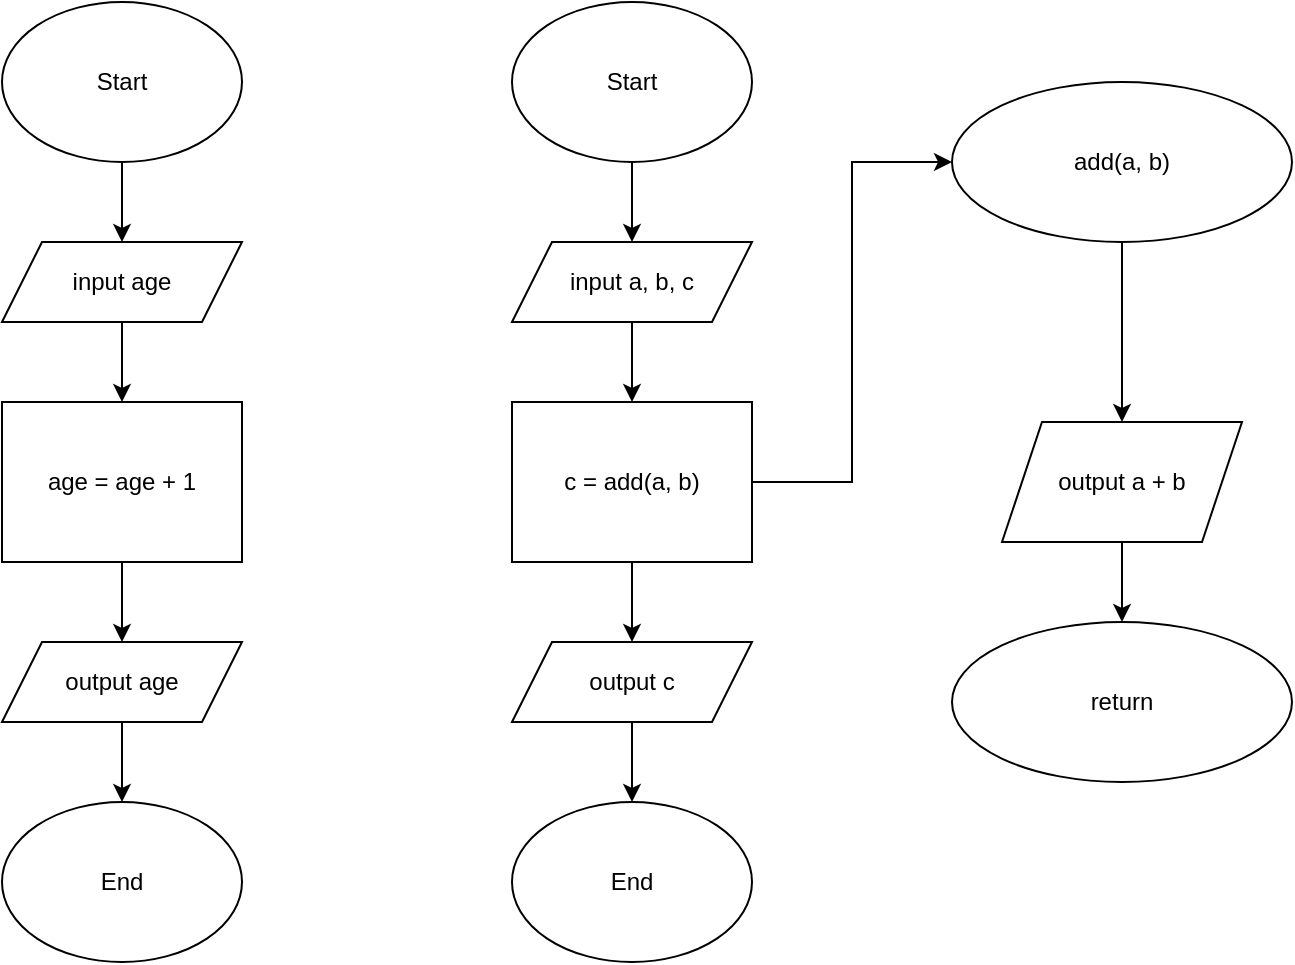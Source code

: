 <mxfile version="26.0.10" pages="7">
  <diagram name="Topshiriq-2" id="ybx20E04sJXHw53mARbD">
    <mxGraphModel dx="3812" dy="1330" grid="1" gridSize="10" guides="1" tooltips="1" connect="1" arrows="1" fold="1" page="1" pageScale="1" pageWidth="827" pageHeight="1169" math="0" shadow="0">
      <root>
        <mxCell id="0" />
        <mxCell id="1" parent="0" />
        <mxCell id="ZInQryQerQU5kUnp7gFm-1" value="" style="group" vertex="1" connectable="0" parent="1">
          <mxGeometry x="-730" y="60" width="120" height="480" as="geometry" />
        </mxCell>
        <mxCell id="oVrJMiqu_LE7oGkvvEKv-17" style="edgeStyle=orthogonalEdgeStyle;rounded=0;orthogonalLoop=1;jettySize=auto;html=1;exitX=0.5;exitY=1;exitDx=0;exitDy=0;entryX=0.5;entryY=0;entryDx=0;entryDy=0;" parent="ZInQryQerQU5kUnp7gFm-1" source="oVrJMiqu_LE7oGkvvEKv-18" target="oVrJMiqu_LE7oGkvvEKv-21" edge="1">
          <mxGeometry relative="1" as="geometry" />
        </mxCell>
        <mxCell id="oVrJMiqu_LE7oGkvvEKv-18" value="Start" style="ellipse;whiteSpace=wrap;html=1;" parent="ZInQryQerQU5kUnp7gFm-1" vertex="1">
          <mxGeometry width="120" height="80" as="geometry" />
        </mxCell>
        <mxCell id="oVrJMiqu_LE7oGkvvEKv-19" value="End" style="ellipse;whiteSpace=wrap;html=1;" parent="ZInQryQerQU5kUnp7gFm-1" vertex="1">
          <mxGeometry y="400" width="120" height="80" as="geometry" />
        </mxCell>
        <mxCell id="oVrJMiqu_LE7oGkvvEKv-20" value="" style="edgeStyle=orthogonalEdgeStyle;rounded=0;orthogonalLoop=1;jettySize=auto;html=1;" parent="ZInQryQerQU5kUnp7gFm-1" source="oVrJMiqu_LE7oGkvvEKv-21" target="oVrJMiqu_LE7oGkvvEKv-25" edge="1">
          <mxGeometry relative="1" as="geometry" />
        </mxCell>
        <mxCell id="oVrJMiqu_LE7oGkvvEKv-21" value="input age" style="shape=parallelogram;perimeter=parallelogramPerimeter;whiteSpace=wrap;html=1;fixedSize=1;" parent="ZInQryQerQU5kUnp7gFm-1" vertex="1">
          <mxGeometry y="120" width="120" height="40" as="geometry" />
        </mxCell>
        <mxCell id="oVrJMiqu_LE7oGkvvEKv-22" style="edgeStyle=orthogonalEdgeStyle;rounded=0;orthogonalLoop=1;jettySize=auto;html=1;exitX=0.5;exitY=1;exitDx=0;exitDy=0;entryX=0.5;entryY=0;entryDx=0;entryDy=0;" parent="ZInQryQerQU5kUnp7gFm-1" source="oVrJMiqu_LE7oGkvvEKv-23" target="oVrJMiqu_LE7oGkvvEKv-19" edge="1">
          <mxGeometry relative="1" as="geometry" />
        </mxCell>
        <mxCell id="oVrJMiqu_LE7oGkvvEKv-23" value="output age" style="shape=parallelogram;perimeter=parallelogramPerimeter;whiteSpace=wrap;html=1;fixedSize=1;" parent="ZInQryQerQU5kUnp7gFm-1" vertex="1">
          <mxGeometry y="320" width="120" height="40" as="geometry" />
        </mxCell>
        <mxCell id="oVrJMiqu_LE7oGkvvEKv-24" style="edgeStyle=orthogonalEdgeStyle;rounded=0;orthogonalLoop=1;jettySize=auto;html=1;entryX=0.5;entryY=0;entryDx=0;entryDy=0;" parent="ZInQryQerQU5kUnp7gFm-1" source="oVrJMiqu_LE7oGkvvEKv-25" target="oVrJMiqu_LE7oGkvvEKv-23" edge="1">
          <mxGeometry relative="1" as="geometry" />
        </mxCell>
        <mxCell id="oVrJMiqu_LE7oGkvvEKv-25" value="age = age + 1" style="rounded=0;whiteSpace=wrap;html=1;" parent="ZInQryQerQU5kUnp7gFm-1" vertex="1">
          <mxGeometry y="200" width="120" height="80" as="geometry" />
        </mxCell>
        <mxCell id="ZInQryQerQU5kUnp7gFm-2" value="" style="group" vertex="1" connectable="0" parent="1">
          <mxGeometry x="-475" y="60" width="390" height="480" as="geometry" />
        </mxCell>
        <mxCell id="oVrJMiqu_LE7oGkvvEKv-1" style="edgeStyle=orthogonalEdgeStyle;rounded=0;orthogonalLoop=1;jettySize=auto;html=1;exitX=0.5;exitY=1;exitDx=0;exitDy=0;entryX=0.5;entryY=0;entryDx=0;entryDy=0;" parent="ZInQryQerQU5kUnp7gFm-2" source="oVrJMiqu_LE7oGkvvEKv-2" target="oVrJMiqu_LE7oGkvvEKv-5" edge="1">
          <mxGeometry relative="1" as="geometry" />
        </mxCell>
        <mxCell id="oVrJMiqu_LE7oGkvvEKv-2" value="Start" style="ellipse;whiteSpace=wrap;html=1;" parent="ZInQryQerQU5kUnp7gFm-2" vertex="1">
          <mxGeometry width="120" height="80" as="geometry" />
        </mxCell>
        <mxCell id="oVrJMiqu_LE7oGkvvEKv-3" value="End" style="ellipse;whiteSpace=wrap;html=1;" parent="ZInQryQerQU5kUnp7gFm-2" vertex="1">
          <mxGeometry y="400" width="120" height="80" as="geometry" />
        </mxCell>
        <mxCell id="oVrJMiqu_LE7oGkvvEKv-4" value="" style="edgeStyle=orthogonalEdgeStyle;rounded=0;orthogonalLoop=1;jettySize=auto;html=1;" parent="ZInQryQerQU5kUnp7gFm-2" source="oVrJMiqu_LE7oGkvvEKv-5" target="oVrJMiqu_LE7oGkvvEKv-10" edge="1">
          <mxGeometry relative="1" as="geometry" />
        </mxCell>
        <mxCell id="oVrJMiqu_LE7oGkvvEKv-5" value="input a, b, c" style="shape=parallelogram;perimeter=parallelogramPerimeter;whiteSpace=wrap;html=1;fixedSize=1;" parent="ZInQryQerQU5kUnp7gFm-2" vertex="1">
          <mxGeometry y="120" width="120" height="40" as="geometry" />
        </mxCell>
        <mxCell id="oVrJMiqu_LE7oGkvvEKv-6" style="edgeStyle=orthogonalEdgeStyle;rounded=0;orthogonalLoop=1;jettySize=auto;html=1;exitX=0.5;exitY=1;exitDx=0;exitDy=0;entryX=0.5;entryY=0;entryDx=0;entryDy=0;" parent="ZInQryQerQU5kUnp7gFm-2" source="oVrJMiqu_LE7oGkvvEKv-7" target="oVrJMiqu_LE7oGkvvEKv-3" edge="1">
          <mxGeometry relative="1" as="geometry" />
        </mxCell>
        <mxCell id="oVrJMiqu_LE7oGkvvEKv-7" value="output c" style="shape=parallelogram;perimeter=parallelogramPerimeter;whiteSpace=wrap;html=1;fixedSize=1;" parent="ZInQryQerQU5kUnp7gFm-2" vertex="1">
          <mxGeometry y="320" width="120" height="40" as="geometry" />
        </mxCell>
        <mxCell id="oVrJMiqu_LE7oGkvvEKv-8" style="edgeStyle=orthogonalEdgeStyle;rounded=0;orthogonalLoop=1;jettySize=auto;html=1;entryX=0.5;entryY=0;entryDx=0;entryDy=0;" parent="ZInQryQerQU5kUnp7gFm-2" source="oVrJMiqu_LE7oGkvvEKv-10" target="oVrJMiqu_LE7oGkvvEKv-7" edge="1">
          <mxGeometry relative="1" as="geometry" />
        </mxCell>
        <mxCell id="oVrJMiqu_LE7oGkvvEKv-9" style="edgeStyle=orthogonalEdgeStyle;rounded=0;orthogonalLoop=1;jettySize=auto;html=1;exitX=1;exitY=0.5;exitDx=0;exitDy=0;entryX=0;entryY=0.5;entryDx=0;entryDy=0;" parent="ZInQryQerQU5kUnp7gFm-2" source="oVrJMiqu_LE7oGkvvEKv-10" target="oVrJMiqu_LE7oGkvvEKv-12" edge="1">
          <mxGeometry relative="1" as="geometry" />
        </mxCell>
        <mxCell id="oVrJMiqu_LE7oGkvvEKv-10" value="c = add(a, b)" style="rounded=0;whiteSpace=wrap;html=1;" parent="ZInQryQerQU5kUnp7gFm-2" vertex="1">
          <mxGeometry y="200" width="120" height="80" as="geometry" />
        </mxCell>
        <mxCell id="oVrJMiqu_LE7oGkvvEKv-11" value="" style="edgeStyle=orthogonalEdgeStyle;rounded=0;orthogonalLoop=1;jettySize=auto;html=1;" parent="ZInQryQerQU5kUnp7gFm-2" source="oVrJMiqu_LE7oGkvvEKv-12" target="oVrJMiqu_LE7oGkvvEKv-16" edge="1">
          <mxGeometry relative="1" as="geometry" />
        </mxCell>
        <mxCell id="oVrJMiqu_LE7oGkvvEKv-12" value="add(a, b)" style="ellipse;whiteSpace=wrap;html=1;" parent="ZInQryQerQU5kUnp7gFm-2" vertex="1">
          <mxGeometry x="220" y="40" width="170" height="80" as="geometry" />
        </mxCell>
        <mxCell id="oVrJMiqu_LE7oGkvvEKv-14" value="return" style="ellipse;whiteSpace=wrap;html=1;" parent="ZInQryQerQU5kUnp7gFm-2" vertex="1">
          <mxGeometry x="220" y="310" width="170" height="80" as="geometry" />
        </mxCell>
        <mxCell id="oVrJMiqu_LE7oGkvvEKv-15" style="edgeStyle=orthogonalEdgeStyle;rounded=0;orthogonalLoop=1;jettySize=auto;html=1;exitX=0.5;exitY=1;exitDx=0;exitDy=0;entryX=0.5;entryY=0;entryDx=0;entryDy=0;" parent="ZInQryQerQU5kUnp7gFm-2" source="oVrJMiqu_LE7oGkvvEKv-16" target="oVrJMiqu_LE7oGkvvEKv-14" edge="1">
          <mxGeometry relative="1" as="geometry" />
        </mxCell>
        <mxCell id="oVrJMiqu_LE7oGkvvEKv-16" value="output a + b" style="shape=parallelogram;perimeter=parallelogramPerimeter;whiteSpace=wrap;html=1;fixedSize=1;" parent="ZInQryQerQU5kUnp7gFm-2" vertex="1">
          <mxGeometry x="245" y="210" width="120" height="60" as="geometry" />
        </mxCell>
      </root>
    </mxGraphModel>
  </diagram>
  <diagram id="E-AdzJeroCqbrVGGl1pi" name="Topshiriq-3">
    <mxGraphModel dx="2947" dy="1182" grid="1" gridSize="10" guides="1" tooltips="1" connect="1" arrows="1" fold="1" page="1" pageScale="1" pageWidth="827" pageHeight="1169" math="0" shadow="0">
      <root>
        <mxCell id="0" />
        <mxCell id="1" parent="0" />
        <mxCell id="_vXaPU1tPZ6oO2aVtvNS-1" value="" style="group" vertex="1" connectable="0" parent="1">
          <mxGeometry x="-810" y="40" width="440" height="490" as="geometry" />
        </mxCell>
        <mxCell id="_vXaPU1tPZ6oO2aVtvNS-2" style="edgeStyle=orthogonalEdgeStyle;rounded=0;orthogonalLoop=1;jettySize=auto;html=1;exitX=0.5;exitY=1;exitDx=0;exitDy=0;entryX=0.5;entryY=0;entryDx=0;entryDy=0;" edge="1" parent="_vXaPU1tPZ6oO2aVtvNS-1" source="_vXaPU1tPZ6oO2aVtvNS-3" target="_vXaPU1tPZ6oO2aVtvNS-6">
          <mxGeometry relative="1" as="geometry" />
        </mxCell>
        <mxCell id="_vXaPU1tPZ6oO2aVtvNS-3" value="Start" style="ellipse;whiteSpace=wrap;html=1;" vertex="1" parent="_vXaPU1tPZ6oO2aVtvNS-1">
          <mxGeometry x="160" width="120" height="80" as="geometry" />
        </mxCell>
        <mxCell id="_vXaPU1tPZ6oO2aVtvNS-4" value="End" style="ellipse;whiteSpace=wrap;html=1;" vertex="1" parent="_vXaPU1tPZ6oO2aVtvNS-1">
          <mxGeometry x="160" y="410" width="120" height="80" as="geometry" />
        </mxCell>
        <mxCell id="_vXaPU1tPZ6oO2aVtvNS-5" style="edgeStyle=orthogonalEdgeStyle;rounded=0;orthogonalLoop=1;jettySize=auto;html=1;exitX=0.5;exitY=1;exitDx=0;exitDy=0;entryX=0.5;entryY=0;entryDx=0;entryDy=0;" edge="1" parent="_vXaPU1tPZ6oO2aVtvNS-1" source="_vXaPU1tPZ6oO2aVtvNS-6" target="_vXaPU1tPZ6oO2aVtvNS-15">
          <mxGeometry relative="1" as="geometry" />
        </mxCell>
        <mxCell id="_vXaPU1tPZ6oO2aVtvNS-6" value="input baho" style="shape=parallelogram;perimeter=parallelogramPerimeter;whiteSpace=wrap;html=1;fixedSize=1;" vertex="1" parent="_vXaPU1tPZ6oO2aVtvNS-1">
          <mxGeometry x="160" y="120" width="120" height="40" as="geometry" />
        </mxCell>
        <mxCell id="_vXaPU1tPZ6oO2aVtvNS-7" value="No" style="text;html=1;align=center;verticalAlign=middle;whiteSpace=wrap;rounded=0;" vertex="1" parent="_vXaPU1tPZ6oO2aVtvNS-1">
          <mxGeometry x="277" y="229" width="30" height="20" as="geometry" />
        </mxCell>
        <mxCell id="_vXaPU1tPZ6oO2aVtvNS-8" value="Yes" style="text;html=1;align=center;verticalAlign=middle;whiteSpace=wrap;rounded=0;" vertex="1" parent="_vXaPU1tPZ6oO2aVtvNS-1">
          <mxGeometry x="131" y="229" width="30" height="20" as="geometry" />
        </mxCell>
        <mxCell id="_vXaPU1tPZ6oO2aVtvNS-9" style="edgeStyle=orthogonalEdgeStyle;rounded=0;orthogonalLoop=1;jettySize=auto;html=1;exitX=0.5;exitY=1;exitDx=0;exitDy=0;" edge="1" parent="_vXaPU1tPZ6oO2aVtvNS-1" source="_vXaPU1tPZ6oO2aVtvNS-10" target="_vXaPU1tPZ6oO2aVtvNS-4">
          <mxGeometry relative="1" as="geometry" />
        </mxCell>
        <mxCell id="_vXaPU1tPZ6oO2aVtvNS-10" value="output &quot;Siz fandan o‘tdingiz&quot;" style="shape=parallelogram;perimeter=parallelogramPerimeter;whiteSpace=wrap;html=1;fixedSize=1;" vertex="1" parent="_vXaPU1tPZ6oO2aVtvNS-1">
          <mxGeometry x="250" y="300" width="190" height="60" as="geometry" />
        </mxCell>
        <mxCell id="_vXaPU1tPZ6oO2aVtvNS-11" style="edgeStyle=orthogonalEdgeStyle;rounded=0;orthogonalLoop=1;jettySize=auto;html=1;exitX=0.5;exitY=1;exitDx=0;exitDy=0;" edge="1" parent="_vXaPU1tPZ6oO2aVtvNS-1" source="_vXaPU1tPZ6oO2aVtvNS-12">
          <mxGeometry relative="1" as="geometry">
            <mxPoint x="220" y="410.0" as="targetPoint" />
          </mxGeometry>
        </mxCell>
        <mxCell id="_vXaPU1tPZ6oO2aVtvNS-12" value="output &quot;Siz fandan yiqildingiz&quot;" style="shape=parallelogram;perimeter=parallelogramPerimeter;whiteSpace=wrap;html=1;fixedSize=1;" vertex="1" parent="_vXaPU1tPZ6oO2aVtvNS-1">
          <mxGeometry y="300" width="190" height="60" as="geometry" />
        </mxCell>
        <mxCell id="_vXaPU1tPZ6oO2aVtvNS-13" style="edgeStyle=orthogonalEdgeStyle;rounded=0;orthogonalLoop=1;jettySize=auto;html=1;exitX=1;exitY=0.5;exitDx=0;exitDy=0;entryX=0.5;entryY=0;entryDx=0;entryDy=0;" edge="1" parent="_vXaPU1tPZ6oO2aVtvNS-1" source="_vXaPU1tPZ6oO2aVtvNS-15" target="_vXaPU1tPZ6oO2aVtvNS-10">
          <mxGeometry relative="1" as="geometry" />
        </mxCell>
        <mxCell id="_vXaPU1tPZ6oO2aVtvNS-14" style="edgeStyle=orthogonalEdgeStyle;rounded=0;orthogonalLoop=1;jettySize=auto;html=1;exitX=0;exitY=0.5;exitDx=0;exitDy=0;entryX=0.5;entryY=0;entryDx=0;entryDy=0;" edge="1" parent="_vXaPU1tPZ6oO2aVtvNS-1" source="_vXaPU1tPZ6oO2aVtvNS-15" target="_vXaPU1tPZ6oO2aVtvNS-12">
          <mxGeometry relative="1" as="geometry" />
        </mxCell>
        <mxCell id="_vXaPU1tPZ6oO2aVtvNS-15" value="baho &amp;lt; 56" style="rhombus;whiteSpace=wrap;html=1;" vertex="1" parent="_vXaPU1tPZ6oO2aVtvNS-1">
          <mxGeometry x="162" y="200" width="116" height="100" as="geometry" />
        </mxCell>
        <mxCell id="idL9FAyho1JWD2UIYzjg-1" value="" style="group" vertex="1" connectable="0" parent="1">
          <mxGeometry x="40" y="40" width="627" height="520" as="geometry" />
        </mxCell>
        <mxCell id="idL9FAyho1JWD2UIYzjg-2" style="edgeStyle=orthogonalEdgeStyle;rounded=0;orthogonalLoop=1;jettySize=auto;html=1;exitX=0.5;exitY=1;exitDx=0;exitDy=0;entryX=0.5;entryY=0;entryDx=0;entryDy=0;" edge="1" parent="idL9FAyho1JWD2UIYzjg-1" source="idL9FAyho1JWD2UIYzjg-3" target="idL9FAyho1JWD2UIYzjg-6">
          <mxGeometry relative="1" as="geometry" />
        </mxCell>
        <mxCell id="idL9FAyho1JWD2UIYzjg-3" value="Start" style="ellipse;whiteSpace=wrap;html=1;" vertex="1" parent="idL9FAyho1JWD2UIYzjg-1">
          <mxGeometry x="257" width="120" height="80" as="geometry" />
        </mxCell>
        <mxCell id="idL9FAyho1JWD2UIYzjg-4" value="End" style="ellipse;whiteSpace=wrap;html=1;" vertex="1" parent="idL9FAyho1JWD2UIYzjg-1">
          <mxGeometry x="257" y="440" width="120" height="80" as="geometry" />
        </mxCell>
        <mxCell id="idL9FAyho1JWD2UIYzjg-5" value="" style="edgeStyle=orthogonalEdgeStyle;rounded=0;orthogonalLoop=1;jettySize=auto;html=1;" edge="1" parent="idL9FAyho1JWD2UIYzjg-1" source="idL9FAyho1JWD2UIYzjg-6">
          <mxGeometry relative="1" as="geometry">
            <mxPoint x="317" y="200" as="targetPoint" />
          </mxGeometry>
        </mxCell>
        <mxCell id="idL9FAyho1JWD2UIYzjg-6" value="input baho, foiz" style="shape=parallelogram;perimeter=parallelogramPerimeter;whiteSpace=wrap;html=1;fixedSize=1;" vertex="1" parent="idL9FAyho1JWD2UIYzjg-1">
          <mxGeometry x="227" y="120" width="180" height="40" as="geometry" />
        </mxCell>
        <mxCell id="idL9FAyho1JWD2UIYzjg-7" style="edgeStyle=orthogonalEdgeStyle;rounded=0;orthogonalLoop=1;jettySize=auto;html=1;exitX=1;exitY=0.5;exitDx=0;exitDy=0;entryX=0.5;entryY=0;entryDx=0;entryDy=0;" edge="1" parent="idL9FAyho1JWD2UIYzjg-1" source="idL9FAyho1JWD2UIYzjg-9" target="idL9FAyho1JWD2UIYzjg-13">
          <mxGeometry relative="1" as="geometry" />
        </mxCell>
        <mxCell id="idL9FAyho1JWD2UIYzjg-8" style="edgeStyle=orthogonalEdgeStyle;rounded=0;orthogonalLoop=1;jettySize=auto;html=1;exitX=0;exitY=0.5;exitDx=0;exitDy=0;entryX=0.5;entryY=0;entryDx=0;entryDy=0;" edge="1" parent="idL9FAyho1JWD2UIYzjg-1" source="idL9FAyho1JWD2UIYzjg-9" target="idL9FAyho1JWD2UIYzjg-15">
          <mxGeometry relative="1" as="geometry" />
        </mxCell>
        <mxCell id="idL9FAyho1JWD2UIYzjg-9" value="baho &amp;gt;= 56 AND foiz &amp;gt;= 56" style="rhombus;whiteSpace=wrap;html=1;" vertex="1" parent="idL9FAyho1JWD2UIYzjg-1">
          <mxGeometry x="217" y="200" width="200" height="130" as="geometry" />
        </mxCell>
        <mxCell id="idL9FAyho1JWD2UIYzjg-10" value="Yes" style="text;html=1;align=center;verticalAlign=middle;whiteSpace=wrap;rounded=0;" vertex="1" parent="idL9FAyho1JWD2UIYzjg-1">
          <mxGeometry x="417" y="245" width="30" height="20" as="geometry" />
        </mxCell>
        <mxCell id="idL9FAyho1JWD2UIYzjg-11" value="No" style="text;html=1;align=center;verticalAlign=middle;whiteSpace=wrap;rounded=0;" vertex="1" parent="idL9FAyho1JWD2UIYzjg-1">
          <mxGeometry x="187" y="245" width="30" height="20" as="geometry" />
        </mxCell>
        <mxCell id="idL9FAyho1JWD2UIYzjg-12" style="edgeStyle=orthogonalEdgeStyle;rounded=0;orthogonalLoop=1;jettySize=auto;html=1;exitX=0.5;exitY=1;exitDx=0;exitDy=0;entryX=0.5;entryY=0;entryDx=0;entryDy=0;" edge="1" parent="idL9FAyho1JWD2UIYzjg-1" source="idL9FAyho1JWD2UIYzjg-13" target="idL9FAyho1JWD2UIYzjg-4">
          <mxGeometry relative="1" as="geometry" />
        </mxCell>
        <mxCell id="idL9FAyho1JWD2UIYzjg-13" value="output &quot;Siz fandan o‘tdingiz&quot;" style="shape=parallelogram;perimeter=parallelogramPerimeter;whiteSpace=wrap;html=1;fixedSize=1;" vertex="1" parent="idL9FAyho1JWD2UIYzjg-1">
          <mxGeometry x="437" y="321" width="190" height="60" as="geometry" />
        </mxCell>
        <mxCell id="idL9FAyho1JWD2UIYzjg-14" style="edgeStyle=orthogonalEdgeStyle;rounded=0;orthogonalLoop=1;jettySize=auto;html=1;exitX=0.5;exitY=1;exitDx=0;exitDy=0;" edge="1" parent="idL9FAyho1JWD2UIYzjg-1" source="idL9FAyho1JWD2UIYzjg-15">
          <mxGeometry relative="1" as="geometry">
            <mxPoint x="317" y="440" as="targetPoint" />
          </mxGeometry>
        </mxCell>
        <mxCell id="idL9FAyho1JWD2UIYzjg-15" value="output &quot;Siz fandan yiqildingiz&quot;" style="shape=parallelogram;perimeter=parallelogramPerimeter;whiteSpace=wrap;html=1;fixedSize=1;" vertex="1" parent="idL9FAyho1JWD2UIYzjg-1">
          <mxGeometry y="321" width="200" height="60" as="geometry" />
        </mxCell>
        <mxCell id="hbxpo0l2Q17bQRiLu1i0-1" value="" style="group" vertex="1" connectable="0" parent="1">
          <mxGeometry x="880" y="40" width="517.5" height="673" as="geometry" />
        </mxCell>
        <mxCell id="hbxpo0l2Q17bQRiLu1i0-2" style="edgeStyle=orthogonalEdgeStyle;rounded=0;orthogonalLoop=1;jettySize=auto;html=1;exitX=0.5;exitY=1;exitDx=0;exitDy=0;entryX=0.5;entryY=0;entryDx=0;entryDy=0;" edge="1" parent="hbxpo0l2Q17bQRiLu1i0-1" source="hbxpo0l2Q17bQRiLu1i0-3" target="hbxpo0l2Q17bQRiLu1i0-6">
          <mxGeometry relative="1" as="geometry" />
        </mxCell>
        <mxCell id="hbxpo0l2Q17bQRiLu1i0-3" value="Start" style="ellipse;whiteSpace=wrap;html=1;" vertex="1" parent="hbxpo0l2Q17bQRiLu1i0-1">
          <mxGeometry x="17.5" width="120" height="80" as="geometry" />
        </mxCell>
        <mxCell id="hbxpo0l2Q17bQRiLu1i0-4" value="End" style="ellipse;whiteSpace=wrap;html=1;" vertex="1" parent="hbxpo0l2Q17bQRiLu1i0-1">
          <mxGeometry x="17.5" y="593" width="120" height="80" as="geometry" />
        </mxCell>
        <mxCell id="hbxpo0l2Q17bQRiLu1i0-5" style="edgeStyle=orthogonalEdgeStyle;rounded=0;orthogonalLoop=1;jettySize=auto;html=1;exitX=0.5;exitY=1;exitDx=0;exitDy=0;entryX=0.5;entryY=0;entryDx=0;entryDy=0;" edge="1" parent="hbxpo0l2Q17bQRiLu1i0-1" source="hbxpo0l2Q17bQRiLu1i0-6" target="hbxpo0l2Q17bQRiLu1i0-18">
          <mxGeometry relative="1" as="geometry" />
        </mxCell>
        <mxCell id="hbxpo0l2Q17bQRiLu1i0-6" value="input sum = 0,&amp;nbsp; i = 10" style="shape=parallelogram;perimeter=parallelogramPerimeter;whiteSpace=wrap;html=1;fixedSize=1;" vertex="1" parent="hbxpo0l2Q17bQRiLu1i0-1">
          <mxGeometry y="120" width="155" height="60" as="geometry" />
        </mxCell>
        <mxCell id="hbxpo0l2Q17bQRiLu1i0-7" value="Yes" style="text;html=1;align=center;verticalAlign=middle;whiteSpace=wrap;rounded=0;" vertex="1" parent="hbxpo0l2Q17bQRiLu1i0-1">
          <mxGeometry x="135.5" y="363" width="30" height="19" as="geometry" />
        </mxCell>
        <mxCell id="hbxpo0l2Q17bQRiLu1i0-8" value="No" style="text;html=1;align=center;verticalAlign=middle;whiteSpace=wrap;rounded=0;" vertex="1" parent="hbxpo0l2Q17bQRiLu1i0-1">
          <mxGeometry x="45.5" y="432" width="30" height="20" as="geometry" />
        </mxCell>
        <mxCell id="hbxpo0l2Q17bQRiLu1i0-9" style="edgeStyle=orthogonalEdgeStyle;rounded=0;orthogonalLoop=1;jettySize=auto;html=1;exitX=0;exitY=0.5;exitDx=0;exitDy=0;" edge="1" parent="hbxpo0l2Q17bQRiLu1i0-1" source="hbxpo0l2Q17bQRiLu1i0-10">
          <mxGeometry relative="1" as="geometry">
            <mxPoint x="77.5" y="239.857" as="targetPoint" />
          </mxGeometry>
        </mxCell>
        <mxCell id="hbxpo0l2Q17bQRiLu1i0-10" value="&amp;nbsp;i + 1" style="rounded=0;whiteSpace=wrap;html=1;" vertex="1" parent="hbxpo0l2Q17bQRiLu1i0-1">
          <mxGeometry x="225.5" y="210" width="120" height="60" as="geometry" />
        </mxCell>
        <mxCell id="hbxpo0l2Q17bQRiLu1i0-11" style="edgeStyle=orthogonalEdgeStyle;rounded=0;orthogonalLoop=1;jettySize=auto;html=1;exitX=0.5;exitY=1;exitDx=0;exitDy=0;entryX=0.5;entryY=0;entryDx=0;entryDy=0;" edge="1" parent="hbxpo0l2Q17bQRiLu1i0-1" source="hbxpo0l2Q17bQRiLu1i0-12" target="hbxpo0l2Q17bQRiLu1i0-4">
          <mxGeometry relative="1" as="geometry" />
        </mxCell>
        <mxCell id="hbxpo0l2Q17bQRiLu1i0-12" value="output sum" style="shape=parallelogram;perimeter=parallelogramPerimeter;whiteSpace=wrap;html=1;fixedSize=1;" vertex="1" parent="hbxpo0l2Q17bQRiLu1i0-1">
          <mxGeometry x="17.5" y="473" width="120" height="60" as="geometry" />
        </mxCell>
        <mxCell id="hbxpo0l2Q17bQRiLu1i0-13" style="edgeStyle=orthogonalEdgeStyle;rounded=0;orthogonalLoop=1;jettySize=auto;html=1;exitX=1;exitY=0.5;exitDx=0;exitDy=0;entryX=0;entryY=0.5;entryDx=0;entryDy=0;" edge="1" parent="hbxpo0l2Q17bQRiLu1i0-1" source="hbxpo0l2Q17bQRiLu1i0-15" target="hbxpo0l2Q17bQRiLu1i0-20">
          <mxGeometry relative="1" as="geometry" />
        </mxCell>
        <mxCell id="hbxpo0l2Q17bQRiLu1i0-14" style="edgeStyle=orthogonalEdgeStyle;rounded=0;orthogonalLoop=1;jettySize=auto;html=1;exitX=0.5;exitY=0;exitDx=0;exitDy=0;entryX=0.5;entryY=1;entryDx=0;entryDy=0;" edge="1" parent="hbxpo0l2Q17bQRiLu1i0-1" source="hbxpo0l2Q17bQRiLu1i0-15" target="hbxpo0l2Q17bQRiLu1i0-10">
          <mxGeometry relative="1" as="geometry" />
        </mxCell>
        <mxCell id="hbxpo0l2Q17bQRiLu1i0-15" value="i % 2 == 0" style="rhombus;whiteSpace=wrap;html=1;" vertex="1" parent="hbxpo0l2Q17bQRiLu1i0-1">
          <mxGeometry x="227.5" y="333" width="116" height="100" as="geometry" />
        </mxCell>
        <mxCell id="hbxpo0l2Q17bQRiLu1i0-16" style="edgeStyle=orthogonalEdgeStyle;rounded=0;orthogonalLoop=1;jettySize=auto;html=1;exitX=0.5;exitY=1;exitDx=0;exitDy=0;entryX=0.5;entryY=0;entryDx=0;entryDy=0;" edge="1" parent="hbxpo0l2Q17bQRiLu1i0-1" source="hbxpo0l2Q17bQRiLu1i0-18" target="hbxpo0l2Q17bQRiLu1i0-12">
          <mxGeometry relative="1" as="geometry" />
        </mxCell>
        <mxCell id="hbxpo0l2Q17bQRiLu1i0-17" style="edgeStyle=orthogonalEdgeStyle;rounded=0;orthogonalLoop=1;jettySize=auto;html=1;exitX=1;exitY=0.5;exitDx=0;exitDy=0;entryX=0;entryY=0.5;entryDx=0;entryDy=0;" edge="1" parent="hbxpo0l2Q17bQRiLu1i0-1" source="hbxpo0l2Q17bQRiLu1i0-18" target="hbxpo0l2Q17bQRiLu1i0-15">
          <mxGeometry relative="1" as="geometry" />
        </mxCell>
        <mxCell id="hbxpo0l2Q17bQRiLu1i0-18" value="i &amp;lt;= 100" style="rhombus;whiteSpace=wrap;html=1;" vertex="1" parent="hbxpo0l2Q17bQRiLu1i0-1">
          <mxGeometry x="19.5" y="333" width="116" height="100" as="geometry" />
        </mxCell>
        <mxCell id="hbxpo0l2Q17bQRiLu1i0-19" style="edgeStyle=orthogonalEdgeStyle;rounded=0;orthogonalLoop=1;jettySize=auto;html=1;exitX=0.5;exitY=0;exitDx=0;exitDy=0;entryX=1;entryY=0.5;entryDx=0;entryDy=0;" edge="1" parent="hbxpo0l2Q17bQRiLu1i0-1" source="hbxpo0l2Q17bQRiLu1i0-20" target="hbxpo0l2Q17bQRiLu1i0-10">
          <mxGeometry relative="1" as="geometry" />
        </mxCell>
        <mxCell id="hbxpo0l2Q17bQRiLu1i0-20" value="sum = sum + i" style="rounded=0;whiteSpace=wrap;html=1;" vertex="1" parent="hbxpo0l2Q17bQRiLu1i0-1">
          <mxGeometry x="397.5" y="353" width="120" height="60" as="geometry" />
        </mxCell>
        <mxCell id="hbxpo0l2Q17bQRiLu1i0-21" value="Yes" style="text;html=1;align=center;verticalAlign=middle;whiteSpace=wrap;rounded=0;" vertex="1" parent="hbxpo0l2Q17bQRiLu1i0-1">
          <mxGeometry x="343.5" y="363" width="30" height="19" as="geometry" />
        </mxCell>
        <mxCell id="hbxpo0l2Q17bQRiLu1i0-22" value="No" style="text;html=1;align=center;verticalAlign=middle;whiteSpace=wrap;rounded=0;" vertex="1" parent="hbxpo0l2Q17bQRiLu1i0-1">
          <mxGeometry x="287.5" y="313" width="30" height="20" as="geometry" />
        </mxCell>
      </root>
    </mxGraphModel>
  </diagram>
  <diagram id="kTeyPubZ4tGwmVaZf3ww" name="Topshiriq-4">
    <mxGraphModel dx="2947" dy="13" grid="1" gridSize="10" guides="1" tooltips="1" connect="1" arrows="1" fold="1" page="1" pageScale="1" pageWidth="827" pageHeight="1169" math="0" shadow="0">
      <root>
        <mxCell id="0" />
        <mxCell id="1" parent="0" />
        <mxCell id="DzCoTRgTtFRDz284s2jO-1" value="" style="group" vertex="1" connectable="0" parent="1">
          <mxGeometry x="-740" y="1219" width="550" height="660" as="geometry" />
        </mxCell>
        <mxCell id="DzCoTRgTtFRDz284s2jO-2" style="edgeStyle=orthogonalEdgeStyle;rounded=0;orthogonalLoop=1;jettySize=auto;html=1;exitX=0.5;exitY=1;exitDx=0;exitDy=0;entryX=0.5;entryY=0;entryDx=0;entryDy=0;" edge="1" parent="DzCoTRgTtFRDz284s2jO-1" source="DzCoTRgTtFRDz284s2jO-3" target="DzCoTRgTtFRDz284s2jO-6">
          <mxGeometry relative="1" as="geometry" />
        </mxCell>
        <mxCell id="DzCoTRgTtFRDz284s2jO-3" value="Start" style="ellipse;whiteSpace=wrap;html=1;" vertex="1" parent="DzCoTRgTtFRDz284s2jO-1">
          <mxGeometry x="264" width="120" height="80" as="geometry" />
        </mxCell>
        <mxCell id="DzCoTRgTtFRDz284s2jO-4" value="End" style="ellipse;whiteSpace=wrap;html=1;" vertex="1" parent="DzCoTRgTtFRDz284s2jO-1">
          <mxGeometry x="264" y="580" width="120" height="80" as="geometry" />
        </mxCell>
        <mxCell id="DzCoTRgTtFRDz284s2jO-5" style="edgeStyle=orthogonalEdgeStyle;rounded=0;orthogonalLoop=1;jettySize=auto;html=1;exitX=0.5;exitY=1;exitDx=0;exitDy=0;entryX=0.5;entryY=0;entryDx=0;entryDy=0;" edge="1" parent="DzCoTRgTtFRDz284s2jO-1" source="DzCoTRgTtFRDz284s2jO-6" target="DzCoTRgTtFRDz284s2jO-11">
          <mxGeometry relative="1" as="geometry" />
        </mxCell>
        <mxCell id="DzCoTRgTtFRDz284s2jO-6" value="input son" style="shape=parallelogram;perimeter=parallelogramPerimeter;whiteSpace=wrap;html=1;fixedSize=1;" vertex="1" parent="DzCoTRgTtFRDz284s2jO-1">
          <mxGeometry x="264" y="120" width="120" height="40" as="geometry" />
        </mxCell>
        <mxCell id="DzCoTRgTtFRDz284s2jO-7" value="No" style="text;html=1;align=center;verticalAlign=middle;whiteSpace=wrap;rounded=0;" vertex="1" parent="DzCoTRgTtFRDz284s2jO-1">
          <mxGeometry x="381" y="229" width="30" height="20" as="geometry" />
        </mxCell>
        <mxCell id="DzCoTRgTtFRDz284s2jO-8" value="Yes" style="text;html=1;align=center;verticalAlign=middle;whiteSpace=wrap;rounded=0;" vertex="1" parent="DzCoTRgTtFRDz284s2jO-1">
          <mxGeometry x="235" y="229" width="30" height="20" as="geometry" />
        </mxCell>
        <mxCell id="DzCoTRgTtFRDz284s2jO-9" style="edgeStyle=orthogonalEdgeStyle;rounded=0;orthogonalLoop=1;jettySize=auto;html=1;exitX=0;exitY=0.5;exitDx=0;exitDy=0;entryX=0.5;entryY=0;entryDx=0;entryDy=0;" edge="1" parent="DzCoTRgTtFRDz284s2jO-1" target="DzCoTRgTtFRDz284s2jO-14">
          <mxGeometry relative="1" as="geometry">
            <mxPoint x="308" y="250" as="sourcePoint" />
          </mxGeometry>
        </mxCell>
        <mxCell id="DzCoTRgTtFRDz284s2jO-10" style="edgeStyle=orthogonalEdgeStyle;rounded=0;orthogonalLoop=1;jettySize=auto;html=1;exitX=1;exitY=0.5;exitDx=0;exitDy=0;entryX=0.5;entryY=0;entryDx=0;entryDy=0;" edge="1" parent="DzCoTRgTtFRDz284s2jO-1" source="DzCoTRgTtFRDz284s2jO-11" target="DzCoTRgTtFRDz284s2jO-20">
          <mxGeometry relative="1" as="geometry" />
        </mxCell>
        <mxCell id="DzCoTRgTtFRDz284s2jO-11" value="son &amp;gt;= 0" style="rhombus;whiteSpace=wrap;html=1;" vertex="1" parent="DzCoTRgTtFRDz284s2jO-1">
          <mxGeometry x="266" y="200" width="116" height="100" as="geometry" />
        </mxCell>
        <mxCell id="DzCoTRgTtFRDz284s2jO-12" style="edgeStyle=orthogonalEdgeStyle;rounded=0;orthogonalLoop=1;jettySize=auto;html=1;exitX=0;exitY=0.5;exitDx=0;exitDy=0;entryX=0.5;entryY=0;entryDx=0;entryDy=0;" edge="1" parent="DzCoTRgTtFRDz284s2jO-1" source="DzCoTRgTtFRDz284s2jO-14" target="DzCoTRgTtFRDz284s2jO-16">
          <mxGeometry relative="1" as="geometry" />
        </mxCell>
        <mxCell id="DzCoTRgTtFRDz284s2jO-13" style="edgeStyle=orthogonalEdgeStyle;rounded=0;orthogonalLoop=1;jettySize=auto;html=1;exitX=1;exitY=0.5;exitDx=0;exitDy=0;entryX=0.5;entryY=0;entryDx=0;entryDy=0;" edge="1" parent="DzCoTRgTtFRDz284s2jO-1" source="DzCoTRgTtFRDz284s2jO-14" target="DzCoTRgTtFRDz284s2jO-18">
          <mxGeometry relative="1" as="geometry" />
        </mxCell>
        <mxCell id="DzCoTRgTtFRDz284s2jO-14" value="son % 2 == 0" style="rhombus;whiteSpace=wrap;html=1;" vertex="1" parent="DzCoTRgTtFRDz284s2jO-1">
          <mxGeometry x="126" y="300" width="116" height="100" as="geometry" />
        </mxCell>
        <mxCell id="DzCoTRgTtFRDz284s2jO-15" style="edgeStyle=orthogonalEdgeStyle;rounded=0;orthogonalLoop=1;jettySize=auto;html=1;exitX=0.5;exitY=1;exitDx=0;exitDy=0;entryX=0.5;entryY=0;entryDx=0;entryDy=0;" edge="1" parent="DzCoTRgTtFRDz284s2jO-1" source="DzCoTRgTtFRDz284s2jO-16" target="DzCoTRgTtFRDz284s2jO-4">
          <mxGeometry relative="1" as="geometry" />
        </mxCell>
        <mxCell id="DzCoTRgTtFRDz284s2jO-16" value="output &quot;Musbat juft son&quot;" style="shape=parallelogram;perimeter=parallelogramPerimeter;whiteSpace=wrap;html=1;fixedSize=1;" vertex="1" parent="DzCoTRgTtFRDz284s2jO-1">
          <mxGeometry y="440" width="180" height="60" as="geometry" />
        </mxCell>
        <mxCell id="DzCoTRgTtFRDz284s2jO-17" style="edgeStyle=orthogonalEdgeStyle;rounded=0;orthogonalLoop=1;jettySize=auto;html=1;exitX=0.5;exitY=1;exitDx=0;exitDy=0;entryX=0.5;entryY=0;entryDx=0;entryDy=0;" edge="1" parent="DzCoTRgTtFRDz284s2jO-1" source="DzCoTRgTtFRDz284s2jO-18" target="DzCoTRgTtFRDz284s2jO-4">
          <mxGeometry relative="1" as="geometry" />
        </mxCell>
        <mxCell id="DzCoTRgTtFRDz284s2jO-18" value="output &quot;Musbat toq son&quot;" style="shape=parallelogram;perimeter=parallelogramPerimeter;whiteSpace=wrap;html=1;fixedSize=1;" vertex="1" parent="DzCoTRgTtFRDz284s2jO-1">
          <mxGeometry x="180" y="440" width="180" height="60" as="geometry" />
        </mxCell>
        <mxCell id="DzCoTRgTtFRDz284s2jO-19" style="edgeStyle=orthogonalEdgeStyle;rounded=0;orthogonalLoop=1;jettySize=auto;html=1;exitX=0.5;exitY=1;exitDx=0;exitDy=0;entryX=0.5;entryY=0;entryDx=0;entryDy=0;" edge="1" parent="DzCoTRgTtFRDz284s2jO-1" source="DzCoTRgTtFRDz284s2jO-20" target="DzCoTRgTtFRDz284s2jO-22">
          <mxGeometry relative="1" as="geometry" />
        </mxCell>
        <mxCell id="DzCoTRgTtFRDz284s2jO-20" value="son = son * son" style="rounded=0;whiteSpace=wrap;html=1;" vertex="1" parent="DzCoTRgTtFRDz284s2jO-1">
          <mxGeometry x="415" y="300" width="120" height="60" as="geometry" />
        </mxCell>
        <mxCell id="DzCoTRgTtFRDz284s2jO-21" style="edgeStyle=orthogonalEdgeStyle;rounded=0;orthogonalLoop=1;jettySize=auto;html=1;exitX=0.5;exitY=1;exitDx=0;exitDy=0;entryX=0.5;entryY=0;entryDx=0;entryDy=0;" edge="1" parent="DzCoTRgTtFRDz284s2jO-1" source="DzCoTRgTtFRDz284s2jO-22" target="DzCoTRgTtFRDz284s2jO-4">
          <mxGeometry relative="1" as="geometry" />
        </mxCell>
        <mxCell id="DzCoTRgTtFRDz284s2jO-22" value="output son" style="shape=parallelogram;perimeter=parallelogramPerimeter;whiteSpace=wrap;html=1;fixedSize=1;" vertex="1" parent="DzCoTRgTtFRDz284s2jO-1">
          <mxGeometry x="400" y="440" width="150" height="60" as="geometry" />
        </mxCell>
        <mxCell id="DzCoTRgTtFRDz284s2jO-23" value="Yes" style="text;html=1;align=center;verticalAlign=middle;whiteSpace=wrap;rounded=0;" vertex="1" parent="DzCoTRgTtFRDz284s2jO-1">
          <mxGeometry x="96" y="330" width="30" height="20" as="geometry" />
        </mxCell>
        <mxCell id="DzCoTRgTtFRDz284s2jO-24" value="No" style="text;html=1;align=center;verticalAlign=middle;whiteSpace=wrap;rounded=0;" vertex="1" parent="DzCoTRgTtFRDz284s2jO-1">
          <mxGeometry x="242" y="330" width="28" height="20" as="geometry" />
        </mxCell>
        <mxCell id="ED931lXpReqLKZpUo91h-1" value="" style="group" vertex="1" connectable="0" parent="1">
          <mxGeometry x="40" y="1210" width="615" height="800" as="geometry" />
        </mxCell>
        <mxCell id="ED931lXpReqLKZpUo91h-2" style="edgeStyle=orthogonalEdgeStyle;rounded=0;orthogonalLoop=1;jettySize=auto;html=1;exitX=0.5;exitY=1;exitDx=0;exitDy=0;entryX=0.5;entryY=0;entryDx=0;entryDy=0;" edge="1" parent="ED931lXpReqLKZpUo91h-1" source="ED931lXpReqLKZpUo91h-3" target="ED931lXpReqLKZpUo91h-6">
          <mxGeometry relative="1" as="geometry" />
        </mxCell>
        <mxCell id="ED931lXpReqLKZpUo91h-3" value="Start" style="ellipse;whiteSpace=wrap;html=1;" vertex="1" parent="ED931lXpReqLKZpUo91h-1">
          <mxGeometry x="144" width="120" height="80" as="geometry" />
        </mxCell>
        <mxCell id="ED931lXpReqLKZpUo91h-4" value="End" style="ellipse;whiteSpace=wrap;html=1;" vertex="1" parent="ED931lXpReqLKZpUo91h-1">
          <mxGeometry x="171" y="720" width="120" height="80" as="geometry" />
        </mxCell>
        <mxCell id="ED931lXpReqLKZpUo91h-5" style="edgeStyle=orthogonalEdgeStyle;rounded=0;orthogonalLoop=1;jettySize=auto;html=1;exitX=0.5;exitY=1;exitDx=0;exitDy=0;entryX=0.5;entryY=0;entryDx=0;entryDy=0;" edge="1" parent="ED931lXpReqLKZpUo91h-1" source="ED931lXpReqLKZpUo91h-6" target="ED931lXpReqLKZpUo91h-11">
          <mxGeometry relative="1" as="geometry" />
        </mxCell>
        <mxCell id="ED931lXpReqLKZpUo91h-6" value="input son" style="shape=parallelogram;perimeter=parallelogramPerimeter;whiteSpace=wrap;html=1;fixedSize=1;" vertex="1" parent="ED931lXpReqLKZpUo91h-1">
          <mxGeometry x="144" y="120" width="120" height="40" as="geometry" />
        </mxCell>
        <mxCell id="ED931lXpReqLKZpUo91h-7" value="No" style="text;html=1;align=center;verticalAlign=middle;whiteSpace=wrap;rounded=0;" vertex="1" parent="ED931lXpReqLKZpUo91h-1">
          <mxGeometry x="261" y="229" width="30" height="20" as="geometry" />
        </mxCell>
        <mxCell id="ED931lXpReqLKZpUo91h-8" value="Yes" style="text;html=1;align=center;verticalAlign=middle;whiteSpace=wrap;rounded=0;" vertex="1" parent="ED931lXpReqLKZpUo91h-1">
          <mxGeometry x="120" y="229" width="25" height="20" as="geometry" />
        </mxCell>
        <mxCell id="ED931lXpReqLKZpUo91h-9" style="edgeStyle=orthogonalEdgeStyle;rounded=0;orthogonalLoop=1;jettySize=auto;html=1;exitX=0;exitY=0.5;exitDx=0;exitDy=0;entryX=0.5;entryY=0;entryDx=0;entryDy=0;" edge="1" parent="ED931lXpReqLKZpUo91h-1" target="ED931lXpReqLKZpUo91h-13">
          <mxGeometry relative="1" as="geometry">
            <mxPoint x="176" y="249" as="sourcePoint" />
          </mxGeometry>
        </mxCell>
        <mxCell id="ED931lXpReqLKZpUo91h-10" style="edgeStyle=orthogonalEdgeStyle;rounded=0;orthogonalLoop=1;jettySize=auto;html=1;exitX=1;exitY=0.5;exitDx=0;exitDy=0;entryX=0.5;entryY=0;entryDx=0;entryDy=0;" edge="1" parent="ED931lXpReqLKZpUo91h-1" target="ED931lXpReqLKZpUo91h-16">
          <mxGeometry relative="1" as="geometry">
            <mxPoint x="230" y="250" as="sourcePoint" />
          </mxGeometry>
        </mxCell>
        <mxCell id="ED931lXpReqLKZpUo91h-11" value="ABS(son) &amp;lt;= 9" style="rhombus;whiteSpace=wrap;html=1;" vertex="1" parent="ED931lXpReqLKZpUo91h-1">
          <mxGeometry x="146" y="200" width="116" height="100" as="geometry" />
        </mxCell>
        <mxCell id="ED931lXpReqLKZpUo91h-12" style="edgeStyle=orthogonalEdgeStyle;rounded=0;orthogonalLoop=1;jettySize=auto;html=1;exitX=0.5;exitY=1;exitDx=0;exitDy=0;entryX=0.5;entryY=0;entryDx=0;entryDy=0;" edge="1" parent="ED931lXpReqLKZpUo91h-1" source="ED931lXpReqLKZpUo91h-13" target="ED931lXpReqLKZpUo91h-4">
          <mxGeometry relative="1" as="geometry">
            <Array as="points">
              <mxPoint x="75" y="640" />
              <mxPoint x="231" y="640" />
            </Array>
          </mxGeometry>
        </mxCell>
        <mxCell id="ED931lXpReqLKZpUo91h-13" value="output &quot;Bir xonali son&quot;" style="shape=parallelogram;perimeter=parallelogramPerimeter;whiteSpace=wrap;html=1;fixedSize=1;" vertex="1" parent="ED931lXpReqLKZpUo91h-1">
          <mxGeometry y="299" width="150" height="60" as="geometry" />
        </mxCell>
        <mxCell id="ED931lXpReqLKZpUo91h-14" style="edgeStyle=orthogonalEdgeStyle;rounded=0;orthogonalLoop=1;jettySize=auto;html=1;exitX=0;exitY=0.5;exitDx=0;exitDy=0;entryX=0.5;entryY=0;entryDx=0;entryDy=0;" edge="1" parent="ED931lXpReqLKZpUo91h-1" source="ED931lXpReqLKZpUo91h-16" target="ED931lXpReqLKZpUo91h-18">
          <mxGeometry relative="1" as="geometry" />
        </mxCell>
        <mxCell id="ED931lXpReqLKZpUo91h-15" style="edgeStyle=orthogonalEdgeStyle;rounded=0;orthogonalLoop=1;jettySize=auto;html=1;exitX=1;exitY=0.5;exitDx=0;exitDy=0;entryX=0.5;entryY=0;entryDx=0;entryDy=0;" edge="1" parent="ED931lXpReqLKZpUo91h-1" source="ED931lXpReqLKZpUo91h-16" target="ED931lXpReqLKZpUo91h-21">
          <mxGeometry relative="1" as="geometry" />
        </mxCell>
        <mxCell id="ED931lXpReqLKZpUo91h-16" value="ABS(son) &amp;lt;= 99" style="rhombus;whiteSpace=wrap;html=1;" vertex="1" parent="ED931lXpReqLKZpUo91h-1">
          <mxGeometry x="232" y="300" width="116" height="100" as="geometry" />
        </mxCell>
        <mxCell id="ED931lXpReqLKZpUo91h-17" style="edgeStyle=orthogonalEdgeStyle;rounded=0;orthogonalLoop=1;jettySize=auto;html=1;exitX=0.5;exitY=1;exitDx=0;exitDy=0;" edge="1" parent="ED931lXpReqLKZpUo91h-1" source="ED931lXpReqLKZpUo91h-18">
          <mxGeometry relative="1" as="geometry">
            <mxPoint x="230.0" y="720" as="targetPoint" />
            <Array as="points">
              <mxPoint x="180" y="640" />
              <mxPoint x="231" y="640" />
              <mxPoint x="231" y="720" />
            </Array>
          </mxGeometry>
        </mxCell>
        <mxCell id="ED931lXpReqLKZpUo91h-18" value="output &quot;Ikki xonali son&quot;" style="shape=parallelogram;perimeter=parallelogramPerimeter;whiteSpace=wrap;html=1;fixedSize=1;" vertex="1" parent="ED931lXpReqLKZpUo91h-1">
          <mxGeometry x="100" y="400" width="160" height="60" as="geometry" />
        </mxCell>
        <mxCell id="ED931lXpReqLKZpUo91h-19" style="edgeStyle=orthogonalEdgeStyle;rounded=0;orthogonalLoop=1;jettySize=auto;html=1;exitX=0;exitY=0.5;exitDx=0;exitDy=0;entryX=0.5;entryY=0;entryDx=0;entryDy=0;" edge="1" parent="ED931lXpReqLKZpUo91h-1" source="ED931lXpReqLKZpUo91h-21" target="ED931lXpReqLKZpUo91h-25">
          <mxGeometry relative="1" as="geometry" />
        </mxCell>
        <mxCell id="ED931lXpReqLKZpUo91h-20" style="edgeStyle=orthogonalEdgeStyle;rounded=0;orthogonalLoop=1;jettySize=auto;html=1;exitX=1;exitY=0.5;exitDx=0;exitDy=0;entryX=0.5;entryY=0;entryDx=0;entryDy=0;" edge="1" parent="ED931lXpReqLKZpUo91h-1" source="ED931lXpReqLKZpUo91h-21" target="ED931lXpReqLKZpUo91h-28">
          <mxGeometry relative="1" as="geometry" />
        </mxCell>
        <mxCell id="ED931lXpReqLKZpUo91h-21" value="ABS(son) &amp;lt;= 999" style="rhombus;whiteSpace=wrap;html=1;" vertex="1" parent="ED931lXpReqLKZpUo91h-1">
          <mxGeometry x="348" y="400" width="132" height="120" as="geometry" />
        </mxCell>
        <mxCell id="ED931lXpReqLKZpUo91h-22" value="Yes" style="text;html=1;align=center;verticalAlign=middle;whiteSpace=wrap;rounded=0;" vertex="1" parent="ED931lXpReqLKZpUo91h-1">
          <mxGeometry x="204" y="329" width="25" height="20" as="geometry" />
        </mxCell>
        <mxCell id="ED931lXpReqLKZpUo91h-23" value="No" style="text;html=1;align=center;verticalAlign=middle;whiteSpace=wrap;rounded=0;" vertex="1" parent="ED931lXpReqLKZpUo91h-1">
          <mxGeometry x="348" y="329" width="30" height="20" as="geometry" />
        </mxCell>
        <mxCell id="ED931lXpReqLKZpUo91h-24" style="edgeStyle=orthogonalEdgeStyle;rounded=0;orthogonalLoop=1;jettySize=auto;html=1;exitX=0.5;exitY=1;exitDx=0;exitDy=0;entryX=0.5;entryY=0;entryDx=0;entryDy=0;" edge="1" parent="ED931lXpReqLKZpUo91h-1" source="ED931lXpReqLKZpUo91h-25" target="ED931lXpReqLKZpUo91h-4">
          <mxGeometry relative="1" as="geometry">
            <Array as="points">
              <mxPoint x="290" y="640" />
              <mxPoint x="231" y="640" />
            </Array>
          </mxGeometry>
        </mxCell>
        <mxCell id="ED931lXpReqLKZpUo91h-25" value="output &quot;Uch xonali son&quot;" style="shape=parallelogram;perimeter=parallelogramPerimeter;whiteSpace=wrap;html=1;fixedSize=1;" vertex="1" parent="ED931lXpReqLKZpUo91h-1">
          <mxGeometry x="207.5" y="510" width="165" height="60" as="geometry" />
        </mxCell>
        <mxCell id="ED931lXpReqLKZpUo91h-26" value="Yes" style="text;html=1;align=center;verticalAlign=middle;whiteSpace=wrap;rounded=0;" vertex="1" parent="ED931lXpReqLKZpUo91h-1">
          <mxGeometry x="323" y="440" width="25" height="20" as="geometry" />
        </mxCell>
        <mxCell id="ED931lXpReqLKZpUo91h-27" style="edgeStyle=orthogonalEdgeStyle;rounded=0;orthogonalLoop=1;jettySize=auto;html=1;exitX=0.5;exitY=1;exitDx=0;exitDy=0;entryX=0.5;entryY=0;entryDx=0;entryDy=0;" edge="1" parent="ED931lXpReqLKZpUo91h-1" source="ED931lXpReqLKZpUo91h-28" target="ED931lXpReqLKZpUo91h-4">
          <mxGeometry relative="1" as="geometry">
            <Array as="points">
              <mxPoint x="533" y="640" />
              <mxPoint x="231" y="640" />
            </Array>
          </mxGeometry>
        </mxCell>
        <mxCell id="ED931lXpReqLKZpUo91h-28" value="output &quot;Ko&#39;p xonali son&quot;" style="shape=parallelogram;perimeter=parallelogramPerimeter;whiteSpace=wrap;html=1;fixedSize=1;" vertex="1" parent="ED931lXpReqLKZpUo91h-1">
          <mxGeometry x="450" y="510" width="165" height="60" as="geometry" />
        </mxCell>
        <mxCell id="ED931lXpReqLKZpUo91h-29" value="No" style="text;html=1;align=center;verticalAlign=middle;whiteSpace=wrap;rounded=0;" vertex="1" parent="ED931lXpReqLKZpUo91h-1">
          <mxGeometry x="480" y="440" width="30" height="20" as="geometry" />
        </mxCell>
        <mxCell id="hGTTa_XyXWtW6bbc9LeT-1" value="" style="group" vertex="1" connectable="0" parent="1">
          <mxGeometry x="880" y="1230" width="532" height="660" as="geometry" />
        </mxCell>
        <mxCell id="hGTTa_XyXWtW6bbc9LeT-2" style="edgeStyle=orthogonalEdgeStyle;rounded=0;orthogonalLoop=1;jettySize=auto;html=1;exitX=0.5;exitY=1;exitDx=0;exitDy=0;entryX=0.5;entryY=0;entryDx=0;entryDy=0;" edge="1" parent="hGTTa_XyXWtW6bbc9LeT-1" source="hGTTa_XyXWtW6bbc9LeT-3" target="hGTTa_XyXWtW6bbc9LeT-5">
          <mxGeometry relative="1" as="geometry" />
        </mxCell>
        <mxCell id="hGTTa_XyXWtW6bbc9LeT-3" value="Start" style="ellipse;whiteSpace=wrap;html=1;" vertex="1" parent="hGTTa_XyXWtW6bbc9LeT-1">
          <mxGeometry x="204" width="120" height="80" as="geometry" />
        </mxCell>
        <mxCell id="hGTTa_XyXWtW6bbc9LeT-4" style="edgeStyle=orthogonalEdgeStyle;rounded=0;orthogonalLoop=1;jettySize=auto;html=1;exitX=0.5;exitY=1;exitDx=0;exitDy=0;entryX=0.5;entryY=0;entryDx=0;entryDy=0;" edge="1" parent="hGTTa_XyXWtW6bbc9LeT-1" source="hGTTa_XyXWtW6bbc9LeT-5" target="hGTTa_XyXWtW6bbc9LeT-10">
          <mxGeometry relative="1" as="geometry" />
        </mxCell>
        <mxCell id="hGTTa_XyXWtW6bbc9LeT-5" value="input son" style="shape=parallelogram;perimeter=parallelogramPerimeter;whiteSpace=wrap;html=1;fixedSize=1;" vertex="1" parent="hGTTa_XyXWtW6bbc9LeT-1">
          <mxGeometry x="204" y="120" width="120" height="40" as="geometry" />
        </mxCell>
        <mxCell id="hGTTa_XyXWtW6bbc9LeT-6" value="No" style="text;html=1;align=center;verticalAlign=middle;whiteSpace=wrap;rounded=0;" vertex="1" parent="hGTTa_XyXWtW6bbc9LeT-1">
          <mxGeometry x="366" y="280" width="30" height="20" as="geometry" />
        </mxCell>
        <mxCell id="hGTTa_XyXWtW6bbc9LeT-7" value="Yes" style="text;html=1;align=center;verticalAlign=middle;whiteSpace=wrap;rounded=0;" vertex="1" parent="hGTTa_XyXWtW6bbc9LeT-1">
          <mxGeometry x="137" y="280" width="25" height="20" as="geometry" />
        </mxCell>
        <mxCell id="hGTTa_XyXWtW6bbc9LeT-8" style="edgeStyle=orthogonalEdgeStyle;rounded=0;orthogonalLoop=1;jettySize=auto;html=1;exitX=1;exitY=0.5;exitDx=0;exitDy=0;entryX=0.5;entryY=0;entryDx=0;entryDy=0;" edge="1" parent="hGTTa_XyXWtW6bbc9LeT-1" source="hGTTa_XyXWtW6bbc9LeT-10" target="hGTTa_XyXWtW6bbc9LeT-14">
          <mxGeometry relative="1" as="geometry" />
        </mxCell>
        <mxCell id="hGTTa_XyXWtW6bbc9LeT-9" style="edgeStyle=orthogonalEdgeStyle;rounded=0;orthogonalLoop=1;jettySize=auto;html=1;exitX=0;exitY=0.5;exitDx=0;exitDy=0;entryX=0.5;entryY=0;entryDx=0;entryDy=0;" edge="1" parent="hGTTa_XyXWtW6bbc9LeT-1" source="hGTTa_XyXWtW6bbc9LeT-10" target="hGTTa_XyXWtW6bbc9LeT-12">
          <mxGeometry relative="1" as="geometry" />
        </mxCell>
        <mxCell id="hGTTa_XyXWtW6bbc9LeT-10" value="(son % 3 == 0&amp;nbsp;&lt;div&gt;AND&lt;br&gt;&lt;div&gt;son % 5 == 0)&amp;nbsp;&lt;/div&gt;&lt;div&gt;OR&lt;/div&gt;&lt;/div&gt;&lt;div&gt;son &amp;lt; 0&lt;/div&gt;" style="rhombus;whiteSpace=wrap;html=1;" vertex="1" parent="hGTTa_XyXWtW6bbc9LeT-1">
          <mxGeometry x="162" y="210" width="204" height="180" as="geometry" />
        </mxCell>
        <mxCell id="hGTTa_XyXWtW6bbc9LeT-11" style="edgeStyle=orthogonalEdgeStyle;rounded=0;orthogonalLoop=1;jettySize=auto;html=1;exitX=0.5;exitY=1;exitDx=0;exitDy=0;entryX=0.5;entryY=0;entryDx=0;entryDy=0;" edge="1" parent="hGTTa_XyXWtW6bbc9LeT-1" source="hGTTa_XyXWtW6bbc9LeT-12" target="hGTTa_XyXWtW6bbc9LeT-16">
          <mxGeometry relative="1" as="geometry" />
        </mxCell>
        <mxCell id="hGTTa_XyXWtW6bbc9LeT-12" value="son = son * son" style="whiteSpace=wrap;html=1;" vertex="1" parent="hGTTa_XyXWtW6bbc9LeT-1">
          <mxGeometry y="360" width="120" height="60" as="geometry" />
        </mxCell>
        <mxCell id="hGTTa_XyXWtW6bbc9LeT-13" style="edgeStyle=orthogonalEdgeStyle;rounded=0;orthogonalLoop=1;jettySize=auto;html=1;exitX=0.5;exitY=1;exitDx=0;exitDy=0;entryX=0.5;entryY=0;entryDx=0;entryDy=0;" edge="1" parent="hGTTa_XyXWtW6bbc9LeT-1" source="hGTTa_XyXWtW6bbc9LeT-14" target="hGTTa_XyXWtW6bbc9LeT-16">
          <mxGeometry relative="1" as="geometry" />
        </mxCell>
        <mxCell id="hGTTa_XyXWtW6bbc9LeT-14" value="son = son * son * son" style="whiteSpace=wrap;html=1;" vertex="1" parent="hGTTa_XyXWtW6bbc9LeT-1">
          <mxGeometry x="400" y="360" width="132" height="60" as="geometry" />
        </mxCell>
        <mxCell id="hGTTa_XyXWtW6bbc9LeT-15" style="edgeStyle=orthogonalEdgeStyle;rounded=0;orthogonalLoop=1;jettySize=auto;html=1;exitX=0.5;exitY=1;exitDx=0;exitDy=0;entryX=0.5;entryY=0;entryDx=0;entryDy=0;" edge="1" parent="hGTTa_XyXWtW6bbc9LeT-1" source="hGTTa_XyXWtW6bbc9LeT-16" target="hGTTa_XyXWtW6bbc9LeT-17">
          <mxGeometry relative="1" as="geometry" />
        </mxCell>
        <mxCell id="hGTTa_XyXWtW6bbc9LeT-16" value="output son" style="shape=parallelogram;perimeter=parallelogramPerimeter;whiteSpace=wrap;html=1;fixedSize=1;" vertex="1" parent="hGTTa_XyXWtW6bbc9LeT-1">
          <mxGeometry x="204" y="480" width="120" height="40" as="geometry" />
        </mxCell>
        <mxCell id="hGTTa_XyXWtW6bbc9LeT-17" value="End" style="ellipse;whiteSpace=wrap;html=1;" vertex="1" parent="hGTTa_XyXWtW6bbc9LeT-1">
          <mxGeometry x="204" y="580" width="120" height="80" as="geometry" />
        </mxCell>
        <mxCell id="-jkFAJJRU0n11sKwf_yK-1" value="" style="group" vertex="1" connectable="0" parent="1">
          <mxGeometry x="1630" y="1240" width="830" height="600" as="geometry" />
        </mxCell>
        <mxCell id="-jkFAJJRU0n11sKwf_yK-2" style="edgeStyle=orthogonalEdgeStyle;rounded=0;orthogonalLoop=1;jettySize=auto;html=1;exitX=0.5;exitY=1;exitDx=0;exitDy=0;entryX=0.5;entryY=0;entryDx=0;entryDy=0;" edge="1" parent="-jkFAJJRU0n11sKwf_yK-1" source="-jkFAJJRU0n11sKwf_yK-3" target="-jkFAJJRU0n11sKwf_yK-5">
          <mxGeometry relative="1" as="geometry" />
        </mxCell>
        <mxCell id="-jkFAJJRU0n11sKwf_yK-3" value="Start" style="ellipse;whiteSpace=wrap;html=1;" vertex="1" parent="-jkFAJJRU0n11sKwf_yK-1">
          <mxGeometry x="344" width="120" height="80" as="geometry" />
        </mxCell>
        <mxCell id="-jkFAJJRU0n11sKwf_yK-4" style="edgeStyle=orthogonalEdgeStyle;rounded=0;orthogonalLoop=1;jettySize=auto;html=1;exitX=0.5;exitY=1;exitDx=0;exitDy=0;entryX=0.5;entryY=0;entryDx=0;entryDy=0;" edge="1" parent="-jkFAJJRU0n11sKwf_yK-1" source="-jkFAJJRU0n11sKwf_yK-5" target="-jkFAJJRU0n11sKwf_yK-13">
          <mxGeometry relative="1" as="geometry" />
        </mxCell>
        <mxCell id="-jkFAJJRU0n11sKwf_yK-5" value="input kun, natija" style="shape=parallelogram;perimeter=parallelogramPerimeter;whiteSpace=wrap;html=1;fixedSize=1;" vertex="1" parent="-jkFAJJRU0n11sKwf_yK-1">
          <mxGeometry x="344" y="110" width="120" height="40" as="geometry" />
        </mxCell>
        <mxCell id="-jkFAJJRU0n11sKwf_yK-6" style="edgeStyle=orthogonalEdgeStyle;rounded=0;orthogonalLoop=1;jettySize=auto;html=1;exitX=0.5;exitY=1;exitDx=0;exitDy=0;entryX=0.5;entryY=0;entryDx=0;entryDy=0;" edge="1" parent="-jkFAJJRU0n11sKwf_yK-1" source="-jkFAJJRU0n11sKwf_yK-13" target="-jkFAJJRU0n11sKwf_yK-15">
          <mxGeometry relative="1" as="geometry" />
        </mxCell>
        <mxCell id="-jkFAJJRU0n11sKwf_yK-7" style="edgeStyle=orthogonalEdgeStyle;rounded=0;orthogonalLoop=1;jettySize=auto;html=1;exitX=0.5;exitY=1;exitDx=0;exitDy=0;entryX=0.5;entryY=0;entryDx=0;entryDy=0;" edge="1" parent="-jkFAJJRU0n11sKwf_yK-1" source="-jkFAJJRU0n11sKwf_yK-13" target="-jkFAJJRU0n11sKwf_yK-20">
          <mxGeometry relative="1" as="geometry" />
        </mxCell>
        <mxCell id="-jkFAJJRU0n11sKwf_yK-8" style="edgeStyle=orthogonalEdgeStyle;rounded=0;orthogonalLoop=1;jettySize=auto;html=1;exitX=0.5;exitY=1;exitDx=0;exitDy=0;entryX=0.5;entryY=0;entryDx=0;entryDy=0;" edge="1" parent="-jkFAJJRU0n11sKwf_yK-1" source="-jkFAJJRU0n11sKwf_yK-13" target="-jkFAJJRU0n11sKwf_yK-22">
          <mxGeometry relative="1" as="geometry" />
        </mxCell>
        <mxCell id="-jkFAJJRU0n11sKwf_yK-9" style="edgeStyle=orthogonalEdgeStyle;rounded=0;orthogonalLoop=1;jettySize=auto;html=1;exitX=0.5;exitY=1;exitDx=0;exitDy=0;entryX=0.5;entryY=0;entryDx=0;entryDy=0;" edge="1" parent="-jkFAJJRU0n11sKwf_yK-1" source="-jkFAJJRU0n11sKwf_yK-13" target="-jkFAJJRU0n11sKwf_yK-24">
          <mxGeometry relative="1" as="geometry" />
        </mxCell>
        <mxCell id="-jkFAJJRU0n11sKwf_yK-10" style="edgeStyle=orthogonalEdgeStyle;rounded=0;orthogonalLoop=1;jettySize=auto;html=1;exitX=0.5;exitY=1;exitDx=0;exitDy=0;entryX=0.5;entryY=0;entryDx=0;entryDy=0;" edge="1" parent="-jkFAJJRU0n11sKwf_yK-1" source="-jkFAJJRU0n11sKwf_yK-13" target="-jkFAJJRU0n11sKwf_yK-26">
          <mxGeometry relative="1" as="geometry" />
        </mxCell>
        <mxCell id="-jkFAJJRU0n11sKwf_yK-11" style="edgeStyle=orthogonalEdgeStyle;rounded=0;orthogonalLoop=1;jettySize=auto;html=1;exitX=0.5;exitY=1;exitDx=0;exitDy=0;entryX=0.5;entryY=0;entryDx=0;entryDy=0;" edge="1" parent="-jkFAJJRU0n11sKwf_yK-1" source="-jkFAJJRU0n11sKwf_yK-13" target="-jkFAJJRU0n11sKwf_yK-28">
          <mxGeometry relative="1" as="geometry" />
        </mxCell>
        <mxCell id="-jkFAJJRU0n11sKwf_yK-12" style="edgeStyle=orthogonalEdgeStyle;rounded=0;orthogonalLoop=1;jettySize=auto;html=1;exitX=0.5;exitY=1;exitDx=0;exitDy=0;entryX=0.5;entryY=0;entryDx=0;entryDy=0;" edge="1" parent="-jkFAJJRU0n11sKwf_yK-1" source="-jkFAJJRU0n11sKwf_yK-13" target="-jkFAJJRU0n11sKwf_yK-30">
          <mxGeometry relative="1" as="geometry" />
        </mxCell>
        <mxCell id="-jkFAJJRU0n11sKwf_yK-13" value="kun = ?" style="rhombus;whiteSpace=wrap;html=1;" vertex="1" parent="-jkFAJJRU0n11sKwf_yK-1">
          <mxGeometry x="365" y="180" width="78" height="70" as="geometry" />
        </mxCell>
        <mxCell id="-jkFAJJRU0n11sKwf_yK-14" style="edgeStyle=orthogonalEdgeStyle;rounded=0;orthogonalLoop=1;jettySize=auto;html=1;exitX=0.5;exitY=1;exitDx=0;exitDy=0;entryX=0.5;entryY=0;entryDx=0;entryDy=0;" edge="1" parent="-jkFAJJRU0n11sKwf_yK-1" source="-jkFAJJRU0n11sKwf_yK-15" target="-jkFAJJRU0n11sKwf_yK-17">
          <mxGeometry relative="1" as="geometry" />
        </mxCell>
        <mxCell id="-jkFAJJRU0n11sKwf_yK-15" value="natija = &quot;Du - Ish&quot;" style="whiteSpace=wrap;html=1;" vertex="1" parent="-jkFAJJRU0n11sKwf_yK-1">
          <mxGeometry y="320" width="100" height="60" as="geometry" />
        </mxCell>
        <mxCell id="-jkFAJJRU0n11sKwf_yK-16" style="edgeStyle=orthogonalEdgeStyle;rounded=0;orthogonalLoop=1;jettySize=auto;html=1;exitX=0.5;exitY=1;exitDx=0;exitDy=0;entryX=0.5;entryY=0;entryDx=0;entryDy=0;" edge="1" parent="-jkFAJJRU0n11sKwf_yK-1" source="-jkFAJJRU0n11sKwf_yK-17" target="-jkFAJJRU0n11sKwf_yK-18">
          <mxGeometry relative="1" as="geometry" />
        </mxCell>
        <mxCell id="-jkFAJJRU0n11sKwf_yK-17" value="output natija" style="shape=parallelogram;perimeter=parallelogramPerimeter;whiteSpace=wrap;html=1;fixedSize=1;" vertex="1" parent="-jkFAJJRU0n11sKwf_yK-1">
          <mxGeometry x="344" y="440" width="120" height="40" as="geometry" />
        </mxCell>
        <mxCell id="-jkFAJJRU0n11sKwf_yK-18" value="End" style="ellipse;whiteSpace=wrap;html=1;" vertex="1" parent="-jkFAJJRU0n11sKwf_yK-1">
          <mxGeometry x="344" y="520" width="120" height="80" as="geometry" />
        </mxCell>
        <mxCell id="-jkFAJJRU0n11sKwf_yK-19" style="edgeStyle=orthogonalEdgeStyle;rounded=0;orthogonalLoop=1;jettySize=auto;html=1;exitX=0.5;exitY=1;exitDx=0;exitDy=0;entryX=0.5;entryY=0;entryDx=0;entryDy=0;" edge="1" parent="-jkFAJJRU0n11sKwf_yK-1" source="-jkFAJJRU0n11sKwf_yK-20" target="-jkFAJJRU0n11sKwf_yK-17">
          <mxGeometry relative="1" as="geometry" />
        </mxCell>
        <mxCell id="-jkFAJJRU0n11sKwf_yK-20" value="natija = &quot;Se - Ish&quot;" style="whiteSpace=wrap;html=1;" vertex="1" parent="-jkFAJJRU0n11sKwf_yK-1">
          <mxGeometry x="110" y="320" width="110" height="60" as="geometry" />
        </mxCell>
        <mxCell id="-jkFAJJRU0n11sKwf_yK-21" style="edgeStyle=orthogonalEdgeStyle;rounded=0;orthogonalLoop=1;jettySize=auto;html=1;exitX=0.5;exitY=1;exitDx=0;exitDy=0;entryX=0.5;entryY=0;entryDx=0;entryDy=0;" edge="1" parent="-jkFAJJRU0n11sKwf_yK-1" source="-jkFAJJRU0n11sKwf_yK-22" target="-jkFAJJRU0n11sKwf_yK-17">
          <mxGeometry relative="1" as="geometry" />
        </mxCell>
        <mxCell id="-jkFAJJRU0n11sKwf_yK-22" value="natija = &quot;Chor - Ish&quot;" style="whiteSpace=wrap;html=1;" vertex="1" parent="-jkFAJJRU0n11sKwf_yK-1">
          <mxGeometry x="230" y="320" width="120" height="60" as="geometry" />
        </mxCell>
        <mxCell id="-jkFAJJRU0n11sKwf_yK-23" style="edgeStyle=orthogonalEdgeStyle;rounded=0;orthogonalLoop=1;jettySize=auto;html=1;exitX=0.5;exitY=1;exitDx=0;exitDy=0;entryX=0.5;entryY=0;entryDx=0;entryDy=0;" edge="1" parent="-jkFAJJRU0n11sKwf_yK-1" source="-jkFAJJRU0n11sKwf_yK-24" target="-jkFAJJRU0n11sKwf_yK-17">
          <mxGeometry relative="1" as="geometry" />
        </mxCell>
        <mxCell id="-jkFAJJRU0n11sKwf_yK-24" value="natija = &quot;Pay - Ish&quot;" style="whiteSpace=wrap;html=1;" vertex="1" parent="-jkFAJJRU0n11sKwf_yK-1">
          <mxGeometry x="360" y="320" width="110" height="60" as="geometry" />
        </mxCell>
        <mxCell id="-jkFAJJRU0n11sKwf_yK-25" style="edgeStyle=orthogonalEdgeStyle;rounded=0;orthogonalLoop=1;jettySize=auto;html=1;exitX=0.5;exitY=1;exitDx=0;exitDy=0;entryX=0.5;entryY=0;entryDx=0;entryDy=0;" edge="1" parent="-jkFAJJRU0n11sKwf_yK-1" source="-jkFAJJRU0n11sKwf_yK-26" target="-jkFAJJRU0n11sKwf_yK-17">
          <mxGeometry relative="1" as="geometry" />
        </mxCell>
        <mxCell id="-jkFAJJRU0n11sKwf_yK-26" value="natija = &quot;Juma - Ish&quot;" style="whiteSpace=wrap;html=1;" vertex="1" parent="-jkFAJJRU0n11sKwf_yK-1">
          <mxGeometry x="480" y="320" width="110" height="60" as="geometry" />
        </mxCell>
        <mxCell id="-jkFAJJRU0n11sKwf_yK-27" style="edgeStyle=orthogonalEdgeStyle;rounded=0;orthogonalLoop=1;jettySize=auto;html=1;exitX=0.5;exitY=1;exitDx=0;exitDy=0;" edge="1" parent="-jkFAJJRU0n11sKwf_yK-1" source="-jkFAJJRU0n11sKwf_yK-28" target="-jkFAJJRU0n11sKwf_yK-17">
          <mxGeometry relative="1" as="geometry" />
        </mxCell>
        <mxCell id="-jkFAJJRU0n11sKwf_yK-28" value="natija = &quot;Shan - Ish&quot;" style="whiteSpace=wrap;html=1;" vertex="1" parent="-jkFAJJRU0n11sKwf_yK-1">
          <mxGeometry x="600" y="320" width="110" height="60" as="geometry" />
        </mxCell>
        <mxCell id="-jkFAJJRU0n11sKwf_yK-29" style="edgeStyle=orthogonalEdgeStyle;rounded=0;orthogonalLoop=1;jettySize=auto;html=1;exitX=0.5;exitY=1;exitDx=0;exitDy=0;" edge="1" parent="-jkFAJJRU0n11sKwf_yK-1" source="-jkFAJJRU0n11sKwf_yK-30" target="-jkFAJJRU0n11sKwf_yK-17">
          <mxGeometry relative="1" as="geometry" />
        </mxCell>
        <mxCell id="-jkFAJJRU0n11sKwf_yK-30" value="natija = &quot;Yak - Dam&quot;" style="whiteSpace=wrap;html=1;" vertex="1" parent="-jkFAJJRU0n11sKwf_yK-1">
          <mxGeometry x="720" y="320" width="110" height="60" as="geometry" />
        </mxCell>
        <mxCell id="-jkFAJJRU0n11sKwf_yK-31" value="1" style="text;html=1;align=center;verticalAlign=middle;whiteSpace=wrap;rounded=0;" vertex="1" parent="-jkFAJJRU0n11sKwf_yK-1">
          <mxGeometry x="50" y="275" width="20" height="20" as="geometry" />
        </mxCell>
        <mxCell id="-jkFAJJRU0n11sKwf_yK-32" value="2" style="text;html=1;align=center;verticalAlign=middle;whiteSpace=wrap;rounded=0;" vertex="1" parent="-jkFAJJRU0n11sKwf_yK-1">
          <mxGeometry x="165" y="275" width="20" height="20" as="geometry" />
        </mxCell>
        <mxCell id="-jkFAJJRU0n11sKwf_yK-33" value="3" style="text;html=1;align=center;verticalAlign=middle;whiteSpace=wrap;rounded=0;" vertex="1" parent="-jkFAJJRU0n11sKwf_yK-1">
          <mxGeometry x="290" y="275" width="20" height="20" as="geometry" />
        </mxCell>
        <mxCell id="-jkFAJJRU0n11sKwf_yK-34" value="4" style="text;html=1;align=center;verticalAlign=middle;whiteSpace=wrap;rounded=0;" vertex="1" parent="-jkFAJJRU0n11sKwf_yK-1">
          <mxGeometry x="415" y="275" width="20" height="20" as="geometry" />
        </mxCell>
        <mxCell id="-jkFAJJRU0n11sKwf_yK-35" value="5" style="text;html=1;align=center;verticalAlign=middle;whiteSpace=wrap;rounded=0;" vertex="1" parent="-jkFAJJRU0n11sKwf_yK-1">
          <mxGeometry x="535" y="275" width="20" height="20" as="geometry" />
        </mxCell>
        <mxCell id="-jkFAJJRU0n11sKwf_yK-36" value="6" style="text;html=1;align=center;verticalAlign=middle;whiteSpace=wrap;rounded=0;" vertex="1" parent="-jkFAJJRU0n11sKwf_yK-1">
          <mxGeometry x="655" y="275" width="20" height="20" as="geometry" />
        </mxCell>
        <mxCell id="-jkFAJJRU0n11sKwf_yK-37" value="7" style="text;html=1;align=center;verticalAlign=middle;whiteSpace=wrap;rounded=0;" vertex="1" parent="-jkFAJJRU0n11sKwf_yK-1">
          <mxGeometry x="776" y="275" width="20" height="20" as="geometry" />
        </mxCell>
      </root>
    </mxGraphModel>
  </diagram>
  <diagram id="Lcsiv3lVDjHfm81rYiyU" name="Topshiriq-5">
    <mxGraphModel dx="1499" dy="2942" grid="1" gridSize="10" guides="1" tooltips="1" connect="1" arrows="1" fold="1" page="1" pageScale="1" pageWidth="827" pageHeight="1169" math="0" shadow="0">
      <root>
        <mxCell id="0" />
        <mxCell id="1" parent="0" />
        <mxCell id="oiL0qunO9fJMDVXpfZz_-1" value="" style="group" vertex="1" connectable="0" parent="1">
          <mxGeometry x="2555.38" y="-1110" width="334.62" height="690" as="geometry" />
        </mxCell>
        <mxCell id="WS6k-DIfK19C63YAqnUd-1" value="" style="edgeStyle=orthogonalEdgeStyle;rounded=0;orthogonalLoop=1;jettySize=auto;html=1;" edge="1" parent="oiL0qunO9fJMDVXpfZz_-1" source="WS6k-DIfK19C63YAqnUd-2" target="WS6k-DIfK19C63YAqnUd-6">
          <mxGeometry relative="1" as="geometry" />
        </mxCell>
        <mxCell id="WS6k-DIfK19C63YAqnUd-2" value="Start" style="ellipse;whiteSpace=wrap;html=1;aspect=fixed;" vertex="1" parent="oiL0qunO9fJMDVXpfZz_-1">
          <mxGeometry x="85" width="80" height="80" as="geometry" />
        </mxCell>
        <mxCell id="WS6k-DIfK19C63YAqnUd-3" value="" style="edgeStyle=orthogonalEdgeStyle;rounded=0;orthogonalLoop=1;jettySize=auto;html=1;" edge="1" parent="oiL0qunO9fJMDVXpfZz_-1" source="WS6k-DIfK19C63YAqnUd-4" target="WS6k-DIfK19C63YAqnUd-9">
          <mxGeometry relative="1" as="geometry" />
        </mxCell>
        <mxCell id="WS6k-DIfK19C63YAqnUd-4" value="input" style="shape=parallelogram;perimeter=parallelogramPerimeter;whiteSpace=wrap;html=1;fixedSize=1;" vertex="1" parent="oiL0qunO9fJMDVXpfZz_-1">
          <mxGeometry x="70.5" y="220" width="109" height="60" as="geometry" />
        </mxCell>
        <mxCell id="WS6k-DIfK19C63YAqnUd-5" value="" style="edgeStyle=orthogonalEdgeStyle;rounded=0;orthogonalLoop=1;jettySize=auto;html=1;" edge="1" parent="oiL0qunO9fJMDVXpfZz_-1" source="WS6k-DIfK19C63YAqnUd-6" target="WS6k-DIfK19C63YAqnUd-4">
          <mxGeometry relative="1" as="geometry" />
        </mxCell>
        <mxCell id="WS6k-DIfK19C63YAqnUd-6" value="declaration&lt;br&gt;sum = 0&lt;br&gt;&lt;div&gt;i = 0&lt;/div&gt;" style="whiteSpace=wrap;html=1;" vertex="1" parent="oiL0qunO9fJMDVXpfZz_-1">
          <mxGeometry y="120" width="250" height="60" as="geometry" />
        </mxCell>
        <mxCell id="WS6k-DIfK19C63YAqnUd-7" value="" style="edgeStyle=orthogonalEdgeStyle;rounded=0;orthogonalLoop=1;jettySize=auto;html=1;" edge="1" parent="oiL0qunO9fJMDVXpfZz_-1" source="WS6k-DIfK19C63YAqnUd-9" target="WS6k-DIfK19C63YAqnUd-11">
          <mxGeometry relative="1" as="geometry" />
        </mxCell>
        <mxCell id="RQQmTz8jVoaVdtYHvJ8L-3" value="" style="edgeStyle=orthogonalEdgeStyle;rounded=0;orthogonalLoop=1;jettySize=auto;html=1;" edge="1" parent="oiL0qunO9fJMDVXpfZz_-1" source="WS6k-DIfK19C63YAqnUd-9" target="WS6k-DIfK19C63YAqnUd-19">
          <mxGeometry relative="1" as="geometry" />
        </mxCell>
        <mxCell id="WS6k-DIfK19C63YAqnUd-9" value="i &amp;gt; 100" style="rhombus;whiteSpace=wrap;html=1;" vertex="1" parent="oiL0qunO9fJMDVXpfZz_-1">
          <mxGeometry x="70.5" y="365" width="109" height="105" as="geometry" />
        </mxCell>
        <mxCell id="WS6k-DIfK19C63YAqnUd-10" value="" style="edgeStyle=orthogonalEdgeStyle;rounded=0;orthogonalLoop=1;jettySize=auto;html=1;" edge="1" parent="oiL0qunO9fJMDVXpfZz_-1" source="WS6k-DIfK19C63YAqnUd-11" target="WS6k-DIfK19C63YAqnUd-14">
          <mxGeometry relative="1" as="geometry" />
        </mxCell>
        <mxCell id="WS6k-DIfK19C63YAqnUd-11" value="output sum" style="shape=parallelogram;perimeter=parallelogramPerimeter;whiteSpace=wrap;html=1;fixedSize=1;" vertex="1" parent="oiL0qunO9fJMDVXpfZz_-1">
          <mxGeometry x="75.5" y="520" width="99" height="60" as="geometry" />
        </mxCell>
        <mxCell id="WS6k-DIfK19C63YAqnUd-13" value="No" style="text;html=1;align=center;verticalAlign=middle;whiteSpace=wrap;rounded=0;" vertex="1" parent="oiL0qunO9fJMDVXpfZz_-1">
          <mxGeometry x="179.5" y="397" width="30" height="19" as="geometry" />
        </mxCell>
        <mxCell id="WS6k-DIfK19C63YAqnUd-14" value="Stop" style="ellipse;whiteSpace=wrap;html=1;" vertex="1" parent="oiL0qunO9fJMDVXpfZz_-1">
          <mxGeometry x="85" y="610" width="80" height="80" as="geometry" />
        </mxCell>
        <mxCell id="RQQmTz8jVoaVdtYHvJ8L-4" style="edgeStyle=orthogonalEdgeStyle;rounded=0;orthogonalLoop=1;jettySize=auto;html=1;exitX=0.5;exitY=0;exitDx=0;exitDy=0;entryX=0.5;entryY=0;entryDx=0;entryDy=0;" edge="1" parent="oiL0qunO9fJMDVXpfZz_-1" source="WS6k-DIfK19C63YAqnUd-19" target="WS6k-DIfK19C63YAqnUd-9">
          <mxGeometry relative="1" as="geometry">
            <Array as="points">
              <mxPoint x="289.62" y="320" />
              <mxPoint x="124.62" y="320" />
            </Array>
          </mxGeometry>
        </mxCell>
        <mxCell id="WS6k-DIfK19C63YAqnUd-19" value="sum += i&lt;br&gt;i += 1" style="whiteSpace=wrap;html=1;" vertex="1" parent="oiL0qunO9fJMDVXpfZz_-1">
          <mxGeometry x="244.62" y="387.5" width="90" height="60" as="geometry" />
        </mxCell>
        <mxCell id="RQQmTz8jVoaVdtYHvJ8L-1" value="Yes" style="text;html=1;align=center;verticalAlign=middle;whiteSpace=wrap;rounded=0;" vertex="1" parent="oiL0qunO9fJMDVXpfZz_-1">
          <mxGeometry x="94.62" y="470" width="30" height="19" as="geometry" />
        </mxCell>
        <mxCell id="oiL0qunO9fJMDVXpfZz_-2" value="" style="group" vertex="1" connectable="0" parent="1">
          <mxGeometry x="2960" y="-1110" width="505" height="747" as="geometry" />
        </mxCell>
        <mxCell id="g82_ybNecf6MP9fiY0E--1" value="" style="edgeStyle=orthogonalEdgeStyle;rounded=0;orthogonalLoop=1;jettySize=auto;html=1;" edge="1" parent="oiL0qunO9fJMDVXpfZz_-2" source="g82_ybNecf6MP9fiY0E--2" target="g82_ybNecf6MP9fiY0E--6">
          <mxGeometry relative="1" as="geometry" />
        </mxCell>
        <mxCell id="g82_ybNecf6MP9fiY0E--2" value="Start" style="ellipse;whiteSpace=wrap;html=1;aspect=fixed;" vertex="1" parent="oiL0qunO9fJMDVXpfZz_-2">
          <mxGeometry x="20" width="80" height="80" as="geometry" />
        </mxCell>
        <mxCell id="g82_ybNecf6MP9fiY0E--3" value="" style="edgeStyle=orthogonalEdgeStyle;rounded=0;orthogonalLoop=1;jettySize=auto;html=1;" edge="1" parent="oiL0qunO9fJMDVXpfZz_-2" source="g82_ybNecf6MP9fiY0E--4" target="g82_ybNecf6MP9fiY0E--9">
          <mxGeometry relative="1" as="geometry" />
        </mxCell>
        <mxCell id="g82_ybNecf6MP9fiY0E--4" value="input" style="shape=parallelogram;perimeter=parallelogramPerimeter;whiteSpace=wrap;html=1;fixedSize=1;" vertex="1" parent="oiL0qunO9fJMDVXpfZz_-2">
          <mxGeometry x="5.5" y="220" width="109" height="60" as="geometry" />
        </mxCell>
        <mxCell id="g82_ybNecf6MP9fiY0E--5" value="" style="edgeStyle=orthogonalEdgeStyle;rounded=0;orthogonalLoop=1;jettySize=auto;html=1;" edge="1" parent="oiL0qunO9fJMDVXpfZz_-2" source="g82_ybNecf6MP9fiY0E--6" target="g82_ybNecf6MP9fiY0E--4">
          <mxGeometry relative="1" as="geometry" />
        </mxCell>
        <mxCell id="g82_ybNecf6MP9fiY0E--6" value="declaration&lt;br&gt;sum = 0&lt;br&gt;&lt;div&gt;i = 0&lt;/div&gt;" style="whiteSpace=wrap;html=1;" vertex="1" parent="oiL0qunO9fJMDVXpfZz_-2">
          <mxGeometry y="120" width="120" height="60" as="geometry" />
        </mxCell>
        <mxCell id="g82_ybNecf6MP9fiY0E--7" value="" style="edgeStyle=orthogonalEdgeStyle;rounded=0;orthogonalLoop=1;jettySize=auto;html=1;" edge="1" parent="oiL0qunO9fJMDVXpfZz_-2" source="g82_ybNecf6MP9fiY0E--9" target="g82_ybNecf6MP9fiY0E--11">
          <mxGeometry relative="1" as="geometry" />
        </mxCell>
        <mxCell id="g82_ybNecf6MP9fiY0E--18" value="" style="edgeStyle=orthogonalEdgeStyle;rounded=0;orthogonalLoop=1;jettySize=auto;html=1;" edge="1" parent="oiL0qunO9fJMDVXpfZz_-2" source="g82_ybNecf6MP9fiY0E--9" target="g82_ybNecf6MP9fiY0E--17">
          <mxGeometry relative="1" as="geometry" />
        </mxCell>
        <mxCell id="g82_ybNecf6MP9fiY0E--9" value="i &amp;gt; 100" style="rhombus;whiteSpace=wrap;html=1;" vertex="1" parent="oiL0qunO9fJMDVXpfZz_-2">
          <mxGeometry x="5.5" y="422" width="109" height="105" as="geometry" />
        </mxCell>
        <mxCell id="g82_ybNecf6MP9fiY0E--10" value="" style="edgeStyle=orthogonalEdgeStyle;rounded=0;orthogonalLoop=1;jettySize=auto;html=1;" edge="1" parent="oiL0qunO9fJMDVXpfZz_-2" source="g82_ybNecf6MP9fiY0E--11" target="g82_ybNecf6MP9fiY0E--13">
          <mxGeometry relative="1" as="geometry" />
        </mxCell>
        <mxCell id="g82_ybNecf6MP9fiY0E--11" value="output sum" style="shape=parallelogram;perimeter=parallelogramPerimeter;whiteSpace=wrap;html=1;fixedSize=1;" vertex="1" parent="oiL0qunO9fJMDVXpfZz_-2">
          <mxGeometry x="10.5" y="577" width="99" height="60" as="geometry" />
        </mxCell>
        <mxCell id="g82_ybNecf6MP9fiY0E--12" value="No" style="text;html=1;align=center;verticalAlign=middle;whiteSpace=wrap;rounded=0;" vertex="1" parent="oiL0qunO9fJMDVXpfZz_-2">
          <mxGeometry x="114.5" y="454" width="30" height="19" as="geometry" />
        </mxCell>
        <mxCell id="g82_ybNecf6MP9fiY0E--13" value="Stop" style="ellipse;whiteSpace=wrap;html=1;" vertex="1" parent="oiL0qunO9fJMDVXpfZz_-2">
          <mxGeometry x="20" y="667" width="80" height="80" as="geometry" />
        </mxCell>
        <mxCell id="g82_ybNecf6MP9fiY0E--16" value="Yes" style="text;html=1;align=center;verticalAlign=middle;whiteSpace=wrap;rounded=0;" vertex="1" parent="oiL0qunO9fJMDVXpfZz_-2">
          <mxGeometry x="29.62" y="527" width="30" height="19" as="geometry" />
        </mxCell>
        <mxCell id="g82_ybNecf6MP9fiY0E--20" value="" style="edgeStyle=orthogonalEdgeStyle;rounded=0;orthogonalLoop=1;jettySize=auto;html=1;" edge="1" parent="oiL0qunO9fJMDVXpfZz_-2" source="g82_ybNecf6MP9fiY0E--17" target="g82_ybNecf6MP9fiY0E--19">
          <mxGeometry relative="1" as="geometry" />
        </mxCell>
        <mxCell id="g82_ybNecf6MP9fiY0E--25" value="" style="edgeStyle=orthogonalEdgeStyle;rounded=0;orthogonalLoop=1;jettySize=auto;html=1;" edge="1" parent="oiL0qunO9fJMDVXpfZz_-2" source="g82_ybNecf6MP9fiY0E--17" target="g82_ybNecf6MP9fiY0E--24">
          <mxGeometry relative="1" as="geometry" />
        </mxCell>
        <mxCell id="g82_ybNecf6MP9fiY0E--17" value="i % 3 == 0 &amp;amp;&amp;amp; i % 5 == 0" style="rhombus;whiteSpace=wrap;html=1;" vertex="1" parent="oiL0qunO9fJMDVXpfZz_-2">
          <mxGeometry x="165" y="397" width="180" height="155" as="geometry" />
        </mxCell>
        <mxCell id="g82_ybNecf6MP9fiY0E--23" style="edgeStyle=orthogonalEdgeStyle;rounded=0;orthogonalLoop=1;jettySize=auto;html=1;exitX=0;exitY=0.5;exitDx=0;exitDy=0;entryX=0.5;entryY=0;entryDx=0;entryDy=0;" edge="1" parent="oiL0qunO9fJMDVXpfZz_-2" source="g82_ybNecf6MP9fiY0E--19" target="g82_ybNecf6MP9fiY0E--9">
          <mxGeometry relative="1" as="geometry" />
        </mxCell>
        <mxCell id="g82_ybNecf6MP9fiY0E--19" value="i += 1" style="whiteSpace=wrap;html=1;" vertex="1" parent="oiL0qunO9fJMDVXpfZz_-2">
          <mxGeometry x="210" y="300" width="90" height="50" as="geometry" />
        </mxCell>
        <mxCell id="g82_ybNecf6MP9fiY0E--22" value="No" style="text;html=1;align=center;verticalAlign=middle;whiteSpace=wrap;rounded=0;" vertex="1" parent="oiL0qunO9fJMDVXpfZz_-2">
          <mxGeometry x="223" y="378" width="30" height="19" as="geometry" />
        </mxCell>
        <mxCell id="g82_ybNecf6MP9fiY0E--27" style="edgeStyle=orthogonalEdgeStyle;rounded=0;orthogonalLoop=1;jettySize=auto;html=1;exitX=0.5;exitY=0;exitDx=0;exitDy=0;entryX=1;entryY=0.5;entryDx=0;entryDy=0;" edge="1" parent="oiL0qunO9fJMDVXpfZz_-2" source="g82_ybNecf6MP9fiY0E--24" target="g82_ybNecf6MP9fiY0E--19">
          <mxGeometry relative="1" as="geometry" />
        </mxCell>
        <mxCell id="g82_ybNecf6MP9fiY0E--24" value="sum += i" style="whiteSpace=wrap;html=1;" vertex="1" parent="oiL0qunO9fJMDVXpfZz_-2">
          <mxGeometry x="415" y="444.5" width="90" height="60" as="geometry" />
        </mxCell>
        <mxCell id="g82_ybNecf6MP9fiY0E--26" value="Yes" style="text;html=1;align=center;verticalAlign=middle;whiteSpace=wrap;rounded=0;" vertex="1" parent="oiL0qunO9fJMDVXpfZz_-2">
          <mxGeometry x="345" y="453.5" width="30" height="19" as="geometry" />
        </mxCell>
        <mxCell id="oiL0qunO9fJMDVXpfZz_-3" value="" style="group" vertex="1" connectable="0" parent="1">
          <mxGeometry x="3600" y="-1077" width="450" height="657" as="geometry" />
        </mxCell>
        <mxCell id="dXLo54BnboG3BEbGmJ7P-1" value="" style="edgeStyle=orthogonalEdgeStyle;rounded=0;orthogonalLoop=1;jettySize=auto;html=1;" edge="1" parent="oiL0qunO9fJMDVXpfZz_-3" source="dXLo54BnboG3BEbGmJ7P-2" target="dXLo54BnboG3BEbGmJ7P-6">
          <mxGeometry relative="1" as="geometry" />
        </mxCell>
        <mxCell id="dXLo54BnboG3BEbGmJ7P-2" value="Start" style="ellipse;whiteSpace=wrap;html=1;aspect=fixed;" vertex="1" parent="oiL0qunO9fJMDVXpfZz_-3">
          <mxGeometry x="135" width="80" height="80" as="geometry" />
        </mxCell>
        <mxCell id="dXLo54BnboG3BEbGmJ7P-3" value="" style="edgeStyle=orthogonalEdgeStyle;rounded=0;orthogonalLoop=1;jettySize=auto;html=1;" edge="1" parent="oiL0qunO9fJMDVXpfZz_-3" source="dXLo54BnboG3BEbGmJ7P-4" target="dXLo54BnboG3BEbGmJ7P-9">
          <mxGeometry relative="1" as="geometry" />
        </mxCell>
        <mxCell id="dXLo54BnboG3BEbGmJ7P-4" value="input son" style="shape=parallelogram;perimeter=parallelogramPerimeter;whiteSpace=wrap;html=1;fixedSize=1;" vertex="1" parent="oiL0qunO9fJMDVXpfZz_-3">
          <mxGeometry x="120.5" y="220" width="109" height="60" as="geometry" />
        </mxCell>
        <mxCell id="dXLo54BnboG3BEbGmJ7P-5" value="" style="edgeStyle=orthogonalEdgeStyle;rounded=0;orthogonalLoop=1;jettySize=auto;html=1;" edge="1" parent="oiL0qunO9fJMDVXpfZz_-3" source="dXLo54BnboG3BEbGmJ7P-6" target="dXLo54BnboG3BEbGmJ7P-4">
          <mxGeometry relative="1" as="geometry" />
        </mxCell>
        <mxCell id="dXLo54BnboG3BEbGmJ7P-6" value="declaration son" style="whiteSpace=wrap;html=1;" vertex="1" parent="oiL0qunO9fJMDVXpfZz_-3">
          <mxGeometry x="135" y="120" width="80" height="60" as="geometry" />
        </mxCell>
        <mxCell id="dXLo54BnboG3BEbGmJ7P-18" value="" style="edgeStyle=orthogonalEdgeStyle;rounded=0;orthogonalLoop=1;jettySize=auto;html=1;" edge="1" parent="oiL0qunO9fJMDVXpfZz_-3" source="dXLo54BnboG3BEbGmJ7P-9" target="dXLo54BnboG3BEbGmJ7P-17">
          <mxGeometry relative="1" as="geometry" />
        </mxCell>
        <mxCell id="dXLo54BnboG3BEbGmJ7P-22" value="" style="edgeStyle=orthogonalEdgeStyle;rounded=0;orthogonalLoop=1;jettySize=auto;html=1;" edge="1" parent="oiL0qunO9fJMDVXpfZz_-3" source="dXLo54BnboG3BEbGmJ7P-9" target="dXLo54BnboG3BEbGmJ7P-21">
          <mxGeometry relative="1" as="geometry" />
        </mxCell>
        <mxCell id="dXLo54BnboG3BEbGmJ7P-9" value="&amp;nbsp;i == 0" style="rhombus;whiteSpace=wrap;html=1;" vertex="1" parent="oiL0qunO9fJMDVXpfZz_-3">
          <mxGeometry x="135" y="339" width="79.5" height="75" as="geometry" />
        </mxCell>
        <mxCell id="dXLo54BnboG3BEbGmJ7P-32" style="edgeStyle=orthogonalEdgeStyle;rounded=0;orthogonalLoop=1;jettySize=auto;html=1;exitX=0.5;exitY=1;exitDx=0;exitDy=0;entryX=0.5;entryY=0;entryDx=0;entryDy=0;" edge="1" parent="oiL0qunO9fJMDVXpfZz_-3" source="dXLo54BnboG3BEbGmJ7P-11" target="dXLo54BnboG3BEbGmJ7P-4">
          <mxGeometry relative="1" as="geometry">
            <Array as="points">
              <mxPoint x="175" y="657" />
              <mxPoint x="450" y="657" />
              <mxPoint x="450" y="200" />
              <mxPoint x="175" y="200" />
            </Array>
          </mxGeometry>
        </mxCell>
        <mxCell id="dXLo54BnboG3BEbGmJ7P-11" value="output &quot;Toq son&quot;" style="shape=parallelogram;perimeter=parallelogramPerimeter;whiteSpace=wrap;html=1;fixedSize=1;" vertex="1" parent="oiL0qunO9fJMDVXpfZz_-3">
          <mxGeometry x="112.38" y="577" width="124.75" height="60" as="geometry" />
        </mxCell>
        <mxCell id="dXLo54BnboG3BEbGmJ7P-16" value="Yes" style="text;html=1;align=center;verticalAlign=middle;whiteSpace=wrap;rounded=0;" vertex="1" parent="oiL0qunO9fJMDVXpfZz_-3">
          <mxGeometry x="105" y="357.5" width="30" height="19" as="geometry" />
        </mxCell>
        <mxCell id="dXLo54BnboG3BEbGmJ7P-17" value="Stop" style="ellipse;whiteSpace=wrap;html=1;" vertex="1" parent="oiL0qunO9fJMDVXpfZz_-3">
          <mxGeometry y="336.5" width="80" height="80" as="geometry" />
        </mxCell>
        <mxCell id="dXLo54BnboG3BEbGmJ7P-26" value="" style="edgeStyle=orthogonalEdgeStyle;rounded=0;orthogonalLoop=1;jettySize=auto;html=1;" edge="1" parent="oiL0qunO9fJMDVXpfZz_-3" source="dXLo54BnboG3BEbGmJ7P-21" target="dXLo54BnboG3BEbGmJ7P-11">
          <mxGeometry relative="1" as="geometry" />
        </mxCell>
        <mxCell id="dXLo54BnboG3BEbGmJ7P-27" value="" style="edgeStyle=orthogonalEdgeStyle;rounded=0;orthogonalLoop=1;jettySize=auto;html=1;" edge="1" parent="oiL0qunO9fJMDVXpfZz_-3" source="dXLo54BnboG3BEbGmJ7P-21" target="dXLo54BnboG3BEbGmJ7P-24">
          <mxGeometry relative="1" as="geometry" />
        </mxCell>
        <mxCell id="dXLo54BnboG3BEbGmJ7P-21" value="&amp;nbsp;i % 2 == 0" style="rhombus;whiteSpace=wrap;html=1;" vertex="1" parent="oiL0qunO9fJMDVXpfZz_-3">
          <mxGeometry x="135.5" y="458" width="79.5" height="75" as="geometry" />
        </mxCell>
        <mxCell id="dXLo54BnboG3BEbGmJ7P-23" value="No" style="text;html=1;align=center;verticalAlign=middle;whiteSpace=wrap;rounded=0;" vertex="1" parent="oiL0qunO9fJMDVXpfZz_-3">
          <mxGeometry x="144" y="414" width="30" height="19" as="geometry" />
        </mxCell>
        <mxCell id="dXLo54BnboG3BEbGmJ7P-31" style="edgeStyle=orthogonalEdgeStyle;rounded=0;orthogonalLoop=1;jettySize=auto;html=1;exitX=0.5;exitY=0;exitDx=0;exitDy=0;entryX=0.5;entryY=0;entryDx=0;entryDy=0;" edge="1" parent="oiL0qunO9fJMDVXpfZz_-3" source="dXLo54BnboG3BEbGmJ7P-24" target="dXLo54BnboG3BEbGmJ7P-4">
          <mxGeometry relative="1" as="geometry" />
        </mxCell>
        <mxCell id="dXLo54BnboG3BEbGmJ7P-24" value="output &quot;Juft son&quot;" style="shape=parallelogram;perimeter=parallelogramPerimeter;whiteSpace=wrap;html=1;fixedSize=1;" vertex="1" parent="oiL0qunO9fJMDVXpfZz_-3">
          <mxGeometry x="260" y="466" width="124.75" height="60" as="geometry" />
        </mxCell>
        <mxCell id="dXLo54BnboG3BEbGmJ7P-29" value="No" style="text;html=1;align=center;verticalAlign=middle;whiteSpace=wrap;rounded=0;" vertex="1" parent="oiL0qunO9fJMDVXpfZz_-3">
          <mxGeometry x="144" y="528" width="30" height="19" as="geometry" />
        </mxCell>
        <mxCell id="dXLo54BnboG3BEbGmJ7P-30" value="Yes" style="text;html=1;align=center;verticalAlign=middle;whiteSpace=wrap;rounded=0;" vertex="1" parent="oiL0qunO9fJMDVXpfZz_-3">
          <mxGeometry x="214.5" y="474.5" width="30" height="19" as="geometry" />
        </mxCell>
        <mxCell id="oiL0qunO9fJMDVXpfZz_-4" value="" style="group" vertex="1" connectable="0" parent="1">
          <mxGeometry x="4200" y="-1090" width="350" height="647" as="geometry" />
        </mxCell>
        <mxCell id="75wS0GtWUycokCwTBieE-1" value="" style="edgeStyle=orthogonalEdgeStyle;rounded=0;orthogonalLoop=1;jettySize=auto;html=1;" edge="1" parent="oiL0qunO9fJMDVXpfZz_-4" source="75wS0GtWUycokCwTBieE-2" target="75wS0GtWUycokCwTBieE-6">
          <mxGeometry relative="1" as="geometry" />
        </mxCell>
        <mxCell id="75wS0GtWUycokCwTBieE-2" value="Start" style="ellipse;whiteSpace=wrap;html=1;aspect=fixed;" vertex="1" parent="oiL0qunO9fJMDVXpfZz_-4">
          <mxGeometry x="135" width="80" height="80" as="geometry" />
        </mxCell>
        <mxCell id="75wS0GtWUycokCwTBieE-3" value="" style="edgeStyle=orthogonalEdgeStyle;rounded=0;orthogonalLoop=1;jettySize=auto;html=1;" edge="1" parent="oiL0qunO9fJMDVXpfZz_-4" source="75wS0GtWUycokCwTBieE-4" target="75wS0GtWUycokCwTBieE-9">
          <mxGeometry relative="1" as="geometry" />
        </mxCell>
        <mxCell id="75wS0GtWUycokCwTBieE-4" value="input son" style="shape=parallelogram;perimeter=parallelogramPerimeter;whiteSpace=wrap;html=1;fixedSize=1;" vertex="1" parent="oiL0qunO9fJMDVXpfZz_-4">
          <mxGeometry x="120.5" y="220" width="109" height="60" as="geometry" />
        </mxCell>
        <mxCell id="75wS0GtWUycokCwTBieE-5" value="" style="edgeStyle=orthogonalEdgeStyle;rounded=0;orthogonalLoop=1;jettySize=auto;html=1;" edge="1" parent="oiL0qunO9fJMDVXpfZz_-4" source="75wS0GtWUycokCwTBieE-6" target="75wS0GtWUycokCwTBieE-4">
          <mxGeometry relative="1" as="geometry" />
        </mxCell>
        <mxCell id="75wS0GtWUycokCwTBieE-6" value="declaration son, i = 1" style="whiteSpace=wrap;html=1;" vertex="1" parent="oiL0qunO9fJMDVXpfZz_-4">
          <mxGeometry x="135" y="120" width="80" height="60" as="geometry" />
        </mxCell>
        <mxCell id="75wS0GtWUycokCwTBieE-7" value="" style="edgeStyle=orthogonalEdgeStyle;rounded=0;orthogonalLoop=1;jettySize=auto;html=1;" edge="1" parent="oiL0qunO9fJMDVXpfZz_-4" source="75wS0GtWUycokCwTBieE-9" target="75wS0GtWUycokCwTBieE-13">
          <mxGeometry relative="1" as="geometry" />
        </mxCell>
        <mxCell id="75wS0GtWUycokCwTBieE-24" value="" style="edgeStyle=orthogonalEdgeStyle;rounded=0;orthogonalLoop=1;jettySize=auto;html=1;" edge="1" parent="oiL0qunO9fJMDVXpfZz_-4" source="75wS0GtWUycokCwTBieE-9" target="75wS0GtWUycokCwTBieE-11">
          <mxGeometry relative="1" as="geometry" />
        </mxCell>
        <mxCell id="75wS0GtWUycokCwTBieE-9" value="&amp;nbsp;i &amp;gt; 10" style="rhombus;whiteSpace=wrap;html=1;" vertex="1" parent="oiL0qunO9fJMDVXpfZz_-4">
          <mxGeometry x="135" y="339" width="79.5" height="75" as="geometry" />
        </mxCell>
        <mxCell id="75wS0GtWUycokCwTBieE-26" value="" style="edgeStyle=orthogonalEdgeStyle;rounded=0;orthogonalLoop=1;jettySize=auto;html=1;" edge="1" parent="oiL0qunO9fJMDVXpfZz_-4" source="75wS0GtWUycokCwTBieE-11" target="75wS0GtWUycokCwTBieE-25">
          <mxGeometry relative="1" as="geometry" />
        </mxCell>
        <mxCell id="75wS0GtWUycokCwTBieE-11" value="output `${son} * ${i} = ${son * i}`" style="shape=parallelogram;perimeter=parallelogramPerimeter;whiteSpace=wrap;html=1;fixedSize=1;" vertex="1" parent="oiL0qunO9fJMDVXpfZz_-4">
          <mxGeometry x="65.94" y="481" width="217.62" height="60" as="geometry" />
        </mxCell>
        <mxCell id="75wS0GtWUycokCwTBieE-12" value="Yes" style="text;html=1;align=center;verticalAlign=middle;whiteSpace=wrap;rounded=0;" vertex="1" parent="oiL0qunO9fJMDVXpfZz_-4">
          <mxGeometry x="105" y="357.5" width="30" height="19" as="geometry" />
        </mxCell>
        <mxCell id="75wS0GtWUycokCwTBieE-13" value="Stop" style="ellipse;whiteSpace=wrap;html=1;" vertex="1" parent="oiL0qunO9fJMDVXpfZz_-4">
          <mxGeometry y="336.5" width="80" height="80" as="geometry" />
        </mxCell>
        <mxCell id="75wS0GtWUycokCwTBieE-17" value="No" style="text;html=1;align=center;verticalAlign=middle;whiteSpace=wrap;rounded=0;" vertex="1" parent="oiL0qunO9fJMDVXpfZz_-4">
          <mxGeometry x="144" y="414" width="30" height="19" as="geometry" />
        </mxCell>
        <mxCell id="75wS0GtWUycokCwTBieE-28" style="edgeStyle=orthogonalEdgeStyle;rounded=0;orthogonalLoop=1;jettySize=auto;html=1;exitX=1;exitY=0.5;exitDx=0;exitDy=0;entryX=0.5;entryY=0;entryDx=0;entryDy=0;" edge="1" parent="oiL0qunO9fJMDVXpfZz_-4" source="75wS0GtWUycokCwTBieE-25" target="75wS0GtWUycokCwTBieE-9">
          <mxGeometry relative="1" as="geometry">
            <Array as="points">
              <mxPoint x="350" y="617" />
              <mxPoint x="350" y="319" />
              <mxPoint x="175" y="319" />
            </Array>
          </mxGeometry>
        </mxCell>
        <mxCell id="75wS0GtWUycokCwTBieE-25" value="i = i + 1" style="whiteSpace=wrap;html=1;" vertex="1" parent="oiL0qunO9fJMDVXpfZz_-4">
          <mxGeometry x="129.75" y="587" width="90" height="60" as="geometry" />
        </mxCell>
        <mxCell id="oiL0qunO9fJMDVXpfZz_-5" value="" style="group" vertex="1" connectable="0" parent="1">
          <mxGeometry x="5010" y="-1120" width="682.5" height="750.5" as="geometry" />
        </mxCell>
        <mxCell id="FSKf-evXBIKrTn45e9Ob-2" value="" style="edgeStyle=orthogonalEdgeStyle;rounded=0;orthogonalLoop=1;jettySize=auto;html=1;" edge="1" parent="oiL0qunO9fJMDVXpfZz_-5" source="FSKf-evXBIKrTn45e9Ob-3" target="FSKf-evXBIKrTn45e9Ob-7">
          <mxGeometry relative="1" as="geometry" />
        </mxCell>
        <mxCell id="FSKf-evXBIKrTn45e9Ob-3" value="Start" style="ellipse;whiteSpace=wrap;html=1;aspect=fixed;" vertex="1" parent="oiL0qunO9fJMDVXpfZz_-5">
          <mxGeometry x="37.5" width="80" height="80" as="geometry" />
        </mxCell>
        <mxCell id="FSKf-evXBIKrTn45e9Ob-4" value="" style="edgeStyle=orthogonalEdgeStyle;rounded=0;orthogonalLoop=1;jettySize=auto;html=1;" edge="1" parent="oiL0qunO9fJMDVXpfZz_-5" source="FSKf-evXBIKrTn45e9Ob-5" target="FSKf-evXBIKrTn45e9Ob-10">
          <mxGeometry relative="1" as="geometry" />
        </mxCell>
        <mxCell id="FSKf-evXBIKrTn45e9Ob-5" value="input num" style="shape=parallelogram;perimeter=parallelogramPerimeter;whiteSpace=wrap;html=1;fixedSize=1;" vertex="1" parent="oiL0qunO9fJMDVXpfZz_-5">
          <mxGeometry x="27.5" y="222.5" width="100" height="60" as="geometry" />
        </mxCell>
        <mxCell id="FSKf-evXBIKrTn45e9Ob-6" value="" style="edgeStyle=orthogonalEdgeStyle;rounded=0;orthogonalLoop=1;jettySize=auto;html=1;" edge="1" parent="oiL0qunO9fJMDVXpfZz_-5" source="FSKf-evXBIKrTn45e9Ob-7" target="FSKf-evXBIKrTn45e9Ob-5">
          <mxGeometry relative="1" as="geometry" />
        </mxCell>
        <mxCell id="FSKf-evXBIKrTn45e9Ob-7" value="declaration&amp;nbsp;&lt;div&gt;num, point = &quot;&quot;, space = &quot;&quot;,&lt;/div&gt;&lt;div&gt;i = 1, j = 1&lt;/div&gt;" style="whiteSpace=wrap;html=1;" vertex="1" parent="oiL0qunO9fJMDVXpfZz_-5">
          <mxGeometry y="119.5" width="155" height="60" as="geometry" />
        </mxCell>
        <mxCell id="FSKf-evXBIKrTn45e9Ob-9" value="" style="edgeStyle=orthogonalEdgeStyle;rounded=0;orthogonalLoop=1;jettySize=auto;html=1;" edge="1" parent="oiL0qunO9fJMDVXpfZz_-5" source="FSKf-evXBIKrTn45e9Ob-10" target="FSKf-evXBIKrTn45e9Ob-15">
          <mxGeometry relative="1" as="geometry" />
        </mxCell>
        <mxCell id="htL7ysGjTy7rF5w3I4X0-1" value="" style="edgeStyle=orthogonalEdgeStyle;rounded=0;orthogonalLoop=1;jettySize=auto;html=1;" edge="1" parent="oiL0qunO9fJMDVXpfZz_-5" source="FSKf-evXBIKrTn45e9Ob-10" target="FSKf-evXBIKrTn45e9Ob-31">
          <mxGeometry relative="1" as="geometry" />
        </mxCell>
        <mxCell id="FSKf-evXBIKrTn45e9Ob-10" value="i &amp;lt;= num" style="rhombus;whiteSpace=wrap;html=1;" vertex="1" parent="oiL0qunO9fJMDVXpfZz_-5">
          <mxGeometry x="37.5" y="437" width="80" height="80" as="geometry" />
        </mxCell>
        <mxCell id="htL7ysGjTy7rF5w3I4X0-3" value="" style="edgeStyle=orthogonalEdgeStyle;rounded=0;orthogonalLoop=1;jettySize=auto;html=1;" edge="1" parent="oiL0qunO9fJMDVXpfZz_-5" source="FSKf-evXBIKrTn45e9Ob-15" target="htL7ysGjTy7rF5w3I4X0-2">
          <mxGeometry relative="1" as="geometry" />
        </mxCell>
        <mxCell id="FSKf-evXBIKrTn45e9Ob-15" value="j &amp;lt;= num - i" style="rhombus;whiteSpace=wrap;html=1;" vertex="1" parent="oiL0qunO9fJMDVXpfZz_-5">
          <mxGeometry x="172.5" y="430.25" width="100" height="93.5" as="geometry" />
        </mxCell>
        <mxCell id="FSKf-evXBIKrTn45e9Ob-16" value="Yes" style="text;html=1;align=center;verticalAlign=middle;whiteSpace=wrap;rounded=0;" vertex="1" parent="oiL0qunO9fJMDVXpfZz_-5">
          <mxGeometry x="117.5" y="457" width="30" height="19" as="geometry" />
        </mxCell>
        <mxCell id="FSKf-evXBIKrTn45e9Ob-17" value="No" style="text;html=1;align=center;verticalAlign=middle;whiteSpace=wrap;rounded=0;" vertex="1" parent="oiL0qunO9fJMDVXpfZz_-5">
          <mxGeometry x="47.5" y="517" width="30" height="19" as="geometry" />
        </mxCell>
        <mxCell id="FSKf-evXBIKrTn45e9Ob-20" value="Yes" style="text;html=1;align=center;verticalAlign=middle;whiteSpace=wrap;rounded=0;" vertex="1" parent="oiL0qunO9fJMDVXpfZz_-5">
          <mxGeometry x="272.5" y="457" width="30" height="19" as="geometry" />
        </mxCell>
        <mxCell id="htL7ysGjTy7rF5w3I4X0-10" style="edgeStyle=orthogonalEdgeStyle;rounded=0;orthogonalLoop=1;jettySize=auto;html=1;exitX=1;exitY=0;exitDx=0;exitDy=0;entryX=0;entryY=0.5;entryDx=0;entryDy=0;" edge="1" parent="oiL0qunO9fJMDVXpfZz_-5" source="FSKf-evXBIKrTn45e9Ob-21" target="htL7ysGjTy7rF5w3I4X0-9">
          <mxGeometry relative="1" as="geometry">
            <Array as="points">
              <mxPoint x="222.5" y="637.5" />
              <mxPoint x="252.5" y="637.5" />
            </Array>
          </mxGeometry>
        </mxCell>
        <mxCell id="FSKf-evXBIKrTn45e9Ob-21" value="No" style="text;html=1;align=center;verticalAlign=middle;whiteSpace=wrap;rounded=0;" vertex="1" parent="oiL0qunO9fJMDVXpfZz_-5">
          <mxGeometry x="192.5" y="523.75" width="30" height="19" as="geometry" />
        </mxCell>
        <mxCell id="FSKf-evXBIKrTn45e9Ob-31" value="Stop" style="ellipse;whiteSpace=wrap;html=1;" vertex="1" parent="oiL0qunO9fJMDVXpfZz_-5">
          <mxGeometry x="37.5" y="577.5" width="80" height="80" as="geometry" />
        </mxCell>
        <mxCell id="htL7ysGjTy7rF5w3I4X0-5" style="edgeStyle=orthogonalEdgeStyle;rounded=0;orthogonalLoop=1;jettySize=auto;html=1;exitX=0.5;exitY=0;exitDx=0;exitDy=0;entryX=0;entryY=0.5;entryDx=0;entryDy=0;" edge="1" parent="oiL0qunO9fJMDVXpfZz_-5" source="htL7ysGjTy7rF5w3I4X0-2" target="FSKf-evXBIKrTn45e9Ob-15">
          <mxGeometry relative="1" as="geometry">
            <Array as="points">
              <mxPoint x="382.5" y="400.5" />
              <mxPoint x="152.5" y="400.5" />
              <mxPoint x="152.5" y="477.5" />
            </Array>
          </mxGeometry>
        </mxCell>
        <mxCell id="htL7ysGjTy7rF5w3I4X0-2" value="j = j + 1&lt;div&gt;space = space + &quot; &quot;&lt;/div&gt;" style="whiteSpace=wrap;html=1;" vertex="1" parent="oiL0qunO9fJMDVXpfZz_-5">
          <mxGeometry x="322.5" y="447" width="120" height="60" as="geometry" />
        </mxCell>
        <mxCell id="htL7ysGjTy7rF5w3I4X0-24" style="edgeStyle=orthogonalEdgeStyle;rounded=0;orthogonalLoop=1;jettySize=auto;html=1;exitX=0;exitY=0.5;exitDx=0;exitDy=0;entryX=0.5;entryY=0;entryDx=0;entryDy=0;" edge="1" parent="oiL0qunO9fJMDVXpfZz_-5" source="htL7ysGjTy7rF5w3I4X0-6" target="FSKf-evXBIKrTn45e9Ob-10">
          <mxGeometry relative="1" as="geometry" />
        </mxCell>
        <mxCell id="htL7ysGjTy7rF5w3I4X0-6" value="i = i + 1&lt;div&gt;j = 1&lt;/div&gt;&lt;div&gt;space = &quot;&quot;&lt;/div&gt;" style="whiteSpace=wrap;html=1;" vertex="1" parent="oiL0qunO9fJMDVXpfZz_-5">
          <mxGeometry x="332.5" y="295" width="120" height="60" as="geometry" />
        </mxCell>
        <mxCell id="htL7ysGjTy7rF5w3I4X0-13" style="edgeStyle=orthogonalEdgeStyle;rounded=0;orthogonalLoop=1;jettySize=auto;html=1;exitX=0.5;exitY=1;exitDx=0;exitDy=0;entryX=0;entryY=0.5;entryDx=0;entryDy=0;" edge="1" parent="oiL0qunO9fJMDVXpfZz_-5" source="htL7ysGjTy7rF5w3I4X0-9" target="htL7ysGjTy7rF5w3I4X0-11">
          <mxGeometry relative="1" as="geometry" />
        </mxCell>
        <mxCell id="htL7ysGjTy7rF5w3I4X0-14" style="edgeStyle=orthogonalEdgeStyle;rounded=0;orthogonalLoop=1;jettySize=auto;html=1;exitX=0.5;exitY=0;exitDx=0;exitDy=0;entryX=0;entryY=0.5;entryDx=0;entryDy=0;" edge="1" parent="oiL0qunO9fJMDVXpfZz_-5" source="htL7ysGjTy7rF5w3I4X0-9" target="htL7ysGjTy7rF5w3I4X0-12">
          <mxGeometry relative="1" as="geometry" />
        </mxCell>
        <mxCell id="htL7ysGjTy7rF5w3I4X0-9" value="point === &quot;&quot;" style="rhombus;whiteSpace=wrap;html=1;" vertex="1" parent="oiL0qunO9fJMDVXpfZz_-5">
          <mxGeometry x="252.5" y="590.5" width="100" height="93.5" as="geometry" />
        </mxCell>
        <mxCell id="htL7ysGjTy7rF5w3I4X0-22" style="edgeStyle=orthogonalEdgeStyle;rounded=0;orthogonalLoop=1;jettySize=auto;html=1;exitX=1;exitY=0.5;exitDx=0;exitDy=0;entryX=0.5;entryY=1;entryDx=0;entryDy=0;" edge="1" parent="oiL0qunO9fJMDVXpfZz_-5" source="htL7ysGjTy7rF5w3I4X0-11" target="htL7ysGjTy7rF5w3I4X0-17">
          <mxGeometry relative="1" as="geometry" />
        </mxCell>
        <mxCell id="htL7ysGjTy7rF5w3I4X0-11" value="point = point + &quot;*&quot;" style="whiteSpace=wrap;html=1;" vertex="1" parent="oiL0qunO9fJMDVXpfZz_-5">
          <mxGeometry x="372.5" y="690.5" width="120" height="60" as="geometry" />
        </mxCell>
        <mxCell id="htL7ysGjTy7rF5w3I4X0-20" style="edgeStyle=orthogonalEdgeStyle;rounded=0;orthogonalLoop=1;jettySize=auto;html=1;exitX=1;exitY=0.5;exitDx=0;exitDy=0;entryX=0.5;entryY=1;entryDx=0;entryDy=0;" edge="1" parent="oiL0qunO9fJMDVXpfZz_-5" source="htL7ysGjTy7rF5w3I4X0-12" target="htL7ysGjTy7rF5w3I4X0-17">
          <mxGeometry relative="1" as="geometry" />
        </mxCell>
        <mxCell id="htL7ysGjTy7rF5w3I4X0-12" value="point = point + &quot;**&quot;" style="whiteSpace=wrap;html=1;" vertex="1" parent="oiL0qunO9fJMDVXpfZz_-5">
          <mxGeometry x="372.5" y="530.5" width="120" height="60" as="geometry" />
        </mxCell>
        <mxCell id="htL7ysGjTy7rF5w3I4X0-15" value="Yes" style="text;html=1;align=center;verticalAlign=middle;whiteSpace=wrap;rounded=0;" vertex="1" parent="oiL0qunO9fJMDVXpfZz_-5">
          <mxGeometry x="272.5" y="684" width="30" height="19" as="geometry" />
        </mxCell>
        <mxCell id="htL7ysGjTy7rF5w3I4X0-16" value="No" style="text;html=1;align=center;verticalAlign=middle;whiteSpace=wrap;rounded=0;" vertex="1" parent="oiL0qunO9fJMDVXpfZz_-5">
          <mxGeometry x="272.5" y="571.5" width="30" height="19" as="geometry" />
        </mxCell>
        <mxCell id="htL7ysGjTy7rF5w3I4X0-23" style="edgeStyle=orthogonalEdgeStyle;rounded=0;orthogonalLoop=1;jettySize=auto;html=1;exitX=0.5;exitY=0;exitDx=0;exitDy=0;entryX=1;entryY=0.5;entryDx=0;entryDy=0;" edge="1" parent="oiL0qunO9fJMDVXpfZz_-5" source="htL7ysGjTy7rF5w3I4X0-17" target="htL7ysGjTy7rF5w3I4X0-6">
          <mxGeometry relative="1" as="geometry" />
        </mxCell>
        <mxCell id="htL7ysGjTy7rF5w3I4X0-17" value="output space + point" style="shape=parallelogram;perimeter=parallelogramPerimeter;whiteSpace=wrap;html=1;fixedSize=1;" vertex="1" parent="oiL0qunO9fJMDVXpfZz_-5">
          <mxGeometry x="522.5" y="447" width="160" height="60" as="geometry" />
        </mxCell>
      </root>
    </mxGraphModel>
  </diagram>
  <diagram id="TT71t_Nxl4TT4_-u0Y5V" name="Topshiriq-6">
    <mxGraphModel dx="2158" dy="2499" grid="1" gridSize="10" guides="1" tooltips="1" connect="1" arrows="1" fold="1" page="1" pageScale="1" pageWidth="827" pageHeight="1169" math="0" shadow="0">
      <root>
        <mxCell id="0" />
        <mxCell id="1" parent="0" />
        <mxCell id="3VtdgwtGPMtMZtFqH_Dj-1" value="" style="group" vertex="1" connectable="0" parent="1">
          <mxGeometry x="2450.87" y="-1120" width="729.13" height="690" as="geometry" />
        </mxCell>
        <mxCell id="stQXvE5xGT_KgO0Z7tc9-1" value="" style="edgeStyle=orthogonalEdgeStyle;rounded=0;orthogonalLoop=1;jettySize=auto;html=1;" edge="1" parent="3VtdgwtGPMtMZtFqH_Dj-1" source="stQXvE5xGT_KgO0Z7tc9-2" target="stQXvE5xGT_KgO0Z7tc9-6">
          <mxGeometry relative="1" as="geometry" />
        </mxCell>
        <mxCell id="stQXvE5xGT_KgO0Z7tc9-2" value="Start" style="ellipse;whiteSpace=wrap;html=1;aspect=fixed;" vertex="1" parent="3VtdgwtGPMtMZtFqH_Dj-1">
          <mxGeometry x="130.38" width="80" height="80" as="geometry" />
        </mxCell>
        <mxCell id="stQXvE5xGT_KgO0Z7tc9-3" value="" style="edgeStyle=orthogonalEdgeStyle;rounded=0;orthogonalLoop=1;jettySize=auto;html=1;" edge="1" parent="3VtdgwtGPMtMZtFqH_Dj-1" source="stQXvE5xGT_KgO0Z7tc9-4" target="stQXvE5xGT_KgO0Z7tc9-9">
          <mxGeometry relative="1" as="geometry" />
        </mxCell>
        <mxCell id="stQXvE5xGT_KgO0Z7tc9-4" value="input id" style="shape=parallelogram;perimeter=parallelogramPerimeter;whiteSpace=wrap;html=1;fixedSize=1;" vertex="1" parent="3VtdgwtGPMtMZtFqH_Dj-1">
          <mxGeometry x="115.88" y="220" width="109" height="60" as="geometry" />
        </mxCell>
        <mxCell id="stQXvE5xGT_KgO0Z7tc9-5" value="" style="edgeStyle=orthogonalEdgeStyle;rounded=0;orthogonalLoop=1;jettySize=auto;html=1;" edge="1" parent="3VtdgwtGPMtMZtFqH_Dj-1" source="stQXvE5xGT_KgO0Z7tc9-6" target="stQXvE5xGT_KgO0Z7tc9-4">
          <mxGeometry relative="1" as="geometry" />
        </mxCell>
        <mxCell id="stQXvE5xGT_KgO0Z7tc9-6" value="declaration&lt;br&gt;id[6] = {2, 0, 0, 2, 4, 5},&lt;div&gt;arithmetic_mean,&amp;nbsp;&lt;span style=&quot;background-color: transparent; color: light-dark(rgb(0, 0, 0), rgb(255, 255, 255));&quot;&gt;arithmetic_mean_count&lt;/span&gt;&lt;/div&gt;&lt;div&gt;i = 0&lt;/div&gt;" style="whiteSpace=wrap;html=1;" vertex="1" parent="3VtdgwtGPMtMZtFqH_Dj-1">
          <mxGeometry x="44.38" y="120" width="250" height="60" as="geometry" />
        </mxCell>
        <mxCell id="stQXvE5xGT_KgO0Z7tc9-7" value="" style="edgeStyle=orthogonalEdgeStyle;rounded=0;orthogonalLoop=1;jettySize=auto;html=1;" edge="1" parent="3VtdgwtGPMtMZtFqH_Dj-1" source="stQXvE5xGT_KgO0Z7tc9-9" target="stQXvE5xGT_KgO0Z7tc9-11">
          <mxGeometry relative="1" as="geometry" />
        </mxCell>
        <mxCell id="hD_rd1NAVUnaoM0o3ppK-2" value="" style="edgeStyle=orthogonalEdgeStyle;rounded=0;orthogonalLoop=1;jettySize=auto;html=1;" edge="1" parent="3VtdgwtGPMtMZtFqH_Dj-1" source="stQXvE5xGT_KgO0Z7tc9-9" target="hD_rd1NAVUnaoM0o3ppK-1">
          <mxGeometry relative="1" as="geometry" />
        </mxCell>
        <mxCell id="stQXvE5xGT_KgO0Z7tc9-9" value="i &amp;lt; id.length" style="rhombus;whiteSpace=wrap;html=1;" vertex="1" parent="3VtdgwtGPMtMZtFqH_Dj-1">
          <mxGeometry x="115.88" y="365" width="109" height="105" as="geometry" />
        </mxCell>
        <mxCell id="hD_rd1NAVUnaoM0o3ppK-13" value="" style="edgeStyle=orthogonalEdgeStyle;rounded=0;orthogonalLoop=1;jettySize=auto;html=1;" edge="1" parent="3VtdgwtGPMtMZtFqH_Dj-1" source="stQXvE5xGT_KgO0Z7tc9-11" target="stQXvE5xGT_KgO0Z7tc9-14">
          <mxGeometry relative="1" as="geometry" />
        </mxCell>
        <mxCell id="stQXvE5xGT_KgO0Z7tc9-11" value="output (arithmetic_mean / arithmetic_mean_count)" style="shape=parallelogram;perimeter=parallelogramPerimeter;whiteSpace=wrap;html=1;fixedSize=1;" vertex="1" parent="3VtdgwtGPMtMZtFqH_Dj-1">
          <mxGeometry y="506" width="338.75" height="60" as="geometry" />
        </mxCell>
        <mxCell id="stQXvE5xGT_KgO0Z7tc9-12" value="Yes" style="text;html=1;align=center;verticalAlign=middle;whiteSpace=wrap;rounded=0;" vertex="1" parent="3VtdgwtGPMtMZtFqH_Dj-1">
          <mxGeometry x="224.88" y="397" width="30" height="19" as="geometry" />
        </mxCell>
        <mxCell id="stQXvE5xGT_KgO0Z7tc9-13" value="No" style="text;html=1;align=center;verticalAlign=middle;whiteSpace=wrap;rounded=0;" vertex="1" parent="3VtdgwtGPMtMZtFqH_Dj-1">
          <mxGeometry x="138.38" y="470" width="30" height="19" as="geometry" />
        </mxCell>
        <mxCell id="stQXvE5xGT_KgO0Z7tc9-14" value="Stop" style="ellipse;whiteSpace=wrap;html=1;" vertex="1" parent="3VtdgwtGPMtMZtFqH_Dj-1">
          <mxGeometry x="129.38" y="610" width="80" height="80" as="geometry" />
        </mxCell>
        <mxCell id="hD_rd1NAVUnaoM0o3ppK-4" value="" style="edgeStyle=orthogonalEdgeStyle;rounded=0;orthogonalLoop=1;jettySize=auto;html=1;" edge="1" parent="3VtdgwtGPMtMZtFqH_Dj-1" source="hD_rd1NAVUnaoM0o3ppK-1" target="hD_rd1NAVUnaoM0o3ppK-3">
          <mxGeometry relative="1" as="geometry" />
        </mxCell>
        <mxCell id="hD_rd1NAVUnaoM0o3ppK-9" value="" style="edgeStyle=orthogonalEdgeStyle;rounded=0;orthogonalLoop=1;jettySize=auto;html=1;" edge="1" parent="3VtdgwtGPMtMZtFqH_Dj-1" source="hD_rd1NAVUnaoM0o3ppK-1" target="hD_rd1NAVUnaoM0o3ppK-8">
          <mxGeometry relative="1" as="geometry" />
        </mxCell>
        <mxCell id="hD_rd1NAVUnaoM0o3ppK-1" value="id[i] &amp;gt; 0" style="rhombus;whiteSpace=wrap;html=1;" vertex="1" parent="3VtdgwtGPMtMZtFqH_Dj-1">
          <mxGeometry x="299.13" y="365" width="109" height="105" as="geometry" />
        </mxCell>
        <mxCell id="hD_rd1NAVUnaoM0o3ppK-12" style="edgeStyle=orthogonalEdgeStyle;rounded=0;orthogonalLoop=1;jettySize=auto;html=1;exitX=0.5;exitY=0;exitDx=0;exitDy=0;entryX=1;entryY=0.5;entryDx=0;entryDy=0;" edge="1" parent="3VtdgwtGPMtMZtFqH_Dj-1" source="hD_rd1NAVUnaoM0o3ppK-3" target="hD_rd1NAVUnaoM0o3ppK-8">
          <mxGeometry relative="1" as="geometry" />
        </mxCell>
        <mxCell id="hD_rd1NAVUnaoM0o3ppK-3" value="arithmetic_mean = arithmetic_mean + id[i]&lt;div&gt;arithmetic_mean_count += 1&lt;/div&gt;" style="whiteSpace=wrap;html=1;" vertex="1" parent="3VtdgwtGPMtMZtFqH_Dj-1">
          <mxGeometry x="459.13" y="388" width="270" height="60" as="geometry" />
        </mxCell>
        <mxCell id="hD_rd1NAVUnaoM0o3ppK-6" value="Yes" style="text;html=1;align=center;verticalAlign=middle;whiteSpace=wrap;rounded=0;" vertex="1" parent="3VtdgwtGPMtMZtFqH_Dj-1">
          <mxGeometry x="408.13" y="398.5" width="30" height="19" as="geometry" />
        </mxCell>
        <mxCell id="hD_rd1NAVUnaoM0o3ppK-7" value="No" style="text;html=1;align=center;verticalAlign=middle;whiteSpace=wrap;rounded=0;" vertex="1" parent="3VtdgwtGPMtMZtFqH_Dj-1">
          <mxGeometry x="321.13" y="346" width="30" height="19" as="geometry" />
        </mxCell>
        <mxCell id="hD_rd1NAVUnaoM0o3ppK-11" style="edgeStyle=orthogonalEdgeStyle;rounded=0;orthogonalLoop=1;jettySize=auto;html=1;exitX=0;exitY=0.5;exitDx=0;exitDy=0;entryX=0.5;entryY=0;entryDx=0;entryDy=0;" edge="1" parent="3VtdgwtGPMtMZtFqH_Dj-1" source="hD_rd1NAVUnaoM0o3ppK-8" target="stQXvE5xGT_KgO0Z7tc9-9">
          <mxGeometry relative="1" as="geometry" />
        </mxCell>
        <mxCell id="hD_rd1NAVUnaoM0o3ppK-8" value="i = i + 1" style="whiteSpace=wrap;html=1;" vertex="1" parent="3VtdgwtGPMtMZtFqH_Dj-1">
          <mxGeometry x="318.13" y="275" width="70.5" height="60" as="geometry" />
        </mxCell>
        <mxCell id="3VtdgwtGPMtMZtFqH_Dj-2" value="" style="group" vertex="1" connectable="0" parent="1">
          <mxGeometry x="1842.25" y="-1140" width="428.75" height="690" as="geometry" />
        </mxCell>
        <mxCell id="OQC-rIWWviqi6AL-d-o5-1" value="" style="edgeStyle=orthogonalEdgeStyle;rounded=0;orthogonalLoop=1;jettySize=auto;html=1;" edge="1" parent="3VtdgwtGPMtMZtFqH_Dj-2" source="OQC-rIWWviqi6AL-d-o5-2" target="OQC-rIWWviqi6AL-d-o5-6">
          <mxGeometry relative="1" as="geometry" />
        </mxCell>
        <mxCell id="OQC-rIWWviqi6AL-d-o5-2" value="Start" style="ellipse;whiteSpace=wrap;html=1;aspect=fixed;" vertex="1" parent="3VtdgwtGPMtMZtFqH_Dj-2">
          <mxGeometry x="71.25" width="80" height="80" as="geometry" />
        </mxCell>
        <mxCell id="OQC-rIWWviqi6AL-d-o5-3" value="" style="edgeStyle=orthogonalEdgeStyle;rounded=0;orthogonalLoop=1;jettySize=auto;html=1;" edge="1" parent="3VtdgwtGPMtMZtFqH_Dj-2" source="OQC-rIWWviqi6AL-d-o5-4" target="OQC-rIWWviqi6AL-d-o5-9">
          <mxGeometry relative="1" as="geometry" />
        </mxCell>
        <mxCell id="OQC-rIWWviqi6AL-d-o5-4" value="input id" style="shape=parallelogram;perimeter=parallelogramPerimeter;whiteSpace=wrap;html=1;fixedSize=1;" vertex="1" parent="3VtdgwtGPMtMZtFqH_Dj-2">
          <mxGeometry x="56.75" y="220" width="109" height="60" as="geometry" />
        </mxCell>
        <mxCell id="OQC-rIWWviqi6AL-d-o5-5" value="" style="edgeStyle=orthogonalEdgeStyle;rounded=0;orthogonalLoop=1;jettySize=auto;html=1;" edge="1" parent="3VtdgwtGPMtMZtFqH_Dj-2" source="OQC-rIWWviqi6AL-d-o5-6" target="OQC-rIWWviqi6AL-d-o5-4">
          <mxGeometry relative="1" as="geometry" />
        </mxCell>
        <mxCell id="OQC-rIWWviqi6AL-d-o5-6" value="declaration&lt;br&gt;id[13] = {j, d, u, -, i, d, =, 2, 0, 0, 2, 4, 5},&lt;div&gt;new_arr[0] = {}&lt;/div&gt;&lt;div&gt;i = 0&lt;/div&gt;" style="whiteSpace=wrap;html=1;" vertex="1" parent="3VtdgwtGPMtMZtFqH_Dj-2">
          <mxGeometry y="120" width="222.5" height="60" as="geometry" />
        </mxCell>
        <mxCell id="OQC-rIWWviqi6AL-d-o5-7" value="" style="edgeStyle=orthogonalEdgeStyle;rounded=0;orthogonalLoop=1;jettySize=auto;html=1;" edge="1" parent="3VtdgwtGPMtMZtFqH_Dj-2" source="OQC-rIWWviqi6AL-d-o5-9" target="OQC-rIWWviqi6AL-d-o5-11">
          <mxGeometry relative="1" as="geometry" />
        </mxCell>
        <mxCell id="OQC-rIWWviqi6AL-d-o5-23" value="" style="edgeStyle=orthogonalEdgeStyle;rounded=0;orthogonalLoop=1;jettySize=auto;html=1;" edge="1" parent="3VtdgwtGPMtMZtFqH_Dj-2" source="OQC-rIWWviqi6AL-d-o5-9" target="OQC-rIWWviqi6AL-d-o5-22">
          <mxGeometry relative="1" as="geometry" />
        </mxCell>
        <mxCell id="OQC-rIWWviqi6AL-d-o5-9" value="i &amp;lt; id.length" style="rhombus;whiteSpace=wrap;html=1;" vertex="1" parent="3VtdgwtGPMtMZtFqH_Dj-2">
          <mxGeometry x="56.75" y="365" width="109" height="105" as="geometry" />
        </mxCell>
        <mxCell id="OQC-rIWWviqi6AL-d-o5-10" value="" style="edgeStyle=orthogonalEdgeStyle;rounded=0;orthogonalLoop=1;jettySize=auto;html=1;" edge="1" parent="3VtdgwtGPMtMZtFqH_Dj-2" source="OQC-rIWWviqi6AL-d-o5-11">
          <mxGeometry relative="1" as="geometry">
            <mxPoint x="111.25" y="610" as="targetPoint" />
          </mxGeometry>
        </mxCell>
        <mxCell id="OQC-rIWWviqi6AL-d-o5-11" value="output new_arr" style="shape=parallelogram;perimeter=parallelogramPerimeter;whiteSpace=wrap;html=1;fixedSize=1;" vertex="1" parent="3VtdgwtGPMtMZtFqH_Dj-2">
          <mxGeometry x="51.25" y="510" width="120" height="60" as="geometry" />
        </mxCell>
        <mxCell id="OQC-rIWWviqi6AL-d-o5-12" value="Yes" style="text;html=1;align=center;verticalAlign=middle;whiteSpace=wrap;rounded=0;" vertex="1" parent="3VtdgwtGPMtMZtFqH_Dj-2">
          <mxGeometry x="165.75" y="397" width="30" height="19" as="geometry" />
        </mxCell>
        <mxCell id="OQC-rIWWviqi6AL-d-o5-13" value="No" style="text;html=1;align=center;verticalAlign=middle;whiteSpace=wrap;rounded=0;" vertex="1" parent="3VtdgwtGPMtMZtFqH_Dj-2">
          <mxGeometry x="79.25" y="470" width="30" height="19" as="geometry" />
        </mxCell>
        <mxCell id="OQC-rIWWviqi6AL-d-o5-16" value="Stop" style="ellipse;whiteSpace=wrap;html=1;" vertex="1" parent="3VtdgwtGPMtMZtFqH_Dj-2">
          <mxGeometry x="70.25" y="610" width="80" height="80" as="geometry" />
        </mxCell>
        <mxCell id="OQC-rIWWviqi6AL-d-o5-24" style="edgeStyle=orthogonalEdgeStyle;rounded=0;orthogonalLoop=1;jettySize=auto;html=1;exitX=0.5;exitY=0;exitDx=0;exitDy=0;entryX=0.5;entryY=0;entryDx=0;entryDy=0;" edge="1" parent="3VtdgwtGPMtMZtFqH_Dj-2" source="OQC-rIWWviqi6AL-d-o5-22" target="OQC-rIWWviqi6AL-d-o5-9">
          <mxGeometry relative="1" as="geometry">
            <Array as="points">
              <mxPoint x="333.75" y="320" />
              <mxPoint x="111.75" y="320" />
            </Array>
          </mxGeometry>
        </mxCell>
        <mxCell id="OQC-rIWWviqi6AL-d-o5-22" value="new_arr[id.length - i - 1] = id[i]&lt;div&gt;i = i + 1&lt;/div&gt;" style="whiteSpace=wrap;html=1;" vertex="1" parent="3VtdgwtGPMtMZtFqH_Dj-2">
          <mxGeometry x="238.75" y="387.5" width="190" height="60" as="geometry" />
        </mxCell>
        <mxCell id="3VtdgwtGPMtMZtFqH_Dj-3" value="" style="group" vertex="1" connectable="0" parent="1">
          <mxGeometry x="1290" y="-1160" width="504" height="690" as="geometry" />
        </mxCell>
        <mxCell id="XO8VrkS1hZY8tsUhxOl1-1" value="" style="edgeStyle=orthogonalEdgeStyle;rounded=0;orthogonalLoop=1;jettySize=auto;html=1;" edge="1" parent="3VtdgwtGPMtMZtFqH_Dj-3" source="XO8VrkS1hZY8tsUhxOl1-2" target="XO8VrkS1hZY8tsUhxOl1-6">
          <mxGeometry relative="1" as="geometry" />
        </mxCell>
        <mxCell id="XO8VrkS1hZY8tsUhxOl1-2" value="Start" style="ellipse;whiteSpace=wrap;html=1;aspect=fixed;" vertex="1" parent="3VtdgwtGPMtMZtFqH_Dj-3">
          <mxGeometry x="22.5" width="80" height="80" as="geometry" />
        </mxCell>
        <mxCell id="XO8VrkS1hZY8tsUhxOl1-3" value="" style="edgeStyle=orthogonalEdgeStyle;rounded=0;orthogonalLoop=1;jettySize=auto;html=1;" edge="1" parent="3VtdgwtGPMtMZtFqH_Dj-3" source="XO8VrkS1hZY8tsUhxOl1-4" target="XO8VrkS1hZY8tsUhxOl1-9">
          <mxGeometry relative="1" as="geometry" />
        </mxCell>
        <mxCell id="XO8VrkS1hZY8tsUhxOl1-4" value="input id" style="shape=parallelogram;perimeter=parallelogramPerimeter;whiteSpace=wrap;html=1;fixedSize=1;" vertex="1" parent="3VtdgwtGPMtMZtFqH_Dj-3">
          <mxGeometry x="8" y="220" width="109" height="60" as="geometry" />
        </mxCell>
        <mxCell id="XO8VrkS1hZY8tsUhxOl1-5" value="" style="edgeStyle=orthogonalEdgeStyle;rounded=0;orthogonalLoop=1;jettySize=auto;html=1;" edge="1" parent="3VtdgwtGPMtMZtFqH_Dj-3" source="XO8VrkS1hZY8tsUhxOl1-6" target="XO8VrkS1hZY8tsUhxOl1-4">
          <mxGeometry relative="1" as="geometry" />
        </mxCell>
        <mxCell id="XO8VrkS1hZY8tsUhxOl1-6" value="declaration&lt;br&gt;id[6] = {2, 0, 0, 2, 4, 5}&lt;div&gt;i = 0, largest, index&lt;/div&gt;" style="whiteSpace=wrap;html=1;" vertex="1" parent="3VtdgwtGPMtMZtFqH_Dj-3">
          <mxGeometry y="120" width="125" height="60" as="geometry" />
        </mxCell>
        <mxCell id="XO8VrkS1hZY8tsUhxOl1-7" value="" style="edgeStyle=orthogonalEdgeStyle;rounded=0;orthogonalLoop=1;jettySize=auto;html=1;" edge="1" parent="3VtdgwtGPMtMZtFqH_Dj-3" source="XO8VrkS1hZY8tsUhxOl1-9" target="XO8VrkS1hZY8tsUhxOl1-11">
          <mxGeometry relative="1" as="geometry" />
        </mxCell>
        <mxCell id="Dxp6Eus465nDxdw46FFP-2" value="" style="edgeStyle=orthogonalEdgeStyle;rounded=0;orthogonalLoop=1;jettySize=auto;html=1;" edge="1" parent="3VtdgwtGPMtMZtFqH_Dj-3" source="XO8VrkS1hZY8tsUhxOl1-9" target="Dxp6Eus465nDxdw46FFP-1">
          <mxGeometry relative="1" as="geometry" />
        </mxCell>
        <mxCell id="XO8VrkS1hZY8tsUhxOl1-9" value="i &amp;lt; 6" style="rhombus;whiteSpace=wrap;html=1;" vertex="1" parent="3VtdgwtGPMtMZtFqH_Dj-3">
          <mxGeometry x="8" y="365" width="109" height="105" as="geometry" />
        </mxCell>
        <mxCell id="XO8VrkS1hZY8tsUhxOl1-10" value="" style="edgeStyle=orthogonalEdgeStyle;rounded=0;orthogonalLoop=1;jettySize=auto;html=1;" edge="1" parent="3VtdgwtGPMtMZtFqH_Dj-3" source="XO8VrkS1hZY8tsUhxOl1-11" target="XO8VrkS1hZY8tsUhxOl1-16">
          <mxGeometry relative="1" as="geometry" />
        </mxCell>
        <mxCell id="XO8VrkS1hZY8tsUhxOl1-11" value="output largest,&amp;nbsp;&lt;div&gt;index&lt;/div&gt;" style="shape=parallelogram;perimeter=parallelogramPerimeter;whiteSpace=wrap;html=1;fixedSize=1;" vertex="1" parent="3VtdgwtGPMtMZtFqH_Dj-3">
          <mxGeometry x="2.5" y="510" width="120" height="60" as="geometry" />
        </mxCell>
        <mxCell id="XO8VrkS1hZY8tsUhxOl1-12" value="Yes" style="text;html=1;align=center;verticalAlign=middle;whiteSpace=wrap;rounded=0;" vertex="1" parent="3VtdgwtGPMtMZtFqH_Dj-3">
          <mxGeometry x="117" y="397" width="30" height="19" as="geometry" />
        </mxCell>
        <mxCell id="XO8VrkS1hZY8tsUhxOl1-13" value="No" style="text;html=1;align=center;verticalAlign=middle;whiteSpace=wrap;rounded=0;" vertex="1" parent="3VtdgwtGPMtMZtFqH_Dj-3">
          <mxGeometry x="30.5" y="470" width="30" height="19" as="geometry" />
        </mxCell>
        <mxCell id="a6dmr6JC6xqZiE7AMkWg-4" style="edgeStyle=orthogonalEdgeStyle;rounded=0;orthogonalLoop=1;jettySize=auto;html=1;exitX=0.5;exitY=0;exitDx=0;exitDy=0;entryX=1;entryY=0.5;entryDx=0;entryDy=0;" edge="1" parent="3VtdgwtGPMtMZtFqH_Dj-3" source="XO8VrkS1hZY8tsUhxOl1-15" target="a6dmr6JC6xqZiE7AMkWg-1">
          <mxGeometry relative="1" as="geometry" />
        </mxCell>
        <mxCell id="XO8VrkS1hZY8tsUhxOl1-15" value="largest = id[i]&lt;div&gt;index = i&lt;br&gt;&lt;/div&gt;" style="whiteSpace=wrap;html=1;" vertex="1" parent="3VtdgwtGPMtMZtFqH_Dj-3">
          <mxGeometry x="364" y="387.5" width="140" height="60" as="geometry" />
        </mxCell>
        <mxCell id="XO8VrkS1hZY8tsUhxOl1-16" value="Stop" style="ellipse;whiteSpace=wrap;html=1;" vertex="1" parent="3VtdgwtGPMtMZtFqH_Dj-3">
          <mxGeometry x="22.5" y="610" width="80" height="80" as="geometry" />
        </mxCell>
        <mxCell id="Dxp6Eus465nDxdw46FFP-3" value="" style="edgeStyle=orthogonalEdgeStyle;rounded=0;orthogonalLoop=1;jettySize=auto;html=1;" edge="1" parent="3VtdgwtGPMtMZtFqH_Dj-3" source="Dxp6Eus465nDxdw46FFP-1" target="XO8VrkS1hZY8tsUhxOl1-15">
          <mxGeometry relative="1" as="geometry" />
        </mxCell>
        <mxCell id="a6dmr6JC6xqZiE7AMkWg-3" style="edgeStyle=orthogonalEdgeStyle;rounded=0;orthogonalLoop=1;jettySize=auto;html=1;exitX=0.5;exitY=0;exitDx=0;exitDy=0;entryX=0.5;entryY=1;entryDx=0;entryDy=0;" edge="1" parent="3VtdgwtGPMtMZtFqH_Dj-3" source="Dxp6Eus465nDxdw46FFP-1" target="a6dmr6JC6xqZiE7AMkWg-1">
          <mxGeometry relative="1" as="geometry" />
        </mxCell>
        <mxCell id="Dxp6Eus465nDxdw46FFP-1" value="id[i] &amp;gt; largest" style="rhombus;whiteSpace=wrap;html=1;" vertex="1" parent="3VtdgwtGPMtMZtFqH_Dj-3">
          <mxGeometry x="190" y="365" width="109" height="105" as="geometry" />
        </mxCell>
        <mxCell id="Dxp6Eus465nDxdw46FFP-5" value="Yes" style="text;html=1;align=center;verticalAlign=middle;whiteSpace=wrap;rounded=0;" vertex="1" parent="3VtdgwtGPMtMZtFqH_Dj-3">
          <mxGeometry x="299" y="397.5" width="30" height="19" as="geometry" />
        </mxCell>
        <mxCell id="Dxp6Eus465nDxdw46FFP-6" value="No" style="text;html=1;align=center;verticalAlign=middle;whiteSpace=wrap;rounded=0;" vertex="1" parent="3VtdgwtGPMtMZtFqH_Dj-3">
          <mxGeometry x="215" y="345" width="30" height="19" as="geometry" />
        </mxCell>
        <mxCell id="a6dmr6JC6xqZiE7AMkWg-5" style="edgeStyle=orthogonalEdgeStyle;rounded=0;orthogonalLoop=1;jettySize=auto;html=1;exitX=0;exitY=0.5;exitDx=0;exitDy=0;entryX=0.5;entryY=0;entryDx=0;entryDy=0;" edge="1" parent="3VtdgwtGPMtMZtFqH_Dj-3" source="a6dmr6JC6xqZiE7AMkWg-1" target="XO8VrkS1hZY8tsUhxOl1-9">
          <mxGeometry relative="1" as="geometry" />
        </mxCell>
        <mxCell id="a6dmr6JC6xqZiE7AMkWg-1" value="&lt;div&gt;i = i + 1&lt;/div&gt;" style="whiteSpace=wrap;html=1;" vertex="1" parent="3VtdgwtGPMtMZtFqH_Dj-3">
          <mxGeometry x="204" y="280" width="81" height="40" as="geometry" />
        </mxCell>
        <mxCell id="3VtdgwtGPMtMZtFqH_Dj-4" value="" style="group" vertex="1" connectable="0" parent="1">
          <mxGeometry x="860" y="-1150" width="340" height="690" as="geometry" />
        </mxCell>
        <mxCell id="1Gc3iqeYaJwg2Kog2Ud5-2" value="" style="edgeStyle=orthogonalEdgeStyle;rounded=0;orthogonalLoop=1;jettySize=auto;html=1;" edge="1" parent="3VtdgwtGPMtMZtFqH_Dj-4" source="1Gc3iqeYaJwg2Kog2Ud5-3" target="1Gc3iqeYaJwg2Kog2Ud5-7">
          <mxGeometry relative="1" as="geometry" />
        </mxCell>
        <mxCell id="1Gc3iqeYaJwg2Kog2Ud5-3" value="Start" style="ellipse;whiteSpace=wrap;html=1;aspect=fixed;" vertex="1" parent="3VtdgwtGPMtMZtFqH_Dj-4">
          <mxGeometry x="22.5" width="80" height="80" as="geometry" />
        </mxCell>
        <mxCell id="1Gc3iqeYaJwg2Kog2Ud5-4" value="" style="edgeStyle=orthogonalEdgeStyle;rounded=0;orthogonalLoop=1;jettySize=auto;html=1;" edge="1" parent="3VtdgwtGPMtMZtFqH_Dj-4" source="1Gc3iqeYaJwg2Kog2Ud5-5" target="1Gc3iqeYaJwg2Kog2Ud5-10">
          <mxGeometry relative="1" as="geometry" />
        </mxCell>
        <mxCell id="1Gc3iqeYaJwg2Kog2Ud5-5" value="input id" style="shape=parallelogram;perimeter=parallelogramPerimeter;whiteSpace=wrap;html=1;fixedSize=1;" vertex="1" parent="3VtdgwtGPMtMZtFqH_Dj-4">
          <mxGeometry x="8" y="220" width="109" height="60" as="geometry" />
        </mxCell>
        <mxCell id="1Gc3iqeYaJwg2Kog2Ud5-6" value="" style="edgeStyle=orthogonalEdgeStyle;rounded=0;orthogonalLoop=1;jettySize=auto;html=1;" edge="1" parent="3VtdgwtGPMtMZtFqH_Dj-4" source="1Gc3iqeYaJwg2Kog2Ud5-7" target="1Gc3iqeYaJwg2Kog2Ud5-5">
          <mxGeometry relative="1" as="geometry" />
        </mxCell>
        <mxCell id="1Gc3iqeYaJwg2Kog2Ud5-7" value="declaration&lt;br&gt;id = 200245&lt;div&gt;sum = 0&lt;/div&gt;" style="whiteSpace=wrap;html=1;" vertex="1" parent="3VtdgwtGPMtMZtFqH_Dj-4">
          <mxGeometry y="120" width="125" height="60" as="geometry" />
        </mxCell>
        <mxCell id="1Gc3iqeYaJwg2Kog2Ud5-8" value="" style="edgeStyle=orthogonalEdgeStyle;rounded=0;orthogonalLoop=1;jettySize=auto;html=1;" edge="1" parent="3VtdgwtGPMtMZtFqH_Dj-4" source="1Gc3iqeYaJwg2Kog2Ud5-10" target="1Gc3iqeYaJwg2Kog2Ud5-12">
          <mxGeometry relative="1" as="geometry" />
        </mxCell>
        <mxCell id="1Gc3iqeYaJwg2Kog2Ud5-9" value="" style="edgeStyle=orthogonalEdgeStyle;rounded=0;orthogonalLoop=1;jettySize=auto;html=1;" edge="1" parent="3VtdgwtGPMtMZtFqH_Dj-4" source="1Gc3iqeYaJwg2Kog2Ud5-10">
          <mxGeometry relative="1" as="geometry">
            <mxPoint x="197.5" y="417.5" as="targetPoint" />
          </mxGeometry>
        </mxCell>
        <mxCell id="1Gc3iqeYaJwg2Kog2Ud5-10" value="id &amp;gt; 0" style="rhombus;whiteSpace=wrap;html=1;" vertex="1" parent="3VtdgwtGPMtMZtFqH_Dj-4">
          <mxGeometry x="8" y="365" width="109" height="105" as="geometry" />
        </mxCell>
        <mxCell id="1Gc3iqeYaJwg2Kog2Ud5-11" value="" style="edgeStyle=orthogonalEdgeStyle;rounded=0;orthogonalLoop=1;jettySize=auto;html=1;" edge="1" parent="3VtdgwtGPMtMZtFqH_Dj-4" source="1Gc3iqeYaJwg2Kog2Ud5-12" target="1Gc3iqeYaJwg2Kog2Ud5-28">
          <mxGeometry relative="1" as="geometry" />
        </mxCell>
        <mxCell id="1Gc3iqeYaJwg2Kog2Ud5-12" value="output sum" style="shape=parallelogram;perimeter=parallelogramPerimeter;whiteSpace=wrap;html=1;fixedSize=1;" vertex="1" parent="3VtdgwtGPMtMZtFqH_Dj-4">
          <mxGeometry x="2.5" y="510" width="120" height="60" as="geometry" />
        </mxCell>
        <mxCell id="1Gc3iqeYaJwg2Kog2Ud5-16" value="Yes" style="text;html=1;align=center;verticalAlign=middle;whiteSpace=wrap;rounded=0;" vertex="1" parent="3VtdgwtGPMtMZtFqH_Dj-4">
          <mxGeometry x="117" y="397" width="30" height="19" as="geometry" />
        </mxCell>
        <mxCell id="1Gc3iqeYaJwg2Kog2Ud5-17" value="No" style="text;html=1;align=center;verticalAlign=middle;whiteSpace=wrap;rounded=0;" vertex="1" parent="3VtdgwtGPMtMZtFqH_Dj-4">
          <mxGeometry x="30.5" y="470" width="30" height="19" as="geometry" />
        </mxCell>
        <mxCell id="Rk9goP3keene0u8oKokc-1" style="edgeStyle=orthogonalEdgeStyle;rounded=0;orthogonalLoop=1;jettySize=auto;html=1;exitX=0.5;exitY=0;exitDx=0;exitDy=0;entryX=0.5;entryY=0;entryDx=0;entryDy=0;" edge="1" parent="3VtdgwtGPMtMZtFqH_Dj-4" source="1Gc3iqeYaJwg2Kog2Ud5-19" target="1Gc3iqeYaJwg2Kog2Ud5-10">
          <mxGeometry relative="1" as="geometry">
            <Array as="points">
              <mxPoint x="270" y="320" />
              <mxPoint x="62" y="320" />
            </Array>
          </mxGeometry>
        </mxCell>
        <mxCell id="1Gc3iqeYaJwg2Kog2Ud5-19" value="&lt;div&gt;sum&amp;nbsp; = sum + (id % 10)&lt;/div&gt;id&amp;nbsp; = (id - (id % 10)) / 10" style="whiteSpace=wrap;html=1;" vertex="1" parent="3VtdgwtGPMtMZtFqH_Dj-4">
          <mxGeometry x="200" y="387.5" width="140" height="60" as="geometry" />
        </mxCell>
        <mxCell id="1Gc3iqeYaJwg2Kog2Ud5-28" value="Stop" style="ellipse;whiteSpace=wrap;html=1;" vertex="1" parent="3VtdgwtGPMtMZtFqH_Dj-4">
          <mxGeometry x="22.5" y="610" width="80" height="80" as="geometry" />
        </mxCell>
      </root>
    </mxGraphModel>
  </diagram>
  <diagram id="dycc3WJ1qvDN__rAF7oq" name="Topshiriq-8">
    <mxGraphModel dx="3411" dy="2689" grid="1" gridSize="10" guides="1" tooltips="1" connect="1" arrows="1" fold="1" page="1" pageScale="1" pageWidth="827" pageHeight="1169" math="0" shadow="0">
      <root>
        <mxCell id="0" />
        <mxCell id="1" parent="0" />
        <mxCell id="Tc_AHkGa9M2dgn3ZEXIU-1" value="" style="group" vertex="1" connectable="0" parent="1">
          <mxGeometry x="870" y="-1110" width="706.5" height="840" as="geometry" />
        </mxCell>
        <mxCell id="EdPBKo0JzH_D2cNydntj-1" value="" style="edgeStyle=orthogonalEdgeStyle;rounded=0;orthogonalLoop=1;jettySize=auto;html=1;" edge="1" parent="Tc_AHkGa9M2dgn3ZEXIU-1" source="EdPBKo0JzH_D2cNydntj-2" target="EdPBKo0JzH_D2cNydntj-6">
          <mxGeometry relative="1" as="geometry" />
        </mxCell>
        <mxCell id="EdPBKo0JzH_D2cNydntj-2" value="Start" style="ellipse;whiteSpace=wrap;html=1;aspect=fixed;" vertex="1" parent="Tc_AHkGa9M2dgn3ZEXIU-1">
          <mxGeometry x="22.5" width="80" height="80" as="geometry" />
        </mxCell>
        <mxCell id="EdPBKo0JzH_D2cNydntj-3" value="" style="edgeStyle=orthogonalEdgeStyle;rounded=0;orthogonalLoop=1;jettySize=auto;html=1;" edge="1" parent="Tc_AHkGa9M2dgn3ZEXIU-1" source="EdPBKo0JzH_D2cNydntj-4" target="EdPBKo0JzH_D2cNydntj-9">
          <mxGeometry relative="1" as="geometry" />
        </mxCell>
        <mxCell id="EdPBKo0JzH_D2cNydntj-4" value="output&lt;br&gt;matrix" style="shape=parallelogram;perimeter=parallelogramPerimeter;whiteSpace=wrap;html=1;fixedSize=1;" vertex="1" parent="Tc_AHkGa9M2dgn3ZEXIU-1">
          <mxGeometry x="8" y="220" width="109" height="60" as="geometry" />
        </mxCell>
        <mxCell id="EdPBKo0JzH_D2cNydntj-5" value="" style="edgeStyle=orthogonalEdgeStyle;rounded=0;orthogonalLoop=1;jettySize=auto;html=1;" edge="1" parent="Tc_AHkGa9M2dgn3ZEXIU-1" source="EdPBKo0JzH_D2cNydntj-6" target="EdPBKo0JzH_D2cNydntj-4">
          <mxGeometry relative="1" as="geometry" />
        </mxCell>
        <mxCell id="EdPBKo0JzH_D2cNydntj-6" value="declaration&lt;br&gt;largest = matrix[0][0]&lt;div&gt;i = 0, j = 0&lt;/div&gt;" style="whiteSpace=wrap;html=1;" vertex="1" parent="Tc_AHkGa9M2dgn3ZEXIU-1">
          <mxGeometry y="120" width="125" height="60" as="geometry" />
        </mxCell>
        <mxCell id="EdPBKo0JzH_D2cNydntj-7" value="" style="edgeStyle=orthogonalEdgeStyle;rounded=0;orthogonalLoop=1;jettySize=auto;html=1;" edge="1" parent="Tc_AHkGa9M2dgn3ZEXIU-1" source="EdPBKo0JzH_D2cNydntj-9" target="EdPBKo0JzH_D2cNydntj-11">
          <mxGeometry relative="1" as="geometry" />
        </mxCell>
        <mxCell id="EdPBKo0JzH_D2cNydntj-8" value="" style="edgeStyle=orthogonalEdgeStyle;rounded=0;orthogonalLoop=1;jettySize=auto;html=1;" edge="1" parent="Tc_AHkGa9M2dgn3ZEXIU-1" source="EdPBKo0JzH_D2cNydntj-9" target="EdPBKo0JzH_D2cNydntj-14">
          <mxGeometry relative="1" as="geometry" />
        </mxCell>
        <mxCell id="EdPBKo0JzH_D2cNydntj-9" value="i &amp;lt; matrix.length" style="rhombus;whiteSpace=wrap;html=1;" vertex="1" parent="Tc_AHkGa9M2dgn3ZEXIU-1">
          <mxGeometry x="8" y="475" width="109" height="105" as="geometry" />
        </mxCell>
        <mxCell id="EdPBKo0JzH_D2cNydntj-10" value="" style="edgeStyle=orthogonalEdgeStyle;rounded=0;orthogonalLoop=1;jettySize=auto;html=1;" edge="1" parent="Tc_AHkGa9M2dgn3ZEXIU-1" source="EdPBKo0JzH_D2cNydntj-11" target="EdPBKo0JzH_D2cNydntj-30">
          <mxGeometry relative="1" as="geometry" />
        </mxCell>
        <mxCell id="EdPBKo0JzH_D2cNydntj-11" value="output matrix" style="shape=parallelogram;perimeter=parallelogramPerimeter;whiteSpace=wrap;html=1;fixedSize=1;" vertex="1" parent="Tc_AHkGa9M2dgn3ZEXIU-1">
          <mxGeometry x="2.5" y="640" width="120" height="60" as="geometry" />
        </mxCell>
        <mxCell id="EdPBKo0JzH_D2cNydntj-13" value="" style="edgeStyle=orthogonalEdgeStyle;rounded=0;orthogonalLoop=1;jettySize=auto;html=1;" edge="1" parent="Tc_AHkGa9M2dgn3ZEXIU-1" source="EdPBKo0JzH_D2cNydntj-14" target="EdPBKo0JzH_D2cNydntj-23">
          <mxGeometry relative="1" as="geometry" />
        </mxCell>
        <mxCell id="EdPBKo0JzH_D2cNydntj-32" style="edgeStyle=orthogonalEdgeStyle;rounded=0;orthogonalLoop=1;jettySize=auto;html=1;exitX=0.5;exitY=1;exitDx=0;exitDy=0;entryX=0;entryY=0.5;entryDx=0;entryDy=0;" edge="1" parent="Tc_AHkGa9M2dgn3ZEXIU-1" source="EdPBKo0JzH_D2cNydntj-14" target="EdPBKo0JzH_D2cNydntj-18">
          <mxGeometry relative="1" as="geometry" />
        </mxCell>
        <mxCell id="EdPBKo0JzH_D2cNydntj-14" value="j &amp;lt; matrix[i].length" style="rhombus;whiteSpace=wrap;html=1;" vertex="1" parent="Tc_AHkGa9M2dgn3ZEXIU-1">
          <mxGeometry x="197.5" y="465" width="120" height="125" as="geometry" />
        </mxCell>
        <mxCell id="EdPBKo0JzH_D2cNydntj-15" value="Yes" style="text;html=1;align=center;verticalAlign=middle;whiteSpace=wrap;rounded=0;" vertex="1" parent="Tc_AHkGa9M2dgn3ZEXIU-1">
          <mxGeometry x="117" y="507" width="30" height="19" as="geometry" />
        </mxCell>
        <mxCell id="EdPBKo0JzH_D2cNydntj-16" value="No" style="text;html=1;align=center;verticalAlign=middle;whiteSpace=wrap;rounded=0;" vertex="1" parent="Tc_AHkGa9M2dgn3ZEXIU-1">
          <mxGeometry x="30.5" y="580" width="30" height="19" as="geometry" />
        </mxCell>
        <mxCell id="EdPBKo0JzH_D2cNydntj-42" style="edgeStyle=orthogonalEdgeStyle;rounded=0;orthogonalLoop=1;jettySize=auto;html=1;exitX=1;exitY=0.5;exitDx=0;exitDy=0;entryX=0.5;entryY=0;entryDx=0;entryDy=0;" edge="1" parent="Tc_AHkGa9M2dgn3ZEXIU-1" source="EdPBKo0JzH_D2cNydntj-18" target="EdPBKo0JzH_D2cNydntj-9">
          <mxGeometry relative="1" as="geometry">
            <Array as="points">
              <mxPoint x="706.5" y="650" />
              <mxPoint x="706.5" y="340" />
              <mxPoint x="62.5" y="340" />
            </Array>
          </mxGeometry>
        </mxCell>
        <mxCell id="EdPBKo0JzH_D2cNydntj-18" value="i = i + 1&lt;div&gt;j = 0&lt;/div&gt;" style="whiteSpace=wrap;html=1;" vertex="1" parent="Tc_AHkGa9M2dgn3ZEXIU-1">
          <mxGeometry x="356.5" y="620" width="120" height="60" as="geometry" />
        </mxCell>
        <mxCell id="EdPBKo0JzH_D2cNydntj-19" value="Yes" style="text;html=1;align=center;verticalAlign=middle;whiteSpace=wrap;rounded=0;" vertex="1" parent="Tc_AHkGa9M2dgn3ZEXIU-1">
          <mxGeometry x="317.5" y="507" width="30" height="19" as="geometry" />
        </mxCell>
        <mxCell id="EdPBKo0JzH_D2cNydntj-20" value="No" style="text;html=1;align=center;verticalAlign=middle;whiteSpace=wrap;rounded=0;" vertex="1" parent="Tc_AHkGa9M2dgn3ZEXIU-1">
          <mxGeometry x="226.5" y="590" width="30" height="19" as="geometry" />
        </mxCell>
        <mxCell id="EdPBKo0JzH_D2cNydntj-22" value="" style="edgeStyle=orthogonalEdgeStyle;rounded=0;orthogonalLoop=1;jettySize=auto;html=1;" edge="1" parent="Tc_AHkGa9M2dgn3ZEXIU-1" source="EdPBKo0JzH_D2cNydntj-23" target="EdPBKo0JzH_D2cNydntj-27">
          <mxGeometry relative="1" as="geometry" />
        </mxCell>
        <mxCell id="EdPBKo0JzH_D2cNydntj-34" style="edgeStyle=orthogonalEdgeStyle;rounded=0;orthogonalLoop=1;jettySize=auto;html=1;exitX=0.5;exitY=0;exitDx=0;exitDy=0;entryX=1;entryY=0.5;entryDx=0;entryDy=0;" edge="1" parent="Tc_AHkGa9M2dgn3ZEXIU-1" source="EdPBKo0JzH_D2cNydntj-23" target="EdPBKo0JzH_D2cNydntj-25">
          <mxGeometry relative="1" as="geometry" />
        </mxCell>
        <mxCell id="EdPBKo0JzH_D2cNydntj-23" value="matrix[i][j] &amp;gt; largest" style="rhombus;whiteSpace=wrap;html=1;" vertex="1" parent="Tc_AHkGa9M2dgn3ZEXIU-1">
          <mxGeometry x="386.5" y="465" width="120" height="125" as="geometry" />
        </mxCell>
        <mxCell id="EdPBKo0JzH_D2cNydntj-35" style="edgeStyle=orthogonalEdgeStyle;rounded=0;orthogonalLoop=1;jettySize=auto;html=1;exitX=0;exitY=0.5;exitDx=0;exitDy=0;entryX=0;entryY=0.5;entryDx=0;entryDy=0;" edge="1" parent="Tc_AHkGa9M2dgn3ZEXIU-1" source="EdPBKo0JzH_D2cNydntj-25" target="EdPBKo0JzH_D2cNydntj-14">
          <mxGeometry relative="1" as="geometry" />
        </mxCell>
        <mxCell id="EdPBKo0JzH_D2cNydntj-25" value="j = j + 1" style="whiteSpace=wrap;html=1;" vertex="1" parent="Tc_AHkGa9M2dgn3ZEXIU-1">
          <mxGeometry x="240" y="380" width="120" height="60" as="geometry" />
        </mxCell>
        <mxCell id="EdPBKo0JzH_D2cNydntj-27" value="&lt;div&gt;largest = matrix[i][j]&lt;/div&gt;" style="whiteSpace=wrap;html=1;" vertex="1" parent="Tc_AHkGa9M2dgn3ZEXIU-1">
          <mxGeometry x="546.5" y="496.5" width="130" height="63.5" as="geometry" />
        </mxCell>
        <mxCell id="EdPBKo0JzH_D2cNydntj-30" value="Stop" style="ellipse;whiteSpace=wrap;html=1;" vertex="1" parent="Tc_AHkGa9M2dgn3ZEXIU-1">
          <mxGeometry x="22.5" y="760" width="80" height="80" as="geometry" />
        </mxCell>
        <mxCell id="EdPBKo0JzH_D2cNydntj-40" value="Yes" style="text;html=1;align=center;verticalAlign=middle;whiteSpace=wrap;rounded=0;" vertex="1" parent="Tc_AHkGa9M2dgn3ZEXIU-1">
          <mxGeometry x="506.5" y="507" width="30" height="19" as="geometry" />
        </mxCell>
        <mxCell id="EdPBKo0JzH_D2cNydntj-41" value="No" style="text;html=1;align=center;verticalAlign=middle;whiteSpace=wrap;rounded=0;" vertex="1" parent="Tc_AHkGa9M2dgn3ZEXIU-1">
          <mxGeometry x="446.5" y="446" width="30" height="19" as="geometry" />
        </mxCell>
        <mxCell id="Tc_AHkGa9M2dgn3ZEXIU-2" value="" style="group" vertex="1" connectable="0" parent="1">
          <mxGeometry x="20" y="-1150" width="720" height="826" as="geometry" />
        </mxCell>
        <mxCell id="V8m24UnWXbkXvUn7pdNW-2" value="" style="edgeStyle=orthogonalEdgeStyle;rounded=0;orthogonalLoop=1;jettySize=auto;html=1;" edge="1" parent="Tc_AHkGa9M2dgn3ZEXIU-2" source="j5NMMQAVjVkib1slTTut-23" target="V8m24UnWXbkXvUn7pdNW-1">
          <mxGeometry relative="1" as="geometry" />
        </mxCell>
        <mxCell id="j5NMMQAVjVkib1slTTut-23" value="Start" style="ellipse;whiteSpace=wrap;html=1;aspect=fixed;" vertex="1" parent="Tc_AHkGa9M2dgn3ZEXIU-2">
          <mxGeometry x="65" width="80" height="80" as="geometry" />
        </mxCell>
        <mxCell id="V8m24UnWXbkXvUn7pdNW-5" value="" style="edgeStyle=orthogonalEdgeStyle;rounded=0;orthogonalLoop=1;jettySize=auto;html=1;" edge="1" parent="Tc_AHkGa9M2dgn3ZEXIU-2" source="j5NMMQAVjVkib1slTTut-24" target="V8m24UnWXbkXvUn7pdNW-4">
          <mxGeometry relative="1" as="geometry" />
        </mxCell>
        <mxCell id="j5NMMQAVjVkib1slTTut-24" value="output&lt;br&gt;nums[5] = {5, 14, -1, 20, 6}" style="shape=parallelogram;perimeter=parallelogramPerimeter;whiteSpace=wrap;html=1;fixedSize=1;" vertex="1" parent="Tc_AHkGa9M2dgn3ZEXIU-2">
          <mxGeometry y="220" width="210" height="60" as="geometry" />
        </mxCell>
        <mxCell id="V8m24UnWXbkXvUn7pdNW-3" value="" style="edgeStyle=orthogonalEdgeStyle;rounded=0;orthogonalLoop=1;jettySize=auto;html=1;" edge="1" parent="Tc_AHkGa9M2dgn3ZEXIU-2" source="V8m24UnWXbkXvUn7pdNW-1" target="j5NMMQAVjVkib1slTTut-24">
          <mxGeometry relative="1" as="geometry" />
        </mxCell>
        <mxCell id="V8m24UnWXbkXvUn7pdNW-1" value="declaration&lt;br&gt;i = 0, j = 0, temp" style="whiteSpace=wrap;html=1;" vertex="1" parent="Tc_AHkGa9M2dgn3ZEXIU-2">
          <mxGeometry x="45" y="120" width="120" height="60" as="geometry" />
        </mxCell>
        <mxCell id="V8m24UnWXbkXvUn7pdNW-9" value="" style="edgeStyle=orthogonalEdgeStyle;rounded=0;orthogonalLoop=1;jettySize=auto;html=1;" edge="1" parent="Tc_AHkGa9M2dgn3ZEXIU-2" source="V8m24UnWXbkXvUn7pdNW-4" target="V8m24UnWXbkXvUn7pdNW-8">
          <mxGeometry relative="1" as="geometry" />
        </mxCell>
        <mxCell id="V8m24UnWXbkXvUn7pdNW-11" value="" style="edgeStyle=orthogonalEdgeStyle;rounded=0;orthogonalLoop=1;jettySize=auto;html=1;" edge="1" parent="Tc_AHkGa9M2dgn3ZEXIU-2" source="V8m24UnWXbkXvUn7pdNW-4" target="V8m24UnWXbkXvUn7pdNW-10">
          <mxGeometry relative="1" as="geometry" />
        </mxCell>
        <mxCell id="V8m24UnWXbkXvUn7pdNW-4" value="i &amp;lt; 5" style="rhombus;whiteSpace=wrap;html=1;" vertex="1" parent="Tc_AHkGa9M2dgn3ZEXIU-2">
          <mxGeometry x="65" y="496" width="80" height="80" as="geometry" />
        </mxCell>
        <mxCell id="xCRywl99Z2sWzWiPISL1-26" value="" style="edgeStyle=orthogonalEdgeStyle;rounded=0;orthogonalLoop=1;jettySize=auto;html=1;" edge="1" parent="Tc_AHkGa9M2dgn3ZEXIU-2" source="V8m24UnWXbkXvUn7pdNW-8" target="xCRywl99Z2sWzWiPISL1-25">
          <mxGeometry relative="1" as="geometry" />
        </mxCell>
        <mxCell id="V8m24UnWXbkXvUn7pdNW-8" value="output numbers" style="shape=parallelogram;perimeter=parallelogramPerimeter;whiteSpace=wrap;html=1;fixedSize=1;" vertex="1" parent="Tc_AHkGa9M2dgn3ZEXIU-2">
          <mxGeometry x="45" y="616" width="120" height="60" as="geometry" />
        </mxCell>
        <mxCell id="xCRywl99Z2sWzWiPISL1-7" style="edgeStyle=orthogonalEdgeStyle;rounded=0;orthogonalLoop=1;jettySize=auto;html=1;exitX=0.5;exitY=1;exitDx=0;exitDy=0;entryX=0;entryY=0.5;entryDx=0;entryDy=0;" edge="1" parent="Tc_AHkGa9M2dgn3ZEXIU-2" source="V8m24UnWXbkXvUn7pdNW-10" target="xCRywl99Z2sWzWiPISL1-6">
          <mxGeometry relative="1" as="geometry" />
        </mxCell>
        <mxCell id="xCRywl99Z2sWzWiPISL1-13" value="" style="edgeStyle=orthogonalEdgeStyle;rounded=0;orthogonalLoop=1;jettySize=auto;html=1;" edge="1" parent="Tc_AHkGa9M2dgn3ZEXIU-2" source="V8m24UnWXbkXvUn7pdNW-10" target="xCRywl99Z2sWzWiPISL1-11">
          <mxGeometry relative="1" as="geometry" />
        </mxCell>
        <mxCell id="V8m24UnWXbkXvUn7pdNW-10" value="j &amp;lt; 5 - i - &lt;span class=&quot;hljs-number&quot;&gt;1&lt;/span&gt;" style="rhombus;whiteSpace=wrap;html=1;" vertex="1" parent="Tc_AHkGa9M2dgn3ZEXIU-2">
          <mxGeometry x="200" y="496" width="80" height="80" as="geometry" />
        </mxCell>
        <mxCell id="xCRywl99Z2sWzWiPISL1-1" value="Yes" style="text;html=1;align=center;verticalAlign=middle;whiteSpace=wrap;rounded=0;" vertex="1" parent="Tc_AHkGa9M2dgn3ZEXIU-2">
          <mxGeometry x="145" y="516" width="30" height="19" as="geometry" />
        </mxCell>
        <mxCell id="xCRywl99Z2sWzWiPISL1-2" value="No" style="text;html=1;align=center;verticalAlign=middle;whiteSpace=wrap;rounded=0;" vertex="1" parent="Tc_AHkGa9M2dgn3ZEXIU-2">
          <mxGeometry x="75" y="576" width="30" height="19" as="geometry" />
        </mxCell>
        <mxCell id="xCRywl99Z2sWzWiPISL1-14" style="edgeStyle=orthogonalEdgeStyle;rounded=0;orthogonalLoop=1;jettySize=auto;html=1;exitX=1;exitY=0.5;exitDx=0;exitDy=0;entryX=0.5;entryY=0;entryDx=0;entryDy=0;" edge="1" parent="Tc_AHkGa9M2dgn3ZEXIU-2" source="xCRywl99Z2sWzWiPISL1-6" target="V8m24UnWXbkXvUn7pdNW-4">
          <mxGeometry relative="1" as="geometry">
            <Array as="points">
              <mxPoint x="720" y="646" />
              <mxPoint x="720" y="310" />
              <mxPoint x="105" y="310" />
            </Array>
          </mxGeometry>
        </mxCell>
        <mxCell id="xCRywl99Z2sWzWiPISL1-6" value="i = i + 1&lt;div&gt;j = 0&lt;/div&gt;" style="whiteSpace=wrap;html=1;" vertex="1" parent="Tc_AHkGa9M2dgn3ZEXIU-2">
          <mxGeometry x="460" y="616" width="120" height="60" as="geometry" />
        </mxCell>
        <mxCell id="xCRywl99Z2sWzWiPISL1-9" value="Yes" style="text;html=1;align=center;verticalAlign=middle;whiteSpace=wrap;rounded=0;" vertex="1" parent="Tc_AHkGa9M2dgn3ZEXIU-2">
          <mxGeometry x="280" y="516" width="30" height="19" as="geometry" />
        </mxCell>
        <mxCell id="xCRywl99Z2sWzWiPISL1-10" value="No" style="text;html=1;align=center;verticalAlign=middle;whiteSpace=wrap;rounded=0;" vertex="1" parent="Tc_AHkGa9M2dgn3ZEXIU-2">
          <mxGeometry x="210" y="576" width="30" height="19" as="geometry" />
        </mxCell>
        <mxCell id="xCRywl99Z2sWzWiPISL1-19" value="" style="edgeStyle=orthogonalEdgeStyle;rounded=0;orthogonalLoop=1;jettySize=auto;html=1;" edge="1" parent="Tc_AHkGa9M2dgn3ZEXIU-2" source="xCRywl99Z2sWzWiPISL1-11" target="xCRywl99Z2sWzWiPISL1-16">
          <mxGeometry relative="1" as="geometry" />
        </mxCell>
        <mxCell id="xCRywl99Z2sWzWiPISL1-20" value="" style="edgeStyle=orthogonalEdgeStyle;rounded=0;orthogonalLoop=1;jettySize=auto;html=1;" edge="1" parent="Tc_AHkGa9M2dgn3ZEXIU-2" source="xCRywl99Z2sWzWiPISL1-11" target="xCRywl99Z2sWzWiPISL1-18">
          <mxGeometry relative="1" as="geometry" />
        </mxCell>
        <mxCell id="xCRywl99Z2sWzWiPISL1-11" value="nums[j] &amp;gt; nums[j + &lt;span class=&quot;hljs-number&quot;&gt;1&lt;/span&gt;]" style="rhombus;whiteSpace=wrap;html=1;" vertex="1" parent="Tc_AHkGa9M2dgn3ZEXIU-2">
          <mxGeometry x="320" y="468.75" width="130" height="134.5" as="geometry" />
        </mxCell>
        <mxCell id="xCRywl99Z2sWzWiPISL1-17" style="edgeStyle=orthogonalEdgeStyle;rounded=0;orthogonalLoop=1;jettySize=auto;html=1;exitX=0;exitY=0.5;exitDx=0;exitDy=0;entryX=0;entryY=0.5;entryDx=0;entryDy=0;" edge="1" parent="Tc_AHkGa9M2dgn3ZEXIU-2" source="xCRywl99Z2sWzWiPISL1-16" target="V8m24UnWXbkXvUn7pdNW-10">
          <mxGeometry relative="1" as="geometry" />
        </mxCell>
        <mxCell id="xCRywl99Z2sWzWiPISL1-16" value="j = j + 1" style="whiteSpace=wrap;html=1;" vertex="1" parent="Tc_AHkGa9M2dgn3ZEXIU-2">
          <mxGeometry x="325" y="350" width="120" height="60" as="geometry" />
        </mxCell>
        <mxCell id="xCRywl99Z2sWzWiPISL1-24" style="edgeStyle=orthogonalEdgeStyle;rounded=0;orthogonalLoop=1;jettySize=auto;html=1;exitX=0.5;exitY=0;exitDx=0;exitDy=0;entryX=1;entryY=0.5;entryDx=0;entryDy=0;" edge="1" parent="Tc_AHkGa9M2dgn3ZEXIU-2" source="xCRywl99Z2sWzWiPISL1-18" target="xCRywl99Z2sWzWiPISL1-16">
          <mxGeometry relative="1" as="geometry" />
        </mxCell>
        <mxCell id="xCRywl99Z2sWzWiPISL1-18" value="&lt;div&gt;temp = nums[j]&lt;/div&gt;nums[j] = nums[j + &lt;span class=&quot;hljs-number&quot;&gt;1&lt;/span&gt;]]&lt;div&gt;nums[j + &lt;span class=&quot;hljs-number&quot;&gt;1&lt;/span&gt;] = temp&lt;/div&gt;" style="whiteSpace=wrap;html=1;" vertex="1" parent="Tc_AHkGa9M2dgn3ZEXIU-2">
          <mxGeometry x="510" y="504.25" width="180" height="63.5" as="geometry" />
        </mxCell>
        <mxCell id="xCRywl99Z2sWzWiPISL1-21" value="No" style="text;html=1;align=center;verticalAlign=middle;whiteSpace=wrap;rounded=0;" vertex="1" parent="Tc_AHkGa9M2dgn3ZEXIU-2">
          <mxGeometry x="353" y="451" width="30" height="19" as="geometry" />
        </mxCell>
        <mxCell id="xCRywl99Z2sWzWiPISL1-22" value="Yes" style="text;html=1;align=center;verticalAlign=middle;whiteSpace=wrap;rounded=0;" vertex="1" parent="Tc_AHkGa9M2dgn3ZEXIU-2">
          <mxGeometry x="450" y="516" width="30" height="19" as="geometry" />
        </mxCell>
        <mxCell id="xCRywl99Z2sWzWiPISL1-25" value="Stop" style="ellipse;whiteSpace=wrap;html=1;" vertex="1" parent="Tc_AHkGa9M2dgn3ZEXIU-2">
          <mxGeometry x="65" y="746" width="80" height="80" as="geometry" />
        </mxCell>
      </root>
    </mxGraphModel>
  </diagram>
  <diagram id="X5lDuNL6OpdiraFCljE1" name="Topshiriq-9">
    <mxGraphModel dx="4238" dy="1520" grid="1" gridSize="10" guides="1" tooltips="1" connect="1" arrows="1" fold="1" page="1" pageScale="1" pageWidth="827" pageHeight="1169" math="0" shadow="0">
      <root>
        <mxCell id="0" />
        <mxCell id="1" parent="0" />
        <mxCell id="2Glcu3KesDSApZCXLL1J-21" value="" style="group" vertex="1" connectable="0" parent="1">
          <mxGeometry x="30" y="40" width="565" height="600" as="geometry" />
        </mxCell>
        <mxCell id="7MxCYpjFtn7m-_neKdIE-1" value="" style="edgeStyle=orthogonalEdgeStyle;rounded=0;orthogonalLoop=1;jettySize=auto;html=1;" edge="1" parent="2Glcu3KesDSApZCXLL1J-21" source="7MxCYpjFtn7m-_neKdIE-2" target="7MxCYpjFtn7m-_neKdIE-25">
          <mxGeometry relative="1" as="geometry" />
        </mxCell>
        <mxCell id="7MxCYpjFtn7m-_neKdIE-2" value="Start" style="ellipse;whiteSpace=wrap;html=1;" vertex="1" parent="2Glcu3KesDSApZCXLL1J-21">
          <mxGeometry x="40" width="120" height="80" as="geometry" />
        </mxCell>
        <mxCell id="7MxCYpjFtn7m-_neKdIE-3" value="End" style="ellipse;whiteSpace=wrap;html=1;" vertex="1" parent="2Glcu3KesDSApZCXLL1J-21">
          <mxGeometry x="40" y="520" width="120" height="80" as="geometry" />
        </mxCell>
        <mxCell id="7MxCYpjFtn7m-_neKdIE-4" style="edgeStyle=orthogonalEdgeStyle;rounded=0;orthogonalLoop=1;jettySize=auto;html=1;exitX=0.5;exitY=1;exitDx=0;exitDy=0;entryX=0.5;entryY=0;entryDx=0;entryDy=0;" edge="1" parent="2Glcu3KesDSApZCXLL1J-21" source="7MxCYpjFtn7m-_neKdIE-5" target="7MxCYpjFtn7m-_neKdIE-20">
          <mxGeometry relative="1" as="geometry" />
        </mxCell>
        <mxCell id="7MxCYpjFtn7m-_neKdIE-5" value="input celsius" style="shape=parallelogram;perimeter=parallelogramPerimeter;whiteSpace=wrap;html=1;fixedSize=1;" vertex="1" parent="2Glcu3KesDSApZCXLL1J-21">
          <mxGeometry x="40" y="200" width="120" height="40" as="geometry" />
        </mxCell>
        <mxCell id="7MxCYpjFtn7m-_neKdIE-27" value="" style="edgeStyle=orthogonalEdgeStyle;rounded=0;orthogonalLoop=1;jettySize=auto;html=1;" edge="1" parent="2Glcu3KesDSApZCXLL1J-21" source="7MxCYpjFtn7m-_neKdIE-7" target="7MxCYpjFtn7m-_neKdIE-26">
          <mxGeometry relative="1" as="geometry" />
        </mxCell>
        <mxCell id="7MxCYpjFtn7m-_neKdIE-7" value="celsiusToFahrenheit(&lt;span style=&quot;text-wrap-mode: nowrap;&quot;&gt;celsius&lt;/span&gt;)" style="ellipse;whiteSpace=wrap;html=1;" vertex="1" parent="2Glcu3KesDSApZCXLL1J-21">
          <mxGeometry x="375" y="145" width="170" height="70" as="geometry" />
        </mxCell>
        <mxCell id="7MxCYpjFtn7m-_neKdIE-31" style="edgeStyle=orthogonalEdgeStyle;rounded=0;orthogonalLoop=1;jettySize=auto;html=1;exitX=0;exitY=0.5;exitDx=0;exitDy=0;" edge="1" parent="2Glcu3KesDSApZCXLL1J-21" source="7MxCYpjFtn7m-_neKdIE-9" target="7MxCYpjFtn7m-_neKdIE-23">
          <mxGeometry relative="1" as="geometry" />
        </mxCell>
        <mxCell id="7MxCYpjFtn7m-_neKdIE-9" value="return" style="ellipse;whiteSpace=wrap;html=1;" vertex="1" parent="2Glcu3KesDSApZCXLL1J-21">
          <mxGeometry x="400" y="435" width="120" height="50" as="geometry" />
        </mxCell>
        <mxCell id="7MxCYpjFtn7m-_neKdIE-19" style="edgeStyle=orthogonalEdgeStyle;rounded=0;orthogonalLoop=1;jettySize=auto;html=1;exitX=1;exitY=0.25;exitDx=0;exitDy=0;entryX=0;entryY=0.5;entryDx=0;entryDy=0;" edge="1" parent="2Glcu3KesDSApZCXLL1J-21" source="7MxCYpjFtn7m-_neKdIE-20" target="7MxCYpjFtn7m-_neKdIE-7">
          <mxGeometry relative="1" as="geometry" />
        </mxCell>
        <mxCell id="7MxCYpjFtn7m-_neKdIE-20" value="" style="swimlane;whiteSpace=wrap;html=1;" vertex="1" parent="2Glcu3KesDSApZCXLL1J-21">
          <mxGeometry y="280" width="200" height="80" as="geometry">
            <mxRectangle x="-680" y="240" width="100" height="30" as="alternateBounds" />
          </mxGeometry>
        </mxCell>
        <mxCell id="7MxCYpjFtn7m-_neKdIE-21" value="&lt;span style=&quot;text-wrap-mode: wrap;&quot;&gt;celsiusToFahrenheit&lt;/span&gt;(celsius)" style="text;html=1;align=center;verticalAlign=middle;resizable=0;points=[];autosize=1;strokeColor=none;fillColor=none;" vertex="1" parent="2Glcu3KesDSApZCXLL1J-21">
          <mxGeometry x="15" y="308" width="170" height="30" as="geometry" />
        </mxCell>
        <mxCell id="7MxCYpjFtn7m-_neKdIE-22" value="" style="edgeStyle=orthogonalEdgeStyle;rounded=0;orthogonalLoop=1;jettySize=auto;html=1;" edge="1" parent="2Glcu3KesDSApZCXLL1J-21" source="7MxCYpjFtn7m-_neKdIE-23" target="7MxCYpjFtn7m-_neKdIE-3">
          <mxGeometry relative="1" as="geometry" />
        </mxCell>
        <mxCell id="7MxCYpjFtn7m-_neKdIE-23" value="output fahrenheit" style="shape=parallelogram;perimeter=parallelogramPerimeter;whiteSpace=wrap;html=1;fixedSize=1;" vertex="1" parent="2Glcu3KesDSApZCXLL1J-21">
          <mxGeometry x="40" y="440" width="120" height="40" as="geometry" />
        </mxCell>
        <mxCell id="7MxCYpjFtn7m-_neKdIE-24" value="" style="edgeStyle=orthogonalEdgeStyle;rounded=0;orthogonalLoop=1;jettySize=auto;html=1;" edge="1" parent="2Glcu3KesDSApZCXLL1J-21" source="7MxCYpjFtn7m-_neKdIE-25" target="7MxCYpjFtn7m-_neKdIE-5">
          <mxGeometry relative="1" as="geometry" />
        </mxCell>
        <mxCell id="7MxCYpjFtn7m-_neKdIE-25" value="declare celsius, fahrenheit" style="rounded=0;whiteSpace=wrap;html=1;" vertex="1" parent="2Glcu3KesDSApZCXLL1J-21">
          <mxGeometry x="40" y="120" width="120" height="40" as="geometry" />
        </mxCell>
        <mxCell id="7MxCYpjFtn7m-_neKdIE-29" value="" style="edgeStyle=orthogonalEdgeStyle;rounded=0;orthogonalLoop=1;jettySize=auto;html=1;" edge="1" parent="2Glcu3KesDSApZCXLL1J-21" source="7MxCYpjFtn7m-_neKdIE-26" target="7MxCYpjFtn7m-_neKdIE-28">
          <mxGeometry relative="1" as="geometry" />
        </mxCell>
        <mxCell id="7MxCYpjFtn7m-_neKdIE-26" value="fahrenheit&amp;nbsp;= (&lt;span class=&quot;hljs-number&quot;&gt;9&lt;/span&gt;/&lt;span class=&quot;hljs-number&quot;&gt;5&lt;/span&gt; *&amp;nbsp;&lt;span style=&quot;text-wrap-mode: nowrap;&quot;&gt;celsius&lt;/span&gt;) + &lt;span class=&quot;hljs-number&quot;&gt;32&lt;/span&gt;" style="rounded=0;whiteSpace=wrap;html=1;" vertex="1" parent="2Glcu3KesDSApZCXLL1J-21">
          <mxGeometry x="355" y="260" width="210" height="60" as="geometry" />
        </mxCell>
        <mxCell id="7MxCYpjFtn7m-_neKdIE-30" value="" style="edgeStyle=orthogonalEdgeStyle;rounded=0;orthogonalLoop=1;jettySize=auto;html=1;" edge="1" parent="2Glcu3KesDSApZCXLL1J-21" source="7MxCYpjFtn7m-_neKdIE-28" target="7MxCYpjFtn7m-_neKdIE-9">
          <mxGeometry relative="1" as="geometry" />
        </mxCell>
        <mxCell id="7MxCYpjFtn7m-_neKdIE-28" value="output fahrenheit" style="shape=parallelogram;perimeter=parallelogramPerimeter;whiteSpace=wrap;html=1;fixedSize=1;" vertex="1" parent="2Glcu3KesDSApZCXLL1J-21">
          <mxGeometry x="400" y="360" width="120" height="40" as="geometry" />
        </mxCell>
        <mxCell id="2Glcu3KesDSApZCXLL1J-22" value="" style="group" vertex="1" connectable="0" parent="1">
          <mxGeometry x="-800" y="40" width="627" height="600" as="geometry" />
        </mxCell>
        <mxCell id="wHlNSkEDKGcuiUfbqQgI-37" value="" style="edgeStyle=orthogonalEdgeStyle;rounded=0;orthogonalLoop=1;jettySize=auto;html=1;" parent="2Glcu3KesDSApZCXLL1J-22" source="wHlNSkEDKGcuiUfbqQgI-2" target="wHlNSkEDKGcuiUfbqQgI-36" edge="1">
          <mxGeometry relative="1" as="geometry" />
        </mxCell>
        <mxCell id="wHlNSkEDKGcuiUfbqQgI-2" value="Start" style="ellipse;whiteSpace=wrap;html=1;" parent="2Glcu3KesDSApZCXLL1J-22" vertex="1">
          <mxGeometry x="40" width="120" height="80" as="geometry" />
        </mxCell>
        <mxCell id="wHlNSkEDKGcuiUfbqQgI-3" value="End" style="ellipse;whiteSpace=wrap;html=1;" parent="2Glcu3KesDSApZCXLL1J-22" vertex="1">
          <mxGeometry x="40" y="520" width="120" height="80" as="geometry" />
        </mxCell>
        <mxCell id="wHlNSkEDKGcuiUfbqQgI-31" style="edgeStyle=orthogonalEdgeStyle;rounded=0;orthogonalLoop=1;jettySize=auto;html=1;exitX=0.5;exitY=1;exitDx=0;exitDy=0;entryX=0.5;entryY=0;entryDx=0;entryDy=0;" parent="2Glcu3KesDSApZCXLL1J-22" source="wHlNSkEDKGcuiUfbqQgI-5" target="wHlNSkEDKGcuiUfbqQgI-29" edge="1">
          <mxGeometry relative="1" as="geometry" />
        </mxCell>
        <mxCell id="wHlNSkEDKGcuiUfbqQgI-5" value="input son" style="shape=parallelogram;perimeter=parallelogramPerimeter;whiteSpace=wrap;html=1;fixedSize=1;" parent="2Glcu3KesDSApZCXLL1J-22" vertex="1">
          <mxGeometry x="40" y="200" width="120" height="40" as="geometry" />
        </mxCell>
        <mxCell id="bnLxe8IZALakY1uV-qZk-1" value="" style="edgeStyle=orthogonalEdgeStyle;rounded=0;orthogonalLoop=1;jettySize=auto;html=1;" parent="2Glcu3KesDSApZCXLL1J-22" source="wHlNSkEDKGcuiUfbqQgI-16" target="wHlNSkEDKGcuiUfbqQgI-28" edge="1">
          <mxGeometry relative="1" as="geometry" />
        </mxCell>
        <mxCell id="wHlNSkEDKGcuiUfbqQgI-16" value="&lt;span style=&quot;text-wrap-mode: nowrap;&quot;&gt;modulizeFunction(son)&lt;/span&gt;" style="ellipse;whiteSpace=wrap;html=1;" parent="2Glcu3KesDSApZCXLL1J-22" vertex="1">
          <mxGeometry x="375" y="150" width="170" height="70" as="geometry" />
        </mxCell>
        <mxCell id="wHlNSkEDKGcuiUfbqQgI-17" value="return" style="ellipse;whiteSpace=wrap;html=1;" parent="2Glcu3KesDSApZCXLL1J-22" vertex="1">
          <mxGeometry x="400" y="475" width="120" height="50" as="geometry" />
        </mxCell>
        <mxCell id="wHlNSkEDKGcuiUfbqQgI-20" value="No" style="text;html=1;align=center;verticalAlign=middle;whiteSpace=wrap;rounded=0;" parent="2Glcu3KesDSApZCXLL1J-22" vertex="1">
          <mxGeometry x="517" y="294" width="30" height="20" as="geometry" />
        </mxCell>
        <mxCell id="wHlNSkEDKGcuiUfbqQgI-21" value="Yes" style="text;html=1;align=center;verticalAlign=middle;whiteSpace=wrap;rounded=0;" parent="2Glcu3KesDSApZCXLL1J-22" vertex="1">
          <mxGeometry x="371" y="294" width="30" height="20" as="geometry" />
        </mxCell>
        <mxCell id="wHlNSkEDKGcuiUfbqQgI-22" style="edgeStyle=orthogonalEdgeStyle;rounded=0;orthogonalLoop=1;jettySize=auto;html=1;exitX=0.5;exitY=1;exitDx=0;exitDy=0;" parent="2Glcu3KesDSApZCXLL1J-22" source="wHlNSkEDKGcuiUfbqQgI-23" target="wHlNSkEDKGcuiUfbqQgI-17" edge="1">
          <mxGeometry relative="1" as="geometry" />
        </mxCell>
        <mxCell id="wHlNSkEDKGcuiUfbqQgI-23" value="output 0 - son" style="shape=parallelogram;perimeter=parallelogramPerimeter;whiteSpace=wrap;html=1;fixedSize=1;" parent="2Glcu3KesDSApZCXLL1J-22" vertex="1">
          <mxGeometry x="517" y="365" width="110" height="60" as="geometry" />
        </mxCell>
        <mxCell id="wHlNSkEDKGcuiUfbqQgI-24" style="edgeStyle=orthogonalEdgeStyle;rounded=0;orthogonalLoop=1;jettySize=auto;html=1;exitX=0.5;exitY=1;exitDx=0;exitDy=0;" parent="2Glcu3KesDSApZCXLL1J-22" source="wHlNSkEDKGcuiUfbqQgI-25" edge="1">
          <mxGeometry relative="1" as="geometry">
            <mxPoint x="460" y="475.0" as="targetPoint" />
          </mxGeometry>
        </mxCell>
        <mxCell id="wHlNSkEDKGcuiUfbqQgI-25" value="output son + (son * 2)" style="shape=parallelogram;perimeter=parallelogramPerimeter;whiteSpace=wrap;html=1;fixedSize=1;" parent="2Glcu3KesDSApZCXLL1J-22" vertex="1">
          <mxGeometry x="260" y="365" width="150" height="60" as="geometry" />
        </mxCell>
        <mxCell id="wHlNSkEDKGcuiUfbqQgI-26" style="edgeStyle=orthogonalEdgeStyle;rounded=0;orthogonalLoop=1;jettySize=auto;html=1;exitX=1;exitY=0.5;exitDx=0;exitDy=0;entryX=0.5;entryY=0;entryDx=0;entryDy=0;" parent="2Glcu3KesDSApZCXLL1J-22" source="wHlNSkEDKGcuiUfbqQgI-28" target="wHlNSkEDKGcuiUfbqQgI-23" edge="1">
          <mxGeometry relative="1" as="geometry" />
        </mxCell>
        <mxCell id="wHlNSkEDKGcuiUfbqQgI-27" style="edgeStyle=orthogonalEdgeStyle;rounded=0;orthogonalLoop=1;jettySize=auto;html=1;exitX=0;exitY=0.5;exitDx=0;exitDy=0;entryX=0.5;entryY=0;entryDx=0;entryDy=0;" parent="2Glcu3KesDSApZCXLL1J-22" source="wHlNSkEDKGcuiUfbqQgI-28" target="wHlNSkEDKGcuiUfbqQgI-25" edge="1">
          <mxGeometry relative="1" as="geometry" />
        </mxCell>
        <mxCell id="wHlNSkEDKGcuiUfbqQgI-28" value="son &amp;lt; 0" style="rhombus;whiteSpace=wrap;html=1;" parent="2Glcu3KesDSApZCXLL1J-22" vertex="1">
          <mxGeometry x="402" y="265" width="116" height="100" as="geometry" />
        </mxCell>
        <mxCell id="bnLxe8IZALakY1uV-qZk-2" style="edgeStyle=orthogonalEdgeStyle;rounded=0;orthogonalLoop=1;jettySize=auto;html=1;exitX=1;exitY=0.25;exitDx=0;exitDy=0;entryX=0;entryY=0.5;entryDx=0;entryDy=0;" parent="2Glcu3KesDSApZCXLL1J-22" source="wHlNSkEDKGcuiUfbqQgI-29" target="wHlNSkEDKGcuiUfbqQgI-16" edge="1">
          <mxGeometry relative="1" as="geometry" />
        </mxCell>
        <mxCell id="shkV7ImK46Q_HNisyi3Q-1" style="edgeStyle=orthogonalEdgeStyle;rounded=0;orthogonalLoop=1;jettySize=auto;html=1;exitX=0.5;exitY=1;exitDx=0;exitDy=0;" edge="1" parent="2Glcu3KesDSApZCXLL1J-22" source="wHlNSkEDKGcuiUfbqQgI-29">
          <mxGeometry relative="1" as="geometry">
            <mxPoint x="99.667" y="430" as="targetPoint" />
          </mxGeometry>
        </mxCell>
        <mxCell id="wHlNSkEDKGcuiUfbqQgI-29" value="" style="swimlane;whiteSpace=wrap;html=1;" parent="2Glcu3KesDSApZCXLL1J-22" vertex="1">
          <mxGeometry y="280" width="200" height="80" as="geometry">
            <mxRectangle x="-680" y="240" width="100" height="30" as="alternateBounds" />
          </mxGeometry>
        </mxCell>
        <mxCell id="wHlNSkEDKGcuiUfbqQgI-32" value="modulizeFunction(son)" style="text;html=1;align=center;verticalAlign=middle;resizable=0;points=[];autosize=1;strokeColor=none;fillColor=none;" parent="2Glcu3KesDSApZCXLL1J-22" vertex="1">
          <mxGeometry x="29" y="308" width="140" height="30" as="geometry" />
        </mxCell>
        <mxCell id="wHlNSkEDKGcuiUfbqQgI-35" value="" style="edgeStyle=orthogonalEdgeStyle;rounded=0;orthogonalLoop=1;jettySize=auto;html=1;" parent="2Glcu3KesDSApZCXLL1J-22" source="wHlNSkEDKGcuiUfbqQgI-33" target="wHlNSkEDKGcuiUfbqQgI-3" edge="1">
          <mxGeometry relative="1" as="geometry" />
        </mxCell>
        <mxCell id="wHlNSkEDKGcuiUfbqQgI-33" value="output son" style="shape=parallelogram;perimeter=parallelogramPerimeter;whiteSpace=wrap;html=1;fixedSize=1;" parent="2Glcu3KesDSApZCXLL1J-22" vertex="1">
          <mxGeometry x="40" y="440" width="120" height="40" as="geometry" />
        </mxCell>
        <mxCell id="wHlNSkEDKGcuiUfbqQgI-38" value="" style="edgeStyle=orthogonalEdgeStyle;rounded=0;orthogonalLoop=1;jettySize=auto;html=1;" parent="2Glcu3KesDSApZCXLL1J-22" source="wHlNSkEDKGcuiUfbqQgI-36" target="wHlNSkEDKGcuiUfbqQgI-5" edge="1">
          <mxGeometry relative="1" as="geometry" />
        </mxCell>
        <mxCell id="wHlNSkEDKGcuiUfbqQgI-36" value="declare son" style="rounded=0;whiteSpace=wrap;html=1;" parent="2Glcu3KesDSApZCXLL1J-22" vertex="1">
          <mxGeometry x="40" y="120" width="120" height="40" as="geometry" />
        </mxCell>
        <mxCell id="Oigy6mcfX-ezf2_unokN-75" value="" style="group" vertex="1" connectable="0" parent="1">
          <mxGeometry x="690" y="22.5" width="870" height="687.5" as="geometry" />
        </mxCell>
        <mxCell id="2Glcu3KesDSApZCXLL1J-1" value="" style="edgeStyle=orthogonalEdgeStyle;rounded=0;orthogonalLoop=1;jettySize=auto;html=1;" edge="1" parent="Oigy6mcfX-ezf2_unokN-75" source="2Glcu3KesDSApZCXLL1J-2" target="2Glcu3KesDSApZCXLL1J-16">
          <mxGeometry relative="1" as="geometry" />
        </mxCell>
        <mxCell id="2Glcu3KesDSApZCXLL1J-2" value="Start" style="ellipse;whiteSpace=wrap;html=1;" vertex="1" parent="Oigy6mcfX-ezf2_unokN-75">
          <mxGeometry x="60" y="35" width="120" height="80" as="geometry" />
        </mxCell>
        <mxCell id="2Glcu3KesDSApZCXLL1J-3" value="End" style="ellipse;whiteSpace=wrap;html=1;" vertex="1" parent="Oigy6mcfX-ezf2_unokN-75">
          <mxGeometry x="45" y="607.5" width="120" height="80" as="geometry" />
        </mxCell>
        <mxCell id="2Glcu3KesDSApZCXLL1J-4" style="edgeStyle=orthogonalEdgeStyle;rounded=0;orthogonalLoop=1;jettySize=auto;html=1;exitX=0.5;exitY=1;exitDx=0;exitDy=0;entryX=0.5;entryY=0;entryDx=0;entryDy=0;" edge="1" parent="Oigy6mcfX-ezf2_unokN-75" source="2Glcu3KesDSApZCXLL1J-5" target="2Glcu3KesDSApZCXLL1J-11">
          <mxGeometry relative="1" as="geometry" />
        </mxCell>
        <mxCell id="2Glcu3KesDSApZCXLL1J-5" value="input num1, num2, num3" style="shape=parallelogram;perimeter=parallelogramPerimeter;whiteSpace=wrap;html=1;fixedSize=1;" vertex="1" parent="Oigy6mcfX-ezf2_unokN-75">
          <mxGeometry x="35" y="240" width="170" height="40" as="geometry" />
        </mxCell>
        <mxCell id="2Glcu3KesDSApZCXLL1J-6" value="" style="edgeStyle=orthogonalEdgeStyle;rounded=0;orthogonalLoop=1;jettySize=auto;html=1;" edge="1" parent="Oigy6mcfX-ezf2_unokN-75" source="2Glcu3KesDSApZCXLL1J-7" target="2Glcu3KesDSApZCXLL1J-18">
          <mxGeometry relative="1" as="geometry" />
        </mxCell>
        <mxCell id="2Glcu3KesDSApZCXLL1J-7" value="findOddsAndEvens(num1, num2, num3)" style="ellipse;whiteSpace=wrap;html=1;" vertex="1" parent="Oigy6mcfX-ezf2_unokN-75">
          <mxGeometry x="340" width="265" height="70" as="geometry" />
        </mxCell>
        <mxCell id="2Glcu3KesDSApZCXLL1J-10" style="edgeStyle=orthogonalEdgeStyle;rounded=0;orthogonalLoop=1;jettySize=auto;html=1;exitX=1;exitY=0.25;exitDx=0;exitDy=0;entryX=0;entryY=0.5;entryDx=0;entryDy=0;" edge="1" parent="Oigy6mcfX-ezf2_unokN-75" source="2Glcu3KesDSApZCXLL1J-11" target="2Glcu3KesDSApZCXLL1J-7">
          <mxGeometry relative="1" as="geometry" />
        </mxCell>
        <mxCell id="2Glcu3KesDSApZCXLL1J-11" value="" style="swimlane;whiteSpace=wrap;html=1;" vertex="1" parent="Oigy6mcfX-ezf2_unokN-75">
          <mxGeometry x="20" y="315" width="200" height="80" as="geometry">
            <mxRectangle x="-680" y="240" width="100" height="30" as="alternateBounds" />
          </mxGeometry>
        </mxCell>
        <mxCell id="2Glcu3KesDSApZCXLL1J-12" value="&lt;span style=&quot;text-wrap-mode: wrap;&quot;&gt;findOddsAndEvens(num1, num2, num3)&lt;/span&gt;" style="text;html=1;align=center;verticalAlign=middle;resizable=0;points=[];autosize=1;strokeColor=none;fillColor=none;" vertex="1" parent="Oigy6mcfX-ezf2_unokN-75">
          <mxGeometry y="343" width="240" height="30" as="geometry" />
        </mxCell>
        <mxCell id="2Glcu3KesDSApZCXLL1J-13" value="" style="edgeStyle=orthogonalEdgeStyle;rounded=0;orthogonalLoop=1;jettySize=auto;html=1;" edge="1" parent="Oigy6mcfX-ezf2_unokN-75" source="2Glcu3KesDSApZCXLL1J-14" target="2Glcu3KesDSApZCXLL1J-3">
          <mxGeometry relative="1" as="geometry" />
        </mxCell>
        <mxCell id="2Glcu3KesDSApZCXLL1J-14" value="output odds, evens" style="shape=parallelogram;perimeter=parallelogramPerimeter;whiteSpace=wrap;html=1;fixedSize=1;" vertex="1" parent="Oigy6mcfX-ezf2_unokN-75">
          <mxGeometry x="30" y="526.5" width="150" height="40" as="geometry" />
        </mxCell>
        <mxCell id="2Glcu3KesDSApZCXLL1J-15" value="" style="edgeStyle=orthogonalEdgeStyle;rounded=0;orthogonalLoop=1;jettySize=auto;html=1;" edge="1" parent="Oigy6mcfX-ezf2_unokN-75" source="2Glcu3KesDSApZCXLL1J-16" target="2Glcu3KesDSApZCXLL1J-5">
          <mxGeometry relative="1" as="geometry" />
        </mxCell>
        <mxCell id="2Glcu3KesDSApZCXLL1J-16" value="declare num1, num2, num3" style="rounded=0;whiteSpace=wrap;html=1;" vertex="1" parent="Oigy6mcfX-ezf2_unokN-75">
          <mxGeometry x="60" y="155" width="120" height="40" as="geometry" />
        </mxCell>
        <mxCell id="OiGwEzaNCw84IJ_6F_Ux-2" value="" style="edgeStyle=orthogonalEdgeStyle;rounded=0;orthogonalLoop=1;jettySize=auto;html=1;" edge="1" parent="Oigy6mcfX-ezf2_unokN-75" source="2Glcu3KesDSApZCXLL1J-18" target="OiGwEzaNCw84IJ_6F_Ux-1">
          <mxGeometry relative="1" as="geometry" />
        </mxCell>
        <mxCell id="2Glcu3KesDSApZCXLL1J-18" value="declare&amp;nbsp;&lt;div&gt;i = 1&lt;br&gt;&lt;div&gt;numbers[3] = {num1, num2, num3},&lt;/div&gt;&lt;div&gt;odds, evens&lt;/div&gt;&lt;/div&gt;" style="rounded=0;whiteSpace=wrap;html=1;" vertex="1" parent="Oigy6mcfX-ezf2_unokN-75">
          <mxGeometry x="351.87" y="115" width="241.25" height="60" as="geometry" />
        </mxCell>
        <mxCell id="IUBeR6qU6v3m4Q-exAOx-4" value="" style="edgeStyle=orthogonalEdgeStyle;rounded=0;orthogonalLoop=1;jettySize=auto;html=1;" edge="1" parent="Oigy6mcfX-ezf2_unokN-75" source="OiGwEzaNCw84IJ_6F_Ux-1" target="IUBeR6qU6v3m4Q-exAOx-1">
          <mxGeometry relative="1" as="geometry" />
        </mxCell>
        <mxCell id="48gnhhwuI0rSHFgteGZv-2" value="" style="edgeStyle=orthogonalEdgeStyle;rounded=0;orthogonalLoop=1;jettySize=auto;html=1;" edge="1" parent="Oigy6mcfX-ezf2_unokN-75" source="OiGwEzaNCw84IJ_6F_Ux-1" target="48gnhhwuI0rSHFgteGZv-1">
          <mxGeometry relative="1" as="geometry" />
        </mxCell>
        <mxCell id="OiGwEzaNCw84IJ_6F_Ux-1" value="i &amp;lt;= 3" style="rhombus;whiteSpace=wrap;html=1;" vertex="1" parent="Oigy6mcfX-ezf2_unokN-75">
          <mxGeometry x="432.5" y="377.5" width="80" height="80" as="geometry" />
        </mxCell>
        <mxCell id="IUBeR6qU6v3m4Q-exAOx-3" value="" style="edgeStyle=orthogonalEdgeStyle;rounded=0;orthogonalLoop=1;jettySize=auto;html=1;" edge="1" parent="Oigy6mcfX-ezf2_unokN-75" source="IUBeR6qU6v3m4Q-exAOx-1" target="IUBeR6qU6v3m4Q-exAOx-2">
          <mxGeometry relative="1" as="geometry" />
        </mxCell>
        <mxCell id="IUBeR6qU6v3m4Q-exAOx-1" value="output odds, evens" style="shape=parallelogram;perimeter=parallelogramPerimeter;whiteSpace=wrap;html=1;fixedSize=1;" vertex="1" parent="Oigy6mcfX-ezf2_unokN-75">
          <mxGeometry x="421.87" y="504.5" width="101.27" height="60" as="geometry" />
        </mxCell>
        <mxCell id="IUBeR6qU6v3m4Q-exAOx-5" style="edgeStyle=orthogonalEdgeStyle;rounded=0;orthogonalLoop=1;jettySize=auto;html=1;exitX=0;exitY=0.5;exitDx=0;exitDy=0;entryX=1;entryY=0.75;entryDx=0;entryDy=0;" edge="1" parent="Oigy6mcfX-ezf2_unokN-75" source="IUBeR6qU6v3m4Q-exAOx-2" target="2Glcu3KesDSApZCXLL1J-14">
          <mxGeometry relative="1" as="geometry">
            <Array as="points">
              <mxPoint x="320" y="639.5" />
              <mxPoint x="320" y="554.5" />
            </Array>
          </mxGeometry>
        </mxCell>
        <mxCell id="IUBeR6qU6v3m4Q-exAOx-2" value="return" style="ellipse;whiteSpace=wrap;html=1;" vertex="1" parent="Oigy6mcfX-ezf2_unokN-75">
          <mxGeometry x="437.49" y="614.5" width="70" height="50" as="geometry" />
        </mxCell>
        <mxCell id="48gnhhwuI0rSHFgteGZv-4" value="" style="edgeStyle=orthogonalEdgeStyle;rounded=0;orthogonalLoop=1;jettySize=auto;html=1;" edge="1" parent="Oigy6mcfX-ezf2_unokN-75" source="48gnhhwuI0rSHFgteGZv-1" target="48gnhhwuI0rSHFgteGZv-3">
          <mxGeometry relative="1" as="geometry" />
        </mxCell>
        <mxCell id="48gnhhwuI0rSHFgteGZv-6" value="" style="edgeStyle=orthogonalEdgeStyle;rounded=0;orthogonalLoop=1;jettySize=auto;html=1;" edge="1" parent="Oigy6mcfX-ezf2_unokN-75" source="48gnhhwuI0rSHFgteGZv-1" target="48gnhhwuI0rSHFgteGZv-5">
          <mxGeometry relative="1" as="geometry" />
        </mxCell>
        <mxCell id="48gnhhwuI0rSHFgteGZv-1" value="numbers[i] % 2 == 0" style="rhombus;whiteSpace=wrap;html=1;" vertex="1" parent="Oigy6mcfX-ezf2_unokN-75">
          <mxGeometry x="570" y="357.5" width="140" height="120" as="geometry" />
        </mxCell>
        <mxCell id="48gnhhwuI0rSHFgteGZv-9" style="edgeStyle=orthogonalEdgeStyle;rounded=0;orthogonalLoop=1;jettySize=auto;html=1;exitX=0.5;exitY=0;exitDx=0;exitDy=0;entryX=1;entryY=0.5;entryDx=0;entryDy=0;" edge="1" parent="Oigy6mcfX-ezf2_unokN-75" source="48gnhhwuI0rSHFgteGZv-3" target="48gnhhwuI0rSHFgteGZv-7">
          <mxGeometry relative="1" as="geometry" />
        </mxCell>
        <mxCell id="48gnhhwuI0rSHFgteGZv-3" value="evens = evens + 1" style="rounded=0;whiteSpace=wrap;html=1;" vertex="1" parent="Oigy6mcfX-ezf2_unokN-75">
          <mxGeometry x="760" y="387.5" width="110" height="60" as="geometry" />
        </mxCell>
        <mxCell id="48gnhhwuI0rSHFgteGZv-8" value="" style="edgeStyle=orthogonalEdgeStyle;rounded=0;orthogonalLoop=1;jettySize=auto;html=1;" edge="1" parent="Oigy6mcfX-ezf2_unokN-75" source="48gnhhwuI0rSHFgteGZv-5" target="48gnhhwuI0rSHFgteGZv-7">
          <mxGeometry relative="1" as="geometry" />
        </mxCell>
        <mxCell id="48gnhhwuI0rSHFgteGZv-5" value="odds = odds + 1" style="rounded=0;whiteSpace=wrap;html=1;" vertex="1" parent="Oigy6mcfX-ezf2_unokN-75">
          <mxGeometry x="585" y="287.5" width="110" height="40" as="geometry" />
        </mxCell>
        <mxCell id="48gnhhwuI0rSHFgteGZv-10" style="edgeStyle=orthogonalEdgeStyle;rounded=0;orthogonalLoop=1;jettySize=auto;html=1;exitX=0;exitY=0.5;exitDx=0;exitDy=0;" edge="1" parent="Oigy6mcfX-ezf2_unokN-75" source="48gnhhwuI0rSHFgteGZv-7">
          <mxGeometry relative="1" as="geometry">
            <mxPoint x="470" y="237.731" as="targetPoint" />
          </mxGeometry>
        </mxCell>
        <mxCell id="48gnhhwuI0rSHFgteGZv-7" value="i = i + 1" style="rounded=0;whiteSpace=wrap;html=1;" vertex="1" parent="Oigy6mcfX-ezf2_unokN-75">
          <mxGeometry x="585" y="217.5" width="110" height="40" as="geometry" />
        </mxCell>
        <mxCell id="H6TTmWXCBVmazbj8eqpH-1" value="No" style="text;html=1;align=center;verticalAlign=middle;whiteSpace=wrap;rounded=0;" vertex="1" parent="Oigy6mcfX-ezf2_unokN-75">
          <mxGeometry x="474.49" y="457.5" width="30" height="20" as="geometry" />
        </mxCell>
        <mxCell id="H6TTmWXCBVmazbj8eqpH-2" value="No" style="text;html=1;align=center;verticalAlign=middle;whiteSpace=wrap;rounded=0;" vertex="1" parent="Oigy6mcfX-ezf2_unokN-75">
          <mxGeometry x="640.0" y="337.5" width="30" height="20" as="geometry" />
        </mxCell>
        <mxCell id="H6TTmWXCBVmazbj8eqpH-3" value="Yes" style="text;html=1;align=center;verticalAlign=middle;whiteSpace=wrap;rounded=0;" vertex="1" parent="Oigy6mcfX-ezf2_unokN-75">
          <mxGeometry x="710.0" y="395" width="30" height="20" as="geometry" />
        </mxCell>
        <mxCell id="H6TTmWXCBVmazbj8eqpH-4" value="Yes" style="text;html=1;align=center;verticalAlign=middle;whiteSpace=wrap;rounded=0;" vertex="1" parent="Oigy6mcfX-ezf2_unokN-75">
          <mxGeometry x="512.5" y="395" width="30" height="20" as="geometry" />
        </mxCell>
        <mxCell id="FTSNDIUNDlIFTdypVgbb-47" value="" style="group" vertex="1" connectable="0" parent="1">
          <mxGeometry x="2520" y="40" width="730" height="610.75" as="geometry" />
        </mxCell>
        <mxCell id="FTSNDIUNDlIFTdypVgbb-2" value="" style="edgeStyle=orthogonalEdgeStyle;rounded=0;orthogonalLoop=1;jettySize=auto;html=1;" edge="1" parent="FTSNDIUNDlIFTdypVgbb-47" source="FTSNDIUNDlIFTdypVgbb-3" target="FTSNDIUNDlIFTdypVgbb-15">
          <mxGeometry relative="1" as="geometry" />
        </mxCell>
        <mxCell id="FTSNDIUNDlIFTdypVgbb-3" value="Start" style="ellipse;whiteSpace=wrap;html=1;" vertex="1" parent="FTSNDIUNDlIFTdypVgbb-47">
          <mxGeometry x="40" y="31.25" width="120" height="80" as="geometry" />
        </mxCell>
        <mxCell id="FTSNDIUNDlIFTdypVgbb-4" value="End" style="ellipse;whiteSpace=wrap;html=1;" vertex="1" parent="FTSNDIUNDlIFTdypVgbb-47">
          <mxGeometry x="45" y="530.75" width="120" height="80" as="geometry" />
        </mxCell>
        <mxCell id="FTSNDIUNDlIFTdypVgbb-5" style="edgeStyle=orthogonalEdgeStyle;rounded=0;orthogonalLoop=1;jettySize=auto;html=1;exitX=0.5;exitY=1;exitDx=0;exitDy=0;entryX=0.5;entryY=0;entryDx=0;entryDy=0;" edge="1" parent="FTSNDIUNDlIFTdypVgbb-47" source="FTSNDIUNDlIFTdypVgbb-6" target="FTSNDIUNDlIFTdypVgbb-10">
          <mxGeometry relative="1" as="geometry" />
        </mxCell>
        <mxCell id="FTSNDIUNDlIFTdypVgbb-6" value="input num" style="shape=parallelogram;perimeter=parallelogramPerimeter;whiteSpace=wrap;html=1;fixedSize=1;" vertex="1" parent="FTSNDIUNDlIFTdypVgbb-47">
          <mxGeometry x="36.25" y="240" width="127.5" height="40" as="geometry" />
        </mxCell>
        <mxCell id="FTSNDIUNDlIFTdypVgbb-7" value="" style="edgeStyle=orthogonalEdgeStyle;rounded=0;orthogonalLoop=1;jettySize=auto;html=1;" edge="1" parent="FTSNDIUNDlIFTdypVgbb-47" source="FTSNDIUNDlIFTdypVgbb-8" target="FTSNDIUNDlIFTdypVgbb-17">
          <mxGeometry relative="1" as="geometry" />
        </mxCell>
        <mxCell id="FTSNDIUNDlIFTdypVgbb-8" value="reverseN(num)" style="ellipse;whiteSpace=wrap;html=1;" vertex="1" parent="FTSNDIUNDlIFTdypVgbb-47">
          <mxGeometry x="345.93" width="130" height="70" as="geometry" />
        </mxCell>
        <mxCell id="FTSNDIUNDlIFTdypVgbb-9" style="edgeStyle=orthogonalEdgeStyle;rounded=0;orthogonalLoop=1;jettySize=auto;html=1;exitX=1;exitY=0.25;exitDx=0;exitDy=0;entryX=0;entryY=0.5;entryDx=0;entryDy=0;" edge="1" parent="FTSNDIUNDlIFTdypVgbb-47" source="FTSNDIUNDlIFTdypVgbb-10" target="FTSNDIUNDlIFTdypVgbb-8">
          <mxGeometry relative="1" as="geometry" />
        </mxCell>
        <mxCell id="FTSNDIUNDlIFTdypVgbb-42" style="edgeStyle=orthogonalEdgeStyle;rounded=0;orthogonalLoop=1;jettySize=auto;html=1;exitX=0.5;exitY=1;exitDx=0;exitDy=0;entryX=0.5;entryY=0;entryDx=0;entryDy=0;" edge="1" parent="FTSNDIUNDlIFTdypVgbb-47" source="FTSNDIUNDlIFTdypVgbb-10" target="FTSNDIUNDlIFTdypVgbb-13">
          <mxGeometry relative="1" as="geometry" />
        </mxCell>
        <mxCell id="FTSNDIUNDlIFTdypVgbb-10" value="" style="swimlane;whiteSpace=wrap;html=1;" vertex="1" parent="FTSNDIUNDlIFTdypVgbb-47">
          <mxGeometry y="311.25" width="210" height="80" as="geometry">
            <mxRectangle x="20" y="315" width="100" height="30" as="alternateBounds" />
          </mxGeometry>
        </mxCell>
        <mxCell id="FTSNDIUNDlIFTdypVgbb-11" value="&lt;span style=&quot;text-wrap-mode: wrap;&quot;&gt;reversedN =&amp;nbsp;&lt;/span&gt;&lt;span style=&quot;text-wrap-mode: wrap;&quot;&gt;reverseN(num)&lt;/span&gt;" style="text;html=1;align=center;verticalAlign=middle;resizable=0;points=[];autosize=1;strokeColor=none;fillColor=none;" vertex="1" parent="FTSNDIUNDlIFTdypVgbb-10">
          <mxGeometry x="20" y="28.75" width="170" height="30" as="geometry" />
        </mxCell>
        <mxCell id="FTSNDIUNDlIFTdypVgbb-12" value="" style="edgeStyle=orthogonalEdgeStyle;rounded=0;orthogonalLoop=1;jettySize=auto;html=1;" edge="1" parent="FTSNDIUNDlIFTdypVgbb-47" source="FTSNDIUNDlIFTdypVgbb-13" target="FTSNDIUNDlIFTdypVgbb-4">
          <mxGeometry relative="1" as="geometry" />
        </mxCell>
        <mxCell id="FTSNDIUNDlIFTdypVgbb-13" value="output reversedN" style="shape=parallelogram;perimeter=parallelogramPerimeter;whiteSpace=wrap;html=1;fixedSize=1;" vertex="1" parent="FTSNDIUNDlIFTdypVgbb-47">
          <mxGeometry x="30" y="443.75" width="150" height="40" as="geometry" />
        </mxCell>
        <mxCell id="FTSNDIUNDlIFTdypVgbb-14" value="" style="edgeStyle=orthogonalEdgeStyle;rounded=0;orthogonalLoop=1;jettySize=auto;html=1;" edge="1" parent="FTSNDIUNDlIFTdypVgbb-47" source="FTSNDIUNDlIFTdypVgbb-15" target="FTSNDIUNDlIFTdypVgbb-6">
          <mxGeometry relative="1" as="geometry" />
        </mxCell>
        <mxCell id="FTSNDIUNDlIFTdypVgbb-15" value="declare num, reversedN" style="rounded=0;whiteSpace=wrap;html=1;" vertex="1" parent="FTSNDIUNDlIFTdypVgbb-47">
          <mxGeometry x="40" y="151.25" width="120" height="40" as="geometry" />
        </mxCell>
        <mxCell id="FTSNDIUNDlIFTdypVgbb-16" value="" style="edgeStyle=orthogonalEdgeStyle;rounded=0;orthogonalLoop=1;jettySize=auto;html=1;" edge="1" parent="FTSNDIUNDlIFTdypVgbb-47" source="FTSNDIUNDlIFTdypVgbb-17" target="FTSNDIUNDlIFTdypVgbb-20">
          <mxGeometry relative="1" as="geometry" />
        </mxCell>
        <mxCell id="FTSNDIUNDlIFTdypVgbb-17" value="declare reversedN = 0, digit" style="rounded=0;whiteSpace=wrap;html=1;" vertex="1" parent="FTSNDIUNDlIFTdypVgbb-47">
          <mxGeometry x="331.87" y="111.25" width="158.13" height="60" as="geometry" />
        </mxCell>
        <mxCell id="FTSNDIUNDlIFTdypVgbb-43" style="edgeStyle=orthogonalEdgeStyle;rounded=0;orthogonalLoop=1;jettySize=auto;html=1;exitX=0.5;exitY=1;exitDx=0;exitDy=0;entryX=0.5;entryY=0;entryDx=0;entryDy=0;" edge="1" parent="FTSNDIUNDlIFTdypVgbb-47" source="FTSNDIUNDlIFTdypVgbb-20" target="FTSNDIUNDlIFTdypVgbb-24">
          <mxGeometry relative="1" as="geometry" />
        </mxCell>
        <mxCell id="FTSNDIUNDlIFTdypVgbb-44" value="" style="edgeStyle=orthogonalEdgeStyle;rounded=0;orthogonalLoop=1;jettySize=auto;html=1;" edge="1" parent="FTSNDIUNDlIFTdypVgbb-47" source="FTSNDIUNDlIFTdypVgbb-20" target="FTSNDIUNDlIFTdypVgbb-29">
          <mxGeometry relative="1" as="geometry" />
        </mxCell>
        <mxCell id="FTSNDIUNDlIFTdypVgbb-20" value="num &amp;gt; 0" style="rhombus;whiteSpace=wrap;html=1;" vertex="1" parent="FTSNDIUNDlIFTdypVgbb-47">
          <mxGeometry x="370.93" y="240" width="80" height="80" as="geometry" />
        </mxCell>
        <mxCell id="FTSNDIUNDlIFTdypVgbb-24" value="return reversedN" style="ellipse;whiteSpace=wrap;html=1;" vertex="1" parent="FTSNDIUNDlIFTdypVgbb-47">
          <mxGeometry x="333.9" y="363.75" width="154.06" height="80" as="geometry" />
        </mxCell>
        <mxCell id="FTSNDIUNDlIFTdypVgbb-46" style="edgeStyle=orthogonalEdgeStyle;rounded=0;orthogonalLoop=1;jettySize=auto;html=1;exitX=0.5;exitY=0;exitDx=0;exitDy=0;entryX=0.5;entryY=0;entryDx=0;entryDy=0;" edge="1" parent="FTSNDIUNDlIFTdypVgbb-47" source="FTSNDIUNDlIFTdypVgbb-29" target="FTSNDIUNDlIFTdypVgbb-20">
          <mxGeometry relative="1" as="geometry" />
        </mxCell>
        <mxCell id="FTSNDIUNDlIFTdypVgbb-29" value="digit = num % &lt;span class=&quot;hljs-number&quot;&gt;10&lt;br&gt;reversedN = reversedN * &lt;span class=&quot;hljs-number&quot;&gt;10&lt;/span&gt; + digit&lt;br&gt;num = (num - (num % &lt;span class=&quot;hljs-number&quot;&gt;10&lt;/span&gt;)) / &lt;span class=&quot;hljs-number&quot;&gt;10&lt;/span&gt;;&lt;/span&gt;" style="rounded=0;whiteSpace=wrap;html=1;" vertex="1" parent="FTSNDIUNDlIFTdypVgbb-47">
          <mxGeometry x="510" y="250" width="220" height="60" as="geometry" />
        </mxCell>
        <mxCell id="FTSNDIUNDlIFTdypVgbb-34" value="No" style="text;html=1;align=center;verticalAlign=middle;whiteSpace=wrap;rounded=0;" vertex="1" parent="FTSNDIUNDlIFTdypVgbb-47">
          <mxGeometry x="410" y="323.75" width="30" height="20" as="geometry" />
        </mxCell>
        <mxCell id="FTSNDIUNDlIFTdypVgbb-37" value="Yes" style="text;html=1;align=center;verticalAlign=middle;whiteSpace=wrap;rounded=0;" vertex="1" parent="FTSNDIUNDlIFTdypVgbb-47">
          <mxGeometry x="450.93" y="256.25" width="30" height="20" as="geometry" />
        </mxCell>
        <mxCell id="Fnb4umv-x3aWEWeKDtek-1" value="" style="group" vertex="1" connectable="0" parent="1">
          <mxGeometry x="1815" y="57.5" width="506" height="582.5" as="geometry" />
        </mxCell>
        <mxCell id="Oigy6mcfX-ezf2_unokN-39" value="" style="edgeStyle=orthogonalEdgeStyle;rounded=0;orthogonalLoop=1;jettySize=auto;html=1;" edge="1" parent="Fnb4umv-x3aWEWeKDtek-1" source="Oigy6mcfX-ezf2_unokN-40" target="Oigy6mcfX-ezf2_unokN-52">
          <mxGeometry relative="1" as="geometry" />
        </mxCell>
        <mxCell id="Oigy6mcfX-ezf2_unokN-40" value="Start" style="ellipse;whiteSpace=wrap;html=1;" vertex="1" parent="Fnb4umv-x3aWEWeKDtek-1">
          <mxGeometry x="5" width="120" height="80" as="geometry" />
        </mxCell>
        <mxCell id="Oigy6mcfX-ezf2_unokN-41" value="End" style="ellipse;whiteSpace=wrap;html=1;" vertex="1" parent="Fnb4umv-x3aWEWeKDtek-1">
          <mxGeometry x="5" y="502.5" width="120" height="80" as="geometry" />
        </mxCell>
        <mxCell id="Oigy6mcfX-ezf2_unokN-42" style="edgeStyle=orthogonalEdgeStyle;rounded=0;orthogonalLoop=1;jettySize=auto;html=1;exitX=0.5;exitY=1;exitDx=0;exitDy=0;entryX=0.5;entryY=0;entryDx=0;entryDy=0;" edge="1" parent="Fnb4umv-x3aWEWeKDtek-1" source="Oigy6mcfX-ezf2_unokN-43" target="Oigy6mcfX-ezf2_unokN-47">
          <mxGeometry relative="1" as="geometry" />
        </mxCell>
        <mxCell id="Oigy6mcfX-ezf2_unokN-43" value="input num" style="shape=parallelogram;perimeter=parallelogramPerimeter;whiteSpace=wrap;html=1;fixedSize=1;" vertex="1" parent="Fnb4umv-x3aWEWeKDtek-1">
          <mxGeometry x="7.5" y="205" width="115" height="40" as="geometry" />
        </mxCell>
        <mxCell id="Oigy6mcfX-ezf2_unokN-87" style="edgeStyle=orthogonalEdgeStyle;rounded=0;orthogonalLoop=1;jettySize=auto;html=1;exitX=0.5;exitY=1;exitDx=0;exitDy=0;entryX=0.5;entryY=0;entryDx=0;entryDy=0;" edge="1" parent="Fnb4umv-x3aWEWeKDtek-1" source="Oigy6mcfX-ezf2_unokN-45" target="Oigy6mcfX-ezf2_unokN-76">
          <mxGeometry relative="1" as="geometry" />
        </mxCell>
        <mxCell id="Oigy6mcfX-ezf2_unokN-45" value="&lt;span style=&quot;text-wrap-mode: nowrap;&quot;&gt;factorial&lt;/span&gt;(num)" style="ellipse;whiteSpace=wrap;html=1;" vertex="1" parent="Fnb4umv-x3aWEWeKDtek-1">
          <mxGeometry x="216" y="80" width="100" height="52.5" as="geometry" />
        </mxCell>
        <mxCell id="Oigy6mcfX-ezf2_unokN-46" style="edgeStyle=orthogonalEdgeStyle;rounded=0;orthogonalLoop=1;jettySize=auto;html=1;exitX=1;exitY=0.25;exitDx=0;exitDy=0;entryX=0;entryY=0.5;entryDx=0;entryDy=0;" edge="1" parent="Fnb4umv-x3aWEWeKDtek-1" source="Oigy6mcfX-ezf2_unokN-47" target="Oigy6mcfX-ezf2_unokN-45">
          <mxGeometry relative="1" as="geometry" />
        </mxCell>
        <mxCell id="Oigy6mcfX-ezf2_unokN-79" value="" style="edgeStyle=orthogonalEdgeStyle;rounded=0;orthogonalLoop=1;jettySize=auto;html=1;" edge="1" parent="Fnb4umv-x3aWEWeKDtek-1" source="Oigy6mcfX-ezf2_unokN-47" target="Oigy6mcfX-ezf2_unokN-50">
          <mxGeometry relative="1" as="geometry" />
        </mxCell>
        <mxCell id="Oigy6mcfX-ezf2_unokN-47" value="" style="swimlane;whiteSpace=wrap;html=1;" vertex="1" parent="Fnb4umv-x3aWEWeKDtek-1">
          <mxGeometry x="5" y="282.5" width="120" height="80" as="geometry">
            <mxRectangle x="-680" y="240" width="100" height="30" as="alternateBounds" />
          </mxGeometry>
        </mxCell>
        <mxCell id="Oigy6mcfX-ezf2_unokN-48" value="fact =factorial&lt;span style=&quot;text-wrap-mode: wrap;&quot;&gt;(num)&lt;/span&gt;" style="text;html=1;align=center;verticalAlign=middle;resizable=0;points=[];autosize=1;strokeColor=none;fillColor=none;" vertex="1" parent="Fnb4umv-x3aWEWeKDtek-1">
          <mxGeometry y="309.5" width="130" height="30" as="geometry" />
        </mxCell>
        <mxCell id="Oigy6mcfX-ezf2_unokN-49" value="" style="edgeStyle=orthogonalEdgeStyle;rounded=0;orthogonalLoop=1;jettySize=auto;html=1;" edge="1" parent="Fnb4umv-x3aWEWeKDtek-1" source="Oigy6mcfX-ezf2_unokN-50" target="Oigy6mcfX-ezf2_unokN-41">
          <mxGeometry relative="1" as="geometry" />
        </mxCell>
        <mxCell id="Oigy6mcfX-ezf2_unokN-50" value="output fact" style="shape=parallelogram;perimeter=parallelogramPerimeter;whiteSpace=wrap;html=1;fixedSize=1;" vertex="1" parent="Fnb4umv-x3aWEWeKDtek-1">
          <mxGeometry x="7.5" y="412.5" width="115" height="40" as="geometry" />
        </mxCell>
        <mxCell id="Oigy6mcfX-ezf2_unokN-51" value="" style="edgeStyle=orthogonalEdgeStyle;rounded=0;orthogonalLoop=1;jettySize=auto;html=1;" edge="1" parent="Fnb4umv-x3aWEWeKDtek-1" source="Oigy6mcfX-ezf2_unokN-52" target="Oigy6mcfX-ezf2_unokN-43">
          <mxGeometry relative="1" as="geometry" />
        </mxCell>
        <mxCell id="Oigy6mcfX-ezf2_unokN-52" value="declare num, fact" style="rounded=0;whiteSpace=wrap;html=1;" vertex="1" parent="Fnb4umv-x3aWEWeKDtek-1">
          <mxGeometry x="2.5" y="120" width="125" height="40" as="geometry" />
        </mxCell>
        <mxCell id="Oigy6mcfX-ezf2_unokN-81" style="edgeStyle=orthogonalEdgeStyle;rounded=0;orthogonalLoop=1;jettySize=auto;html=1;exitX=1;exitY=0.5;exitDx=0;exitDy=0;entryX=0.5;entryY=0;entryDx=0;entryDy=0;" edge="1" parent="Fnb4umv-x3aWEWeKDtek-1" source="Oigy6mcfX-ezf2_unokN-76" target="Oigy6mcfX-ezf2_unokN-80">
          <mxGeometry relative="1" as="geometry" />
        </mxCell>
        <mxCell id="Oigy6mcfX-ezf2_unokN-85" style="edgeStyle=orthogonalEdgeStyle;rounded=0;orthogonalLoop=1;jettySize=auto;html=1;exitX=0.5;exitY=1;exitDx=0;exitDy=0;entryX=0.5;entryY=0;entryDx=0;entryDy=0;" edge="1" parent="Fnb4umv-x3aWEWeKDtek-1" source="Oigy6mcfX-ezf2_unokN-76" target="Oigy6mcfX-ezf2_unokN-78">
          <mxGeometry relative="1" as="geometry" />
        </mxCell>
        <mxCell id="Oigy6mcfX-ezf2_unokN-76" value="num == 0" style="rhombus;whiteSpace=wrap;html=1;" vertex="1" parent="Fnb4umv-x3aWEWeKDtek-1">
          <mxGeometry x="226" y="172.5" width="80" height="80" as="geometry" />
        </mxCell>
        <mxCell id="Oigy6mcfX-ezf2_unokN-78" value="return 1" style="ellipse;whiteSpace=wrap;html=1;" vertex="1" parent="Fnb4umv-x3aWEWeKDtek-1">
          <mxGeometry x="226" y="312.5" width="80" height="40" as="geometry" />
        </mxCell>
        <mxCell id="Oigy6mcfX-ezf2_unokN-80" value="fact = num * factorial(num - 1)" style="rounded=0;whiteSpace=wrap;html=1;" vertex="1" parent="Fnb4umv-x3aWEWeKDtek-1">
          <mxGeometry x="336" y="252.5" width="170" height="60" as="geometry" />
        </mxCell>
        <mxCell id="Oigy6mcfX-ezf2_unokN-83" value="No" style="text;html=1;align=center;verticalAlign=middle;whiteSpace=wrap;rounded=0;" vertex="1" parent="Fnb4umv-x3aWEWeKDtek-1">
          <mxGeometry x="306" y="192.5" width="30" height="20" as="geometry" />
        </mxCell>
        <mxCell id="Oigy6mcfX-ezf2_unokN-84" value="Yes" style="text;html=1;align=center;verticalAlign=middle;whiteSpace=wrap;rounded=0;" vertex="1" parent="Fnb4umv-x3aWEWeKDtek-1">
          <mxGeometry x="266" y="262.5" width="30" height="20" as="geometry" />
        </mxCell>
      </root>
    </mxGraphModel>
  </diagram>
</mxfile>
